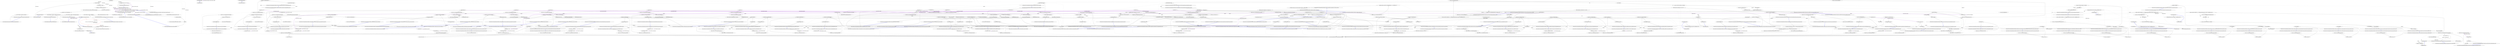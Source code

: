 digraph  {
n49 [label="Nancy.Response", span=""];
n50 [label=string, span=""];
n0 [cluster="lambda expression", label="Entry lambda expression", span="15-15"];
n1 [cluster="lambda expression", label="Exit lambda expression", span="15-15"];
n2 [cluster="Nancy.Response.Response()", label="Entry Nancy.Response.Response()", span="20-20"];
n3 [cluster="Nancy.Response.Response()", label="this.Contents = NoBody", span="22-22"];
n4 [cluster="Nancy.Response.Response()", label="this.ContentType = ''text/html''", span="23-23"];
n5 [cluster="Nancy.Response.Response()", label="this.Headers = new Dictionary<string, string>()", span="24-24"];
n6 [cluster="Nancy.Response.Response()", label="this.StatusCode = HttpStatusCode.OK", span="25-25"];
n9 [cluster="System.Collections.Generic.Dictionary<TKey, TValue>.Dictionary()", label="Entry System.Collections.Generic.Dictionary<TKey, TValue>.Dictionary()", span="0-0"];
n7 [cluster="Nancy.Response.Response()", label="this.Cookies = new List<INancyCookie>(2)", span="26-26"];
n8 [cluster="Nancy.Response.Response()", label="Exit Nancy.Response.Response()", span="20-20"];
n10 [cluster="System.Collections.Generic.List<T>.List(int)", label="Entry System.Collections.Generic.List<T>.List(int)", span="0-0"];
n11 [cluster="Nancy.Response.AddCookie(string, string)", label="Entry Nancy.Response.AddCookie(string, string)", span="63-63"];
n12 [cluster="Nancy.Response.AddCookie(string, string)", label="return AddCookie(name, value, null, null, null);", span="65-65"];
n13 [cluster="Nancy.Response.AddCookie(string, string)", label="Exit Nancy.Response.AddCookie(string, string)", span="63-63"];
n14 [cluster="Nancy.Response.AddCookie(string, string, System.DateTime?, string, string)", label="Entry Nancy.Response.AddCookie(string, string, System.DateTime?, string, string)", span="73-73"];
n15 [cluster="Nancy.Response.AddCookie(string, string, System.DateTime?)", label="Entry Nancy.Response.AddCookie(string, string, System.DateTime?)", span="68-68"];
n16 [cluster="Nancy.Response.AddCookie(string, string, System.DateTime?)", label="return AddCookie(name, value, expires, null, null);", span="70-70"];
n17 [cluster="Nancy.Response.AddCookie(string, string, System.DateTime?)", label="Exit Nancy.Response.AddCookie(string, string, System.DateTime?)", span="68-68"];
n18 [cluster="Nancy.Response.AddCookie(string, string, System.DateTime?, string, string)", label="return AddCookie(new NancyCookie(name, value){ Expires = expires, Domain = domain, Path = path });", span="75-75"];
n19 [cluster="Nancy.Response.AddCookie(string, string, System.DateTime?, string, string)", label="Exit Nancy.Response.AddCookie(string, string, System.DateTime?, string, string)", span="73-73"];
n20 [cluster="Nancy.Cookies.NancyCookie.NancyCookie(string, string)", label="Entry Nancy.Cookies.NancyCookie.NancyCookie(string, string)", span="10-10"];
n21 [cluster="Nancy.Response.AddCookie(Nancy.Cookies.INancyCookie)", label="Entry Nancy.Response.AddCookie(Nancy.Cookies.INancyCookie)", span="78-78"];
n22 [cluster="Nancy.Response.AddCookie(Nancy.Cookies.INancyCookie)", label="Cookies.Add(nancyCookie)", span="80-80"];
n23 [cluster="Nancy.Response.AddCookie(Nancy.Cookies.INancyCookie)", label="return this;", span="81-81"];
n25 [cluster="System.Collections.Generic.ICollection<T>.Add(T)", label="Entry System.Collections.Generic.ICollection<T>.Add(T)", span="0-0"];
n24 [cluster="Nancy.Response.AddCookie(Nancy.Cookies.INancyCookie)", label="Exit Nancy.Response.AddCookie(Nancy.Cookies.INancyCookie)", span="78-78"];
n26 [cluster="Nancy.Response.implicit operator Nancy.Response(Nancy.HttpStatusCode)", label="Entry Nancy.Response.implicit operator Nancy.Response(Nancy.HttpStatusCode)", span="84-84"];
n27 [cluster="Nancy.Response.implicit operator Nancy.Response(Nancy.HttpStatusCode)", label="return new Response { StatusCode = statusCode };", span="86-86"];
n28 [cluster="Nancy.Response.implicit operator Nancy.Response(Nancy.HttpStatusCode)", label="Exit Nancy.Response.implicit operator Nancy.Response(Nancy.HttpStatusCode)", span="84-84"];
n29 [cluster="Nancy.Response.implicit operator Nancy.Response(int)", label="Entry Nancy.Response.implicit operator Nancy.Response(int)", span="89-89"];
n30 [cluster="Nancy.Response.implicit operator Nancy.Response(int)", label="return new Response { StatusCode = (HttpStatusCode)statusCode };", span="91-91"];
n31 [cluster="Nancy.Response.implicit operator Nancy.Response(int)", label="Exit Nancy.Response.implicit operator Nancy.Response(int)", span="89-89"];
n32 [cluster="Nancy.Response.implicit operator Nancy.Response(string)", label="Entry Nancy.Response.implicit operator Nancy.Response(string)", span="94-94"];
n33 [cluster="Nancy.Response.implicit operator Nancy.Response(string)", label="return new Response { Contents = GetStringContents(contents) };", span="96-96"];
n34 [cluster="Nancy.Response.implicit operator Nancy.Response(string)", label="Exit Nancy.Response.implicit operator Nancy.Response(string)", span="94-94"];
n35 [cluster="Nancy.Response.GetStringContents(string)", label="Entry Nancy.Response.GetStringContents(string)", span="104-104"];
n36 [cluster="Nancy.Response.implicit operator Nancy.Response(System.Action<System.IO.Stream>)", label="Entry Nancy.Response.implicit operator Nancy.Response(System.Action<System.IO.Stream>)", span="99-99"];
n37 [cluster="Nancy.Response.implicit operator Nancy.Response(System.Action<System.IO.Stream>)", label="return new Response { Contents = streamFactory };", span="101-101"];
n38 [cluster="Nancy.Response.implicit operator Nancy.Response(System.Action<System.IO.Stream>)", label="Exit Nancy.Response.implicit operator Nancy.Response(System.Action<System.IO.Stream>)", span="99-99"];
n39 [cluster="Nancy.Response.GetStringContents(string)", color=red, community=0, label="-1: return stream =>\r\n            {\r\n                var writer = new StreamWriter(stream) { AutoFlush = true };\r\n                writer.Write(contents);\r\n            };", span="106-110"];
n43 [cluster="lambda expression", label="writer.Write(contents)", span="109-109"];
n40 [cluster="Nancy.Response.GetStringContents(string)", label="Exit Nancy.Response.GetStringContents(string)", span="104-104"];
n42 [cluster="lambda expression", label="var writer = new StreamWriter(stream) { AutoFlush = true }", span="108-108"];
n41 [cluster="lambda expression", label="Entry lambda expression", span="106-110"];
n45 [cluster="System.IO.StreamWriter.StreamWriter(System.IO.Stream)", label="Entry System.IO.StreamWriter.StreamWriter(System.IO.Stream)", span="0-0"];
n44 [cluster="lambda expression", label="Exit lambda expression", span="106-110"];
n46 [cluster="System.IO.StreamWriter.Write(string)", label="Entry System.IO.StreamWriter.Write(string)", span="0-0"];
n47 [cluster="Nancy.Response.Dispose()", label="Entry Nancy.Response.Dispose()", span="117-117"];
n48 [cluster="Nancy.Response.Dispose()", label="Exit Nancy.Response.Dispose()", span="117-117"];
m0_413 [cluster="Nancy.Tests.Unit.DynamicDictionaryValueFixture.Should_return_default_value_if_implicit_convert_fails_on_datetime()", file="DynamicDictionaryValueFixture.cs", label="Entry Nancy.Tests.Unit.DynamicDictionaryValueFixture.Should_return_default_value_if_implicit_convert_fails_on_datetime()", span="900-900"];
m0_414 [cluster="Nancy.Tests.Unit.DynamicDictionaryValueFixture.Should_return_default_value_if_implicit_convert_fails_on_datetime()", file="DynamicDictionaryValueFixture.cs", label="DateTime expected = DateTime.Parse(''13 December 2012'')", span="903-903"];
m0_415 [cluster="Nancy.Tests.Unit.DynamicDictionaryValueFixture.Should_return_default_value_if_implicit_convert_fails_on_datetime()", file="DynamicDictionaryValueFixture.cs", label="dynamic value = new DynamicDictionaryValue(''Rawrrrr'')", span="904-904"];
m0_416 [cluster="Nancy.Tests.Unit.DynamicDictionaryValueFixture.Should_return_default_value_if_implicit_convert_fails_on_datetime()", file="DynamicDictionaryValueFixture.cs", label="DateTime actual = value.TryParse(expected)", span="907-907"];
m0_417 [cluster="Nancy.Tests.Unit.DynamicDictionaryValueFixture.Should_return_default_value_if_implicit_convert_fails_on_datetime()", file="DynamicDictionaryValueFixture.cs", label="Assert.Equal(expected, actual)", span="910-910"];
m0_418 [cluster="Nancy.Tests.Unit.DynamicDictionaryValueFixture.Should_return_default_value_if_implicit_convert_fails_on_datetime()", file="DynamicDictionaryValueFixture.cs", label="Exit Nancy.Tests.Unit.DynamicDictionaryValueFixture.Should_return_default_value_if_implicit_convert_fails_on_datetime()", span="900-900"];
m0_494 [cluster="Nancy.Tests.Unit.DynamicDictionaryValueFixture.Should_return_true_when_converting_enum_base_type_to_enum()", file="DynamicDictionaryValueFixture.cs", label="Entry Nancy.Tests.Unit.DynamicDictionaryValueFixture.Should_return_true_when_converting_enum_base_type_to_enum()", span="1038-1038"];
m0_495 [cluster="Nancy.Tests.Unit.DynamicDictionaryValueFixture.Should_return_true_when_converting_enum_base_type_to_enum()", file="DynamicDictionaryValueFixture.cs", label="var binder = A.Fake<ConvertBinder>(o => o.WithArgumentsForConstructor(new object[] { typeof(IntEnum), false }))", span="1041-1041"];
m0_496 [cluster="Nancy.Tests.Unit.DynamicDictionaryValueFixture.Should_return_true_when_converting_enum_base_type_to_enum()", file="DynamicDictionaryValueFixture.cs", label="var value = new DynamicDictionaryValue(1)", span="1042-1042"];
m0_498 [cluster="Nancy.Tests.Unit.DynamicDictionaryValueFixture.Should_return_true_when_converting_enum_base_type_to_enum()", file="DynamicDictionaryValueFixture.cs", label="var result = value.TryConvert(binder, out valueResult)", span="1046-1046"];
m0_497 [cluster="Nancy.Tests.Unit.DynamicDictionaryValueFixture.Should_return_true_when_converting_enum_base_type_to_enum()", file="DynamicDictionaryValueFixture.cs", label="object valueResult", span="1045-1045"];
m0_499 [cluster="Nancy.Tests.Unit.DynamicDictionaryValueFixture.Should_return_true_when_converting_enum_base_type_to_enum()", file="DynamicDictionaryValueFixture.cs", label="result.ShouldBeTrue()", span="1049-1049"];
m0_500 [cluster="Nancy.Tests.Unit.DynamicDictionaryValueFixture.Should_return_true_when_converting_enum_base_type_to_enum()", file="DynamicDictionaryValueFixture.cs", label="valueResult.ShouldEqual(IntEnum.Value1)", span="1050-1050"];
m0_501 [cluster="Nancy.Tests.Unit.DynamicDictionaryValueFixture.Should_return_true_when_converting_enum_base_type_to_enum()", file="DynamicDictionaryValueFixture.cs", label="Exit Nancy.Tests.Unit.DynamicDictionaryValueFixture.Should_return_true_when_converting_enum_base_type_to_enum()", span="1038-1038"];
m0_124 [cluster="Nancy.Tests.Unit.DynamicDictionaryValueFixture.Should_be_able_to_call_ConvertToByte()", file="DynamicDictionaryValueFixture.cs", label="Entry Nancy.Tests.Unit.DynamicDictionaryValueFixture.Should_be_able_to_call_ConvertToByte()", span="283-283"];
m0_125 [cluster="Nancy.Tests.Unit.DynamicDictionaryValueFixture.Should_be_able_to_call_ConvertToByte()", file="DynamicDictionaryValueFixture.cs", label="byte expected = 42", span="286-286"];
m0_126 [cluster="Nancy.Tests.Unit.DynamicDictionaryValueFixture.Should_be_able_to_call_ConvertToByte()", file="DynamicDictionaryValueFixture.cs", label="object value = new DynamicDictionaryValue(expected)", span="287-287"];
m0_128 [cluster="Nancy.Tests.Unit.DynamicDictionaryValueFixture.Should_be_able_to_call_ConvertToByte()", file="DynamicDictionaryValueFixture.cs", label="Assert.Equal(expected, actual)", span="293-293"];
m0_127 [cluster="Nancy.Tests.Unit.DynamicDictionaryValueFixture.Should_be_able_to_call_ConvertToByte()", file="DynamicDictionaryValueFixture.cs", label="var actual = Convert.ToByte(value)", span="290-290"];
m0_129 [cluster="Nancy.Tests.Unit.DynamicDictionaryValueFixture.Should_be_able_to_call_ConvertToByte()", file="DynamicDictionaryValueFixture.cs", label="Exit Nancy.Tests.Unit.DynamicDictionaryValueFixture.Should_be_able_to_call_ConvertToByte()", span="283-283"];
m0_285 [cluster="Nancy.Tests.Unit.DynamicDictionaryValueFixture.Should_still_return_default_string_type_when_no_default_value_given()", file="DynamicDictionaryValueFixture.cs", label="Entry Nancy.Tests.Unit.DynamicDictionaryValueFixture.Should_still_return_default_string_type_when_no_default_value_given()", span="616-616"];
m0_286 [cluster="Nancy.Tests.Unit.DynamicDictionaryValueFixture.Should_still_return_default_string_type_when_no_default_value_given()", file="DynamicDictionaryValueFixture.cs", label="string expected = null", span="619-619"];
m0_287 [cluster="Nancy.Tests.Unit.DynamicDictionaryValueFixture.Should_still_return_default_string_type_when_no_default_value_given()", file="DynamicDictionaryValueFixture.cs", label="dynamic value = new DynamicDictionaryValue(null)", span="620-620"];
m0_289 [cluster="Nancy.Tests.Unit.DynamicDictionaryValueFixture.Should_still_return_default_string_type_when_no_default_value_given()", file="DynamicDictionaryValueFixture.cs", label="Assert.Equal(expected, actual)", span="626-626"];
m0_288 [cluster="Nancy.Tests.Unit.DynamicDictionaryValueFixture.Should_still_return_default_string_type_when_no_default_value_given()", file="DynamicDictionaryValueFixture.cs", label="string actual = value.Default<string>()", span="623-623"];
m0_290 [cluster="Nancy.Tests.Unit.DynamicDictionaryValueFixture.Should_still_return_default_string_type_when_no_default_value_given()", file="DynamicDictionaryValueFixture.cs", label="Exit Nancy.Tests.Unit.DynamicDictionaryValueFixture.Should_still_return_default_string_type_when_no_default_value_given()", span="616-616"];
m0_348 [cluster="Unk.TryParse", file="DynamicDictionaryValueFixture.cs", label="Entry Unk.TryParse", span=""];
m0_33 [cluster="Nancy.Tests.Unit.DynamicDictionaryValueFixture.Should_return_false_when_value_is_null_and_compared_with_non_null_value_using_equality_operator()", file="DynamicDictionaryValueFixture.cs", label="Entry Nancy.Tests.Unit.DynamicDictionaryValueFixture.Should_return_false_when_value_is_null_and_compared_with_non_null_value_using_equality_operator()", span="91-91"];
m0_34 [cluster="Nancy.Tests.Unit.DynamicDictionaryValueFixture.Should_return_false_when_value_is_null_and_compared_with_non_null_value_using_equality_operator()", file="DynamicDictionaryValueFixture.cs", label="var value = new DynamicDictionaryValue(null)", span="94-94"];
m0_35 [cluster="Nancy.Tests.Unit.DynamicDictionaryValueFixture.Should_return_false_when_value_is_null_and_compared_with_non_null_value_using_equality_operator()", file="DynamicDictionaryValueFixture.cs", label="var result = (value == 10)", span="97-97"];
m0_36 [cluster="Nancy.Tests.Unit.DynamicDictionaryValueFixture.Should_return_false_when_value_is_null_and_compared_with_non_null_value_using_equality_operator()", file="DynamicDictionaryValueFixture.cs", label="result.ShouldBeFalse()", span="100-100"];
m0_37 [cluster="Nancy.Tests.Unit.DynamicDictionaryValueFixture.Should_return_false_when_value_is_null_and_compared_with_non_null_value_using_equality_operator()", file="DynamicDictionaryValueFixture.cs", label="Exit Nancy.Tests.Unit.DynamicDictionaryValueFixture.Should_return_false_when_value_is_null_and_compared_with_non_null_value_using_equality_operator()", span="91-91"];
m0_471 [cluster="Nancy.Tests.Unit.DynamicDictionaryValueFixture.Should_return_true_when_converting_enums_of_same_type()", file="DynamicDictionaryValueFixture.cs", label="Entry Nancy.Tests.Unit.DynamicDictionaryValueFixture.Should_return_true_when_converting_enums_of_same_type()", span="1006-1006"];
m0_472 [cluster="Nancy.Tests.Unit.DynamicDictionaryValueFixture.Should_return_true_when_converting_enums_of_same_type()", file="DynamicDictionaryValueFixture.cs", label="var binder = A.Fake<ConvertBinder>(o => o.WithArgumentsForConstructor(new object[] { typeof(IntEnum), false }))", span="1009-1009"];
m0_473 [cluster="Nancy.Tests.Unit.DynamicDictionaryValueFixture.Should_return_true_when_converting_enums_of_same_type()", file="DynamicDictionaryValueFixture.cs", label="var value = new DynamicDictionaryValue(IntEnum.Value1)", span="1010-1010"];
m0_475 [cluster="Nancy.Tests.Unit.DynamicDictionaryValueFixture.Should_return_true_when_converting_enums_of_same_type()", file="DynamicDictionaryValueFixture.cs", label="var result = value.TryConvert(binder, out valueResult)", span="1014-1014"];
m0_474 [cluster="Nancy.Tests.Unit.DynamicDictionaryValueFixture.Should_return_true_when_converting_enums_of_same_type()", file="DynamicDictionaryValueFixture.cs", label="object valueResult", span="1013-1013"];
m0_476 [cluster="Nancy.Tests.Unit.DynamicDictionaryValueFixture.Should_return_true_when_converting_enums_of_same_type()", file="DynamicDictionaryValueFixture.cs", label="result.ShouldBeTrue()", span="1017-1017"];
m0_477 [cluster="Nancy.Tests.Unit.DynamicDictionaryValueFixture.Should_return_true_when_converting_enums_of_same_type()", file="DynamicDictionaryValueFixture.cs", label="valueResult.ShouldEqual(IntEnum.Value1)", span="1018-1018"];
m0_478 [cluster="Nancy.Tests.Unit.DynamicDictionaryValueFixture.Should_return_true_when_converting_enums_of_same_type()", file="DynamicDictionaryValueFixture.cs", label="Exit Nancy.Tests.Unit.DynamicDictionaryValueFixture.Should_return_true_when_converting_enums_of_same_type()", span="1006-1006"];
m0_67 [cluster="Unk.False", file="DynamicDictionaryValueFixture.cs", label="Entry Unk.False", span=""];
m0_448 [cluster="Nancy.Tests.Unit.DynamicDictionaryValueFixture.Should_be_able_to_cast_to_arbitrary_object()", file="DynamicDictionaryValueFixture.cs", label="Entry Nancy.Tests.Unit.DynamicDictionaryValueFixture.Should_be_able_to_cast_to_arbitrary_object()", span="976-976"];
m0_449 [cluster="Nancy.Tests.Unit.DynamicDictionaryValueFixture.Should_be_able_to_cast_to_arbitrary_object()", file="DynamicDictionaryValueFixture.cs", label="dynamic value = new DynamicDictionaryValue(new EventArgs())", span="979-979"];
m0_450 [cluster="Nancy.Tests.Unit.DynamicDictionaryValueFixture.Should_be_able_to_cast_to_arbitrary_object()", file="DynamicDictionaryValueFixture.cs", label="Assert.DoesNotThrow(() =>\r\n            {\r\n                EventArgs e = (EventArgs)value;\r\n            })", span="983-986"];
m0_451 [cluster="Nancy.Tests.Unit.DynamicDictionaryValueFixture.Should_be_able_to_cast_to_arbitrary_object()", file="DynamicDictionaryValueFixture.cs", label="Exit Nancy.Tests.Unit.DynamicDictionaryValueFixture.Should_be_able_to_cast_to_arbitrary_object()", span="976-976"];
m0_265 [cluster="Nancy.Tests.Unit.DynamicDictionaryValueFixture.Should_return_default_value_of_bool_when_calling_default_given_null()", file="DynamicDictionaryValueFixture.cs", label="Entry Nancy.Tests.Unit.DynamicDictionaryValueFixture.Should_return_default_value_of_bool_when_calling_default_given_null()", span="574-574"];
m0_266 [cluster="Nancy.Tests.Unit.DynamicDictionaryValueFixture.Should_return_default_value_of_bool_when_calling_default_given_null()", file="DynamicDictionaryValueFixture.cs", label="bool expected = true", span="577-577"];
m0_267 [cluster="Nancy.Tests.Unit.DynamicDictionaryValueFixture.Should_return_default_value_of_bool_when_calling_default_given_null()", file="DynamicDictionaryValueFixture.cs", label="dynamic value = new DynamicDictionaryValue(null)", span="578-578"];
m0_268 [cluster="Nancy.Tests.Unit.DynamicDictionaryValueFixture.Should_return_default_value_of_bool_when_calling_default_given_null()", file="DynamicDictionaryValueFixture.cs", label="bool actual = value.Default(expected)", span="581-581"];
m0_269 [cluster="Nancy.Tests.Unit.DynamicDictionaryValueFixture.Should_return_default_value_of_bool_when_calling_default_given_null()", file="DynamicDictionaryValueFixture.cs", label="Assert.Equal(expected, actual)", span="584-584"];
m0_270 [cluster="Nancy.Tests.Unit.DynamicDictionaryValueFixture.Should_return_default_value_of_bool_when_calling_default_given_null()", file="DynamicDictionaryValueFixture.cs", label="Exit Nancy.Tests.Unit.DynamicDictionaryValueFixture.Should_return_default_value_of_bool_when_calling_default_given_null()", span="574-574"];
m0_159 [cluster="Nancy.Tests.Unit.DynamicDictionaryValueFixture.Should_be_able_to_call_ConvertToInt64()", file="DynamicDictionaryValueFixture.cs", label="Entry Nancy.Tests.Unit.DynamicDictionaryValueFixture.Should_be_able_to_call_ConvertToInt64()", span="353-353"];
m0_160 [cluster="Nancy.Tests.Unit.DynamicDictionaryValueFixture.Should_be_able_to_call_ConvertToInt64()", file="DynamicDictionaryValueFixture.cs", label="long expected = 42", span="356-356"];
m0_161 [cluster="Nancy.Tests.Unit.DynamicDictionaryValueFixture.Should_be_able_to_call_ConvertToInt64()", file="DynamicDictionaryValueFixture.cs", label="object value = new DynamicDictionaryValue(expected)", span="357-357"];
m0_163 [cluster="Nancy.Tests.Unit.DynamicDictionaryValueFixture.Should_be_able_to_call_ConvertToInt64()", file="DynamicDictionaryValueFixture.cs", label="Assert.Equal(expected, actual)", span="363-363"];
m0_162 [cluster="Nancy.Tests.Unit.DynamicDictionaryValueFixture.Should_be_able_to_call_ConvertToInt64()", file="DynamicDictionaryValueFixture.cs", label="var actual = Convert.ToInt64(value)", span="360-360"];
m0_164 [cluster="Nancy.Tests.Unit.DynamicDictionaryValueFixture.Should_be_able_to_call_ConvertToInt64()", file="DynamicDictionaryValueFixture.cs", label="Exit Nancy.Tests.Unit.DynamicDictionaryValueFixture.Should_be_able_to_call_ConvertToInt64()", span="353-353"];
m0_138 [cluster="Nancy.Tests.Unit.DynamicDictionaryValueFixture.Should_be_able_to_call_ConvertToUInt16()", file="DynamicDictionaryValueFixture.cs", label="Entry Nancy.Tests.Unit.DynamicDictionaryValueFixture.Should_be_able_to_call_ConvertToUInt16()", span="311-311"];
m0_139 [cluster="Nancy.Tests.Unit.DynamicDictionaryValueFixture.Should_be_able_to_call_ConvertToUInt16()", file="DynamicDictionaryValueFixture.cs", label="ushort expected = 42", span="314-314"];
m0_140 [cluster="Nancy.Tests.Unit.DynamicDictionaryValueFixture.Should_be_able_to_call_ConvertToUInt16()", file="DynamicDictionaryValueFixture.cs", label="object value = new DynamicDictionaryValue(expected)", span="315-315"];
m0_142 [cluster="Nancy.Tests.Unit.DynamicDictionaryValueFixture.Should_be_able_to_call_ConvertToUInt16()", file="DynamicDictionaryValueFixture.cs", label="Assert.Equal(expected, actual)", span="321-321"];
m0_141 [cluster="Nancy.Tests.Unit.DynamicDictionaryValueFixture.Should_be_able_to_call_ConvertToUInt16()", file="DynamicDictionaryValueFixture.cs", label="var actual = Convert.ToUInt16(value)", span="318-318"];
m0_143 [cluster="Nancy.Tests.Unit.DynamicDictionaryValueFixture.Should_be_able_to_call_ConvertToUInt16()", file="DynamicDictionaryValueFixture.cs", label="Exit Nancy.Tests.Unit.DynamicDictionaryValueFixture.Should_be_able_to_call_ConvertToUInt16()", span="311-311"];
m0_89 [cluster="object.Object()", file="DynamicDictionaryValueFixture.cs", label="Entry object.Object()", span="0-0"];
m0_43 [cluster="Nancy.Tests.Unit.DynamicDictionaryValueFixture.Should_return_true_when_value_is_not_null_and_compared_with_null_using_non_equality_operator()", file="DynamicDictionaryValueFixture.cs", label="Entry Nancy.Tests.Unit.DynamicDictionaryValueFixture.Should_return_true_when_value_is_not_null_and_compared_with_null_using_non_equality_operator()", span="117-117"];
m0_44 [cluster="Nancy.Tests.Unit.DynamicDictionaryValueFixture.Should_return_true_when_value_is_not_null_and_compared_with_null_using_non_equality_operator()", file="DynamicDictionaryValueFixture.cs", label="var value = new DynamicDictionaryValue(string.Empty)", span="120-120"];
m0_45 [cluster="Nancy.Tests.Unit.DynamicDictionaryValueFixture.Should_return_true_when_value_is_not_null_and_compared_with_null_using_non_equality_operator()", file="DynamicDictionaryValueFixture.cs", label="var result = (value != null)", span="123-123"];
m0_46 [cluster="Nancy.Tests.Unit.DynamicDictionaryValueFixture.Should_return_true_when_value_is_not_null_and_compared_with_null_using_non_equality_operator()", file="DynamicDictionaryValueFixture.cs", label="result.ShouldBeTrue()", span="126-126"];
m0_47 [cluster="Nancy.Tests.Unit.DynamicDictionaryValueFixture.Should_return_true_when_value_is_not_null_and_compared_with_null_using_non_equality_operator()", file="DynamicDictionaryValueFixture.cs", label="Exit Nancy.Tests.Unit.DynamicDictionaryValueFixture.Should_return_true_when_value_is_not_null_and_compared_with_null_using_non_equality_operator()", span="117-117"];
m0_426 [cluster="Nancy.Tests.Unit.DynamicDictionaryValueFixture.Should_implicitly_convert_from_double_based_on_given_type_of_string()", file="DynamicDictionaryValueFixture.cs", label="Entry Nancy.Tests.Unit.DynamicDictionaryValueFixture.Should_implicitly_convert_from_double_based_on_given_type_of_string()", span="929-929"];
m0_427 [cluster="Nancy.Tests.Unit.DynamicDictionaryValueFixture.Should_implicitly_convert_from_double_based_on_given_type_of_string()", file="DynamicDictionaryValueFixture.cs", label="string expected = ''134.22''", span="932-932"];
m0_428 [cluster="Nancy.Tests.Unit.DynamicDictionaryValueFixture.Should_implicitly_convert_from_double_based_on_given_type_of_string()", file="DynamicDictionaryValueFixture.cs", label="string notExpected = ''187.34''", span="933-933"];
m0_431 [cluster="Nancy.Tests.Unit.DynamicDictionaryValueFixture.Should_implicitly_convert_from_double_based_on_given_type_of_string()", file="DynamicDictionaryValueFixture.cs", label="Assert.Equal(expected, actual)", span="940-940"];
m0_429 [cluster="Nancy.Tests.Unit.DynamicDictionaryValueFixture.Should_implicitly_convert_from_double_based_on_given_type_of_string()", file="DynamicDictionaryValueFixture.cs", label="dynamic value = new DynamicDictionaryValue(134.22d)", span="934-934"];
m0_430 [cluster="Nancy.Tests.Unit.DynamicDictionaryValueFixture.Should_implicitly_convert_from_double_based_on_given_type_of_string()", file="DynamicDictionaryValueFixture.cs", label="string actual = value.TryParse(notExpected)", span="937-937"];
m0_432 [cluster="Nancy.Tests.Unit.DynamicDictionaryValueFixture.Should_implicitly_convert_from_double_based_on_given_type_of_string()", file="DynamicDictionaryValueFixture.cs", label="Exit Nancy.Tests.Unit.DynamicDictionaryValueFixture.Should_implicitly_convert_from_double_based_on_given_type_of_string()", span="929-929"];
m0_407 [cluster="Nancy.Tests.Unit.DynamicDictionaryValueFixture.Should_implicitly_convert_from_string_based_on_given_generic_type_of_datetime()", file="DynamicDictionaryValueFixture.cs", label="Entry Nancy.Tests.Unit.DynamicDictionaryValueFixture.Should_implicitly_convert_from_string_based_on_given_generic_type_of_datetime()", span="886-886"];
m0_408 [cluster="Nancy.Tests.Unit.DynamicDictionaryValueFixture.Should_implicitly_convert_from_string_based_on_given_generic_type_of_datetime()", file="DynamicDictionaryValueFixture.cs", label="DateTime expected = DateTime.Parse(''13 Dec, 2012'')", span="889-889"];
m0_409 [cluster="Nancy.Tests.Unit.DynamicDictionaryValueFixture.Should_implicitly_convert_from_string_based_on_given_generic_type_of_datetime()", file="DynamicDictionaryValueFixture.cs", label="dynamic value = new DynamicDictionaryValue(''13 December 2012'')", span="890-890"];
m0_411 [cluster="Nancy.Tests.Unit.DynamicDictionaryValueFixture.Should_implicitly_convert_from_string_based_on_given_generic_type_of_datetime()", file="DynamicDictionaryValueFixture.cs", label="Assert.Equal(expected, actual)", span="896-896"];
m0_410 [cluster="Nancy.Tests.Unit.DynamicDictionaryValueFixture.Should_implicitly_convert_from_string_based_on_given_generic_type_of_datetime()", file="DynamicDictionaryValueFixture.cs", label="DateTime actual = value.TryParse<DateTime>()", span="893-893"];
m0_412 [cluster="Nancy.Tests.Unit.DynamicDictionaryValueFixture.Should_implicitly_convert_from_string_based_on_given_generic_type_of_datetime()", file="DynamicDictionaryValueFixture.cs", label="Exit Nancy.Tests.Unit.DynamicDictionaryValueFixture.Should_implicitly_convert_from_string_based_on_given_generic_type_of_datetime()", span="886-886"];
m0_96 [cluster="Nancy.Tests.Unit.DynamicDictionaryValueFixture.Should_be_able_to_implictly_cast_long_to_other_value_types()", file="DynamicDictionaryValueFixture.cs", label="Entry Nancy.Tests.Unit.DynamicDictionaryValueFixture.Should_be_able_to_implictly_cast_long_to_other_value_types()", span="229-229"];
m0_97 [cluster="Nancy.Tests.Unit.DynamicDictionaryValueFixture.Should_be_able_to_implictly_cast_long_to_other_value_types()", file="DynamicDictionaryValueFixture.cs", label="dynamic valueLong = new DynamicDictionaryValue((long)10)", span="232-232"];
m0_98 [cluster="Nancy.Tests.Unit.DynamicDictionaryValueFixture.Should_be_able_to_implictly_cast_long_to_other_value_types()", file="DynamicDictionaryValueFixture.cs", label="Assert.Equal(10, valueLong)", span="235-235"];
m0_99 [cluster="Nancy.Tests.Unit.DynamicDictionaryValueFixture.Should_be_able_to_implictly_cast_long_to_other_value_types()", file="DynamicDictionaryValueFixture.cs", label="Assert.Equal(10.0, valueLong)", span="236-236"];
m0_100 [cluster="Nancy.Tests.Unit.DynamicDictionaryValueFixture.Should_be_able_to_implictly_cast_long_to_other_value_types()", file="DynamicDictionaryValueFixture.cs", label="Assert.Equal(10M, valueLong)", span="237-237"];
m0_101 [cluster="Nancy.Tests.Unit.DynamicDictionaryValueFixture.Should_be_able_to_implictly_cast_long_to_other_value_types()", file="DynamicDictionaryValueFixture.cs", label="Exit Nancy.Tests.Unit.DynamicDictionaryValueFixture.Should_be_able_to_implictly_cast_long_to_other_value_types()", span="229-229"];
m0_241 [cluster="Nancy.Tests.Unit.DynamicDictionaryValueFixture.Should_return_default_value_of_double_when_calling_default_given_null()", file="DynamicDictionaryValueFixture.cs", label="Entry Nancy.Tests.Unit.DynamicDictionaryValueFixture.Should_return_default_value_of_double_when_calling_default_given_null()", span="518-518"];
m0_242 [cluster="Nancy.Tests.Unit.DynamicDictionaryValueFixture.Should_return_default_value_of_double_when_calling_default_given_null()", file="DynamicDictionaryValueFixture.cs", label="double expected = 44.23d", span="521-521"];
m0_243 [cluster="Nancy.Tests.Unit.DynamicDictionaryValueFixture.Should_return_default_value_of_double_when_calling_default_given_null()", file="DynamicDictionaryValueFixture.cs", label="dynamic value = new DynamicDictionaryValue(null)", span="522-522"];
m0_244 [cluster="Nancy.Tests.Unit.DynamicDictionaryValueFixture.Should_return_default_value_of_double_when_calling_default_given_null()", file="DynamicDictionaryValueFixture.cs", label="double actual = value.Default(expected)", span="525-525"];
m0_245 [cluster="Nancy.Tests.Unit.DynamicDictionaryValueFixture.Should_return_default_value_of_double_when_calling_default_given_null()", file="DynamicDictionaryValueFixture.cs", label="Assert.Equal(expected, actual)", span="528-528"];
m0_246 [cluster="Nancy.Tests.Unit.DynamicDictionaryValueFixture.Should_return_default_value_of_double_when_calling_default_given_null()", file="DynamicDictionaryValueFixture.cs", label="Exit Nancy.Tests.Unit.DynamicDictionaryValueFixture.Should_return_default_value_of_double_when_calling_default_given_null()", span="518-518"];
m0_315 [cluster="Nancy.Tests.Unit.DynamicDictionaryValueFixture.Should_still_return_default_long_type_when_no_default_value_given()", file="DynamicDictionaryValueFixture.cs", label="Entry Nancy.Tests.Unit.DynamicDictionaryValueFixture.Should_still_return_default_long_type_when_no_default_value_given()", span="686-686"];
m0_316 [cluster="Nancy.Tests.Unit.DynamicDictionaryValueFixture.Should_still_return_default_long_type_when_no_default_value_given()", file="DynamicDictionaryValueFixture.cs", label="long expected = 0L", span="689-689"];
m0_317 [cluster="Nancy.Tests.Unit.DynamicDictionaryValueFixture.Should_still_return_default_long_type_when_no_default_value_given()", file="DynamicDictionaryValueFixture.cs", label="dynamic value = new DynamicDictionaryValue(null)", span="690-690"];
m0_319 [cluster="Nancy.Tests.Unit.DynamicDictionaryValueFixture.Should_still_return_default_long_type_when_no_default_value_given()", file="DynamicDictionaryValueFixture.cs", label="Assert.Equal(expected, actual)", span="696-696"];
m0_318 [cluster="Nancy.Tests.Unit.DynamicDictionaryValueFixture.Should_still_return_default_long_type_when_no_default_value_given()", file="DynamicDictionaryValueFixture.cs", label="long actual = value.Default<long>()", span="693-693"];
m0_320 [cluster="Nancy.Tests.Unit.DynamicDictionaryValueFixture.Should_still_return_default_long_type_when_no_default_value_given()", file="DynamicDictionaryValueFixture.cs", label="Exit Nancy.Tests.Unit.DynamicDictionaryValueFixture.Should_still_return_default_long_type_when_no_default_value_given()", span="686-686"];
m0_137 [cluster="System.Convert.ToInt16(object)", file="DynamicDictionaryValueFixture.cs", label="Entry System.Convert.ToInt16(object)", span="0-0"];
m0_333 [cluster="Nancy.Tests.Unit.DynamicDictionaryValueFixture.Should_throw_if_unable_to_explicitly_cast()", file="DynamicDictionaryValueFixture.cs", label="Entry Nancy.Tests.Unit.DynamicDictionaryValueFixture.Should_throw_if_unable_to_explicitly_cast()", span="728-728"];
m0_334 [cluster="Nancy.Tests.Unit.DynamicDictionaryValueFixture.Should_throw_if_unable_to_explicitly_cast()", file="DynamicDictionaryValueFixture.cs", label="dynamic value = new DynamicDictionaryValue(12.25)", span="731-731"];
m0_335 [cluster="Nancy.Tests.Unit.DynamicDictionaryValueFixture.Should_throw_if_unable_to_explicitly_cast()", file="DynamicDictionaryValueFixture.cs", label="Exception exception = Assert.Throws<InvalidCastException>(() => value.Default<int>())", span="734-734"];
m0_336 [cluster="Nancy.Tests.Unit.DynamicDictionaryValueFixture.Should_throw_if_unable_to_explicitly_cast()", file="DynamicDictionaryValueFixture.cs", label="Assert.Equal(''Cannot convert value of type 'Double' to type 'Int32''', exception.Message)", span="737-737"];
m0_337 [cluster="Nancy.Tests.Unit.DynamicDictionaryValueFixture.Should_throw_if_unable_to_explicitly_cast()", file="DynamicDictionaryValueFixture.cs", label="Exit Nancy.Tests.Unit.DynamicDictionaryValueFixture.Should_throw_if_unable_to_explicitly_cast()", span="728-728"];
m0_401 [cluster="Nancy.Tests.Unit.DynamicDictionaryValueFixture.Should_implicitly_convert_from_string_based_on_given_generic_type_of_short()", file="DynamicDictionaryValueFixture.cs", label="Entry Nancy.Tests.Unit.DynamicDictionaryValueFixture.Should_implicitly_convert_from_string_based_on_given_generic_type_of_short()", span="872-872"];
m0_402 [cluster="Nancy.Tests.Unit.DynamicDictionaryValueFixture.Should_implicitly_convert_from_string_based_on_given_generic_type_of_short()", file="DynamicDictionaryValueFixture.cs", label="short expected = (short)13", span="875-875"];
m0_403 [cluster="Nancy.Tests.Unit.DynamicDictionaryValueFixture.Should_implicitly_convert_from_string_based_on_given_generic_type_of_short()", file="DynamicDictionaryValueFixture.cs", label="dynamic value = new DynamicDictionaryValue(''13'')", span="876-876"];
m0_405 [cluster="Nancy.Tests.Unit.DynamicDictionaryValueFixture.Should_implicitly_convert_from_string_based_on_given_generic_type_of_short()", file="DynamicDictionaryValueFixture.cs", label="Assert.Equal(expected, actual)", span="882-882"];
m0_404 [cluster="Nancy.Tests.Unit.DynamicDictionaryValueFixture.Should_implicitly_convert_from_string_based_on_given_generic_type_of_short()", file="DynamicDictionaryValueFixture.cs", label="short actual = value.TryParse<short>()", span="879-879"];
m0_406 [cluster="Nancy.Tests.Unit.DynamicDictionaryValueFixture.Should_implicitly_convert_from_string_based_on_given_generic_type_of_short()", file="DynamicDictionaryValueFixture.cs", label="Exit Nancy.Tests.Unit.DynamicDictionaryValueFixture.Should_implicitly_convert_from_string_based_on_given_generic_type_of_short()", span="872-872"];
m0_187 [cluster="Nancy.Tests.Unit.DynamicDictionaryValueFixture.Should_be_able_to_call_ConvertToDecimal()", file="DynamicDictionaryValueFixture.cs", label="Entry Nancy.Tests.Unit.DynamicDictionaryValueFixture.Should_be_able_to_call_ConvertToDecimal()", span="409-409"];
m0_188 [cluster="Nancy.Tests.Unit.DynamicDictionaryValueFixture.Should_be_able_to_call_ConvertToDecimal()", file="DynamicDictionaryValueFixture.cs", label="decimal expected = 42", span="412-412"];
m0_189 [cluster="Nancy.Tests.Unit.DynamicDictionaryValueFixture.Should_be_able_to_call_ConvertToDecimal()", file="DynamicDictionaryValueFixture.cs", label="object value = new DynamicDictionaryValue(expected)", span="413-413"];
m0_191 [cluster="Nancy.Tests.Unit.DynamicDictionaryValueFixture.Should_be_able_to_call_ConvertToDecimal()", file="DynamicDictionaryValueFixture.cs", label="Assert.Equal(expected, actual)", span="419-419"];
m0_190 [cluster="Nancy.Tests.Unit.DynamicDictionaryValueFixture.Should_be_able_to_call_ConvertToDecimal()", file="DynamicDictionaryValueFixture.cs", label="var actual = Convert.ToDecimal(value)", span="416-416"];
m0_192 [cluster="Nancy.Tests.Unit.DynamicDictionaryValueFixture.Should_be_able_to_call_ConvertToDecimal()", file="DynamicDictionaryValueFixture.cs", label="Exit Nancy.Tests.Unit.DynamicDictionaryValueFixture.Should_be_able_to_call_ConvertToDecimal()", span="409-409"];
m0_117 [cluster="Nancy.Tests.Unit.DynamicDictionaryValueFixture.Should_be_able_to_call_ConvertToSByte()", file="DynamicDictionaryValueFixture.cs", label="Entry Nancy.Tests.Unit.DynamicDictionaryValueFixture.Should_be_able_to_call_ConvertToSByte()", span="269-269"];
m0_118 [cluster="Nancy.Tests.Unit.DynamicDictionaryValueFixture.Should_be_able_to_call_ConvertToSByte()", file="DynamicDictionaryValueFixture.cs", label="sbyte expected = 42", span="272-272"];
m0_119 [cluster="Nancy.Tests.Unit.DynamicDictionaryValueFixture.Should_be_able_to_call_ConvertToSByte()", file="DynamicDictionaryValueFixture.cs", label="object value = new DynamicDictionaryValue(expected)", span="273-273"];
m0_121 [cluster="Nancy.Tests.Unit.DynamicDictionaryValueFixture.Should_be_able_to_call_ConvertToSByte()", file="DynamicDictionaryValueFixture.cs", label="Assert.Equal(expected, actual)", span="279-279"];
m0_120 [cluster="Nancy.Tests.Unit.DynamicDictionaryValueFixture.Should_be_able_to_call_ConvertToSByte()", file="DynamicDictionaryValueFixture.cs", label="var actual = Convert.ToSByte(value)", span="276-276"];
m0_122 [cluster="Nancy.Tests.Unit.DynamicDictionaryValueFixture.Should_be_able_to_call_ConvertToSByte()", file="DynamicDictionaryValueFixture.cs", label="Exit Nancy.Tests.Unit.DynamicDictionaryValueFixture.Should_be_able_to_call_ConvertToSByte()", span="269-269"];
m0_247 [cluster="Nancy.Tests.Unit.DynamicDictionaryValueFixture.Should_return_default_value_of_short_when_calling_default_given_null()", file="DynamicDictionaryValueFixture.cs", label="Entry Nancy.Tests.Unit.DynamicDictionaryValueFixture.Should_return_default_value_of_short_when_calling_default_given_null()", span="532-532"];
m0_248 [cluster="Nancy.Tests.Unit.DynamicDictionaryValueFixture.Should_return_default_value_of_short_when_calling_default_given_null()", file="DynamicDictionaryValueFixture.cs", label="short expected = (short)4", span="535-535"];
m0_249 [cluster="Nancy.Tests.Unit.DynamicDictionaryValueFixture.Should_return_default_value_of_short_when_calling_default_given_null()", file="DynamicDictionaryValueFixture.cs", label="dynamic value = new DynamicDictionaryValue(null)", span="536-536"];
m0_250 [cluster="Nancy.Tests.Unit.DynamicDictionaryValueFixture.Should_return_default_value_of_short_when_calling_default_given_null()", file="DynamicDictionaryValueFixture.cs", label="short actual = value.Default(expected)", span="539-539"];
m0_251 [cluster="Nancy.Tests.Unit.DynamicDictionaryValueFixture.Should_return_default_value_of_short_when_calling_default_given_null()", file="DynamicDictionaryValueFixture.cs", label="Assert.Equal(expected, actual)", span="542-542"];
m0_252 [cluster="Nancy.Tests.Unit.DynamicDictionaryValueFixture.Should_return_default_value_of_short_when_calling_default_given_null()", file="DynamicDictionaryValueFixture.cs", label="Exit Nancy.Tests.Unit.DynamicDictionaryValueFixture.Should_return_default_value_of_short_when_calling_default_given_null()", span="532-532"];
m0_131 [cluster="Nancy.Tests.Unit.DynamicDictionaryValueFixture.Should_be_able_to_call_ConvertToInt16()", file="DynamicDictionaryValueFixture.cs", label="Entry Nancy.Tests.Unit.DynamicDictionaryValueFixture.Should_be_able_to_call_ConvertToInt16()", span="297-297"];
m0_132 [cluster="Nancy.Tests.Unit.DynamicDictionaryValueFixture.Should_be_able_to_call_ConvertToInt16()", file="DynamicDictionaryValueFixture.cs", label="short expected = 42", span="300-300"];
m0_133 [cluster="Nancy.Tests.Unit.DynamicDictionaryValueFixture.Should_be_able_to_call_ConvertToInt16()", file="DynamicDictionaryValueFixture.cs", label="object value = new DynamicDictionaryValue(expected)", span="301-301"];
m0_135 [cluster="Nancy.Tests.Unit.DynamicDictionaryValueFixture.Should_be_able_to_call_ConvertToInt16()", file="DynamicDictionaryValueFixture.cs", label="Assert.Equal(expected, actual)", span="307-307"];
m0_134 [cluster="Nancy.Tests.Unit.DynamicDictionaryValueFixture.Should_be_able_to_call_ConvertToInt16()", file="DynamicDictionaryValueFixture.cs", label="var actual = Convert.ToInt16(value)", span="304-304"];
m0_136 [cluster="Nancy.Tests.Unit.DynamicDictionaryValueFixture.Should_be_able_to_call_ConvertToInt16()", file="DynamicDictionaryValueFixture.cs", label="Exit Nancy.Tests.Unit.DynamicDictionaryValueFixture.Should_be_able_to_call_ConvertToInt16()", span="297-297"];
m0_13 [cluster="Nancy.Tests.Unit.DynamicDictionaryValueFixture.Should_return_true_when_value_is_null_and_compared_with_null_using_equality_operator()", file="DynamicDictionaryValueFixture.cs", label="Entry Nancy.Tests.Unit.DynamicDictionaryValueFixture.Should_return_true_when_value_is_null_and_compared_with_null_using_equality_operator()", span="39-39"];
m0_14 [cluster="Nancy.Tests.Unit.DynamicDictionaryValueFixture.Should_return_true_when_value_is_null_and_compared_with_null_using_equality_operator()", file="DynamicDictionaryValueFixture.cs", label="var value = new DynamicDictionaryValue(null)", span="42-42"];
m0_15 [cluster="Nancy.Tests.Unit.DynamicDictionaryValueFixture.Should_return_true_when_value_is_null_and_compared_with_null_using_equality_operator()", file="DynamicDictionaryValueFixture.cs", label="var result = (value == null)", span="45-45"];
m0_16 [cluster="Nancy.Tests.Unit.DynamicDictionaryValueFixture.Should_return_true_when_value_is_null_and_compared_with_null_using_equality_operator()", file="DynamicDictionaryValueFixture.cs", label="result.ShouldBeTrue()", span="48-48"];
m0_17 [cluster="Nancy.Tests.Unit.DynamicDictionaryValueFixture.Should_return_true_when_value_is_null_and_compared_with_null_using_equality_operator()", file="DynamicDictionaryValueFixture.cs", label="Exit Nancy.Tests.Unit.DynamicDictionaryValueFixture.Should_return_true_when_value_is_null_and_compared_with_null_using_equality_operator()", span="39-39"];
m0_18 [cluster="Nancy.Tests.Unit.DynamicDictionaryValueFixture.Should_return_false_when_value_is_not_null_and_compared_with_null_using_equality_operator()", file="DynamicDictionaryValueFixture.cs", label="Entry Nancy.Tests.Unit.DynamicDictionaryValueFixture.Should_return_false_when_value_is_not_null_and_compared_with_null_using_equality_operator()", span="52-52"];
m0_19 [cluster="Nancy.Tests.Unit.DynamicDictionaryValueFixture.Should_return_false_when_value_is_not_null_and_compared_with_null_using_equality_operator()", file="DynamicDictionaryValueFixture.cs", label="var value = new DynamicDictionaryValue(string.Empty)", span="55-55"];
m0_20 [cluster="Nancy.Tests.Unit.DynamicDictionaryValueFixture.Should_return_false_when_value_is_not_null_and_compared_with_null_using_equality_operator()", file="DynamicDictionaryValueFixture.cs", label="var result = (value == null)", span="58-58"];
m0_21 [cluster="Nancy.Tests.Unit.DynamicDictionaryValueFixture.Should_return_false_when_value_is_not_null_and_compared_with_null_using_equality_operator()", file="DynamicDictionaryValueFixture.cs", label="result.ShouldBeFalse()", span="61-61"];
m0_22 [cluster="Nancy.Tests.Unit.DynamicDictionaryValueFixture.Should_return_false_when_value_is_not_null_and_compared_with_null_using_equality_operator()", file="DynamicDictionaryValueFixture.cs", label="Exit Nancy.Tests.Unit.DynamicDictionaryValueFixture.Should_return_false_when_value_is_not_null_and_compared_with_null_using_equality_operator()", span="52-52"];
m0_457 [cluster="Nancy.Tests.Unit.DynamicDictionaryValueFixture.Should_return_false_when_converting_enums_of_different_types()", file="DynamicDictionaryValueFixture.cs", label="Entry Nancy.Tests.Unit.DynamicDictionaryValueFixture.Should_return_false_when_converting_enums_of_different_types()", span="990-990"];
m0_458 [cluster="Nancy.Tests.Unit.DynamicDictionaryValueFixture.Should_return_false_when_converting_enums_of_different_types()", file="DynamicDictionaryValueFixture.cs", label="var binder = A.Fake<ConvertBinder>(o => o.WithArgumentsForConstructor(new object[] { typeof(IntEnum), false }))", span="993-993"];
m0_459 [cluster="Nancy.Tests.Unit.DynamicDictionaryValueFixture.Should_return_false_when_converting_enums_of_different_types()", file="DynamicDictionaryValueFixture.cs", label="var value = new DynamicDictionaryValue(ByteEnum.Value1)", span="994-994"];
m0_461 [cluster="Nancy.Tests.Unit.DynamicDictionaryValueFixture.Should_return_false_when_converting_enums_of_different_types()", file="DynamicDictionaryValueFixture.cs", label="var result = value.TryConvert(binder, out valueResult)", span="998-998"];
m0_460 [cluster="Nancy.Tests.Unit.DynamicDictionaryValueFixture.Should_return_false_when_converting_enums_of_different_types()", file="DynamicDictionaryValueFixture.cs", label="object valueResult", span="997-997"];
m0_462 [cluster="Nancy.Tests.Unit.DynamicDictionaryValueFixture.Should_return_false_when_converting_enums_of_different_types()", file="DynamicDictionaryValueFixture.cs", label="result.ShouldBeFalse()", span="1001-1001"];
m0_463 [cluster="Nancy.Tests.Unit.DynamicDictionaryValueFixture.Should_return_false_when_converting_enums_of_different_types()", file="DynamicDictionaryValueFixture.cs", label="valueResult.ShouldBeNull()", span="1002-1002"];
m0_464 [cluster="Nancy.Tests.Unit.DynamicDictionaryValueFixture.Should_return_false_when_converting_enums_of_different_types()", file="DynamicDictionaryValueFixture.cs", label="Exit Nancy.Tests.Unit.DynamicDictionaryValueFixture.Should_return_false_when_converting_enums_of_different_types()", span="990-990"];
m0_349 [cluster="Nancy.Tests.Unit.DynamicDictionaryValueFixture.Should_implicitly_convert_from_string_based_on_given_parameter_type_of_decimal()", file="DynamicDictionaryValueFixture.cs", label="Entry Nancy.Tests.Unit.DynamicDictionaryValueFixture.Should_implicitly_convert_from_string_based_on_given_parameter_type_of_decimal()", span="756-756"];
m0_350 [cluster="Nancy.Tests.Unit.DynamicDictionaryValueFixture.Should_implicitly_convert_from_string_based_on_given_parameter_type_of_decimal()", file="DynamicDictionaryValueFixture.cs", label="decimal expected = 55.23m", span="759-759"];
m0_351 [cluster="Nancy.Tests.Unit.DynamicDictionaryValueFixture.Should_implicitly_convert_from_string_based_on_given_parameter_type_of_decimal()", file="DynamicDictionaryValueFixture.cs", label="decimal notExpected = 99.99m", span="760-760"];
m0_354 [cluster="Nancy.Tests.Unit.DynamicDictionaryValueFixture.Should_implicitly_convert_from_string_based_on_given_parameter_type_of_decimal()", file="DynamicDictionaryValueFixture.cs", label="Assert.Equal(expected, actual)", span="767-767"];
m0_352 [cluster="Nancy.Tests.Unit.DynamicDictionaryValueFixture.Should_implicitly_convert_from_string_based_on_given_parameter_type_of_decimal()", file="DynamicDictionaryValueFixture.cs", label="dynamic value = new DynamicDictionaryValue(''55.23'')", span="761-761"];
m0_353 [cluster="Nancy.Tests.Unit.DynamicDictionaryValueFixture.Should_implicitly_convert_from_string_based_on_given_parameter_type_of_decimal()", file="DynamicDictionaryValueFixture.cs", label="decimal actual = value.TryParse(notExpected)", span="764-764"];
m0_355 [cluster="Nancy.Tests.Unit.DynamicDictionaryValueFixture.Should_implicitly_convert_from_string_based_on_given_parameter_type_of_decimal()", file="DynamicDictionaryValueFixture.cs", label="Exit Nancy.Tests.Unit.DynamicDictionaryValueFixture.Should_implicitly_convert_from_string_based_on_given_parameter_type_of_decimal()", span="756-756"];
m0_144 [cluster="System.Convert.ToUInt16(object)", file="DynamicDictionaryValueFixture.cs", label="Entry System.Convert.ToUInt16(object)", span="0-0"];
m0_208 [cluster="System.Convert.ToString(object)", file="DynamicDictionaryValueFixture.cs", label="Entry System.Convert.ToString(object)", span="0-0"];
m0_173 [cluster="Nancy.Tests.Unit.DynamicDictionaryValueFixture.Should_be_able_to_call_ConvertToSingle()", file="DynamicDictionaryValueFixture.cs", label="Entry Nancy.Tests.Unit.DynamicDictionaryValueFixture.Should_be_able_to_call_ConvertToSingle()", span="381-381"];
m0_174 [cluster="Nancy.Tests.Unit.DynamicDictionaryValueFixture.Should_be_able_to_call_ConvertToSingle()", file="DynamicDictionaryValueFixture.cs", label="float expected = 42", span="384-384"];
m0_175 [cluster="Nancy.Tests.Unit.DynamicDictionaryValueFixture.Should_be_able_to_call_ConvertToSingle()", file="DynamicDictionaryValueFixture.cs", label="object value = new DynamicDictionaryValue(expected)", span="385-385"];
m0_177 [cluster="Nancy.Tests.Unit.DynamicDictionaryValueFixture.Should_be_able_to_call_ConvertToSingle()", file="DynamicDictionaryValueFixture.cs", label="Assert.Equal(expected, actual)", span="391-391"];
m0_176 [cluster="Nancy.Tests.Unit.DynamicDictionaryValueFixture.Should_be_able_to_call_ConvertToSingle()", file="DynamicDictionaryValueFixture.cs", label="var actual = Convert.ToSingle(value)", span="388-388"];
m0_178 [cluster="Nancy.Tests.Unit.DynamicDictionaryValueFixture.Should_be_able_to_call_ConvertToSingle()", file="DynamicDictionaryValueFixture.cs", label="Exit Nancy.Tests.Unit.DynamicDictionaryValueFixture.Should_be_able_to_call_ConvertToSingle()", span="381-381"];
m0_389 [cluster="Nancy.Tests.Unit.DynamicDictionaryValueFixture.Should_implicitly_convert_from_string_based_on_given_generic_type_of_decimal()", file="DynamicDictionaryValueFixture.cs", label="Entry Nancy.Tests.Unit.DynamicDictionaryValueFixture.Should_implicitly_convert_from_string_based_on_given_generic_type_of_decimal()", span="844-844"];
m0_390 [cluster="Nancy.Tests.Unit.DynamicDictionaryValueFixture.Should_implicitly_convert_from_string_based_on_given_generic_type_of_decimal()", file="DynamicDictionaryValueFixture.cs", label="decimal expected = 55.23m", span="847-847"];
m0_391 [cluster="Nancy.Tests.Unit.DynamicDictionaryValueFixture.Should_implicitly_convert_from_string_based_on_given_generic_type_of_decimal()", file="DynamicDictionaryValueFixture.cs", label="dynamic value = new DynamicDictionaryValue(''55.23'')", span="848-848"];
m0_393 [cluster="Nancy.Tests.Unit.DynamicDictionaryValueFixture.Should_implicitly_convert_from_string_based_on_given_generic_type_of_decimal()", file="DynamicDictionaryValueFixture.cs", label="Assert.Equal(expected, actual)", span="854-854"];
m0_392 [cluster="Nancy.Tests.Unit.DynamicDictionaryValueFixture.Should_implicitly_convert_from_string_based_on_given_generic_type_of_decimal()", file="DynamicDictionaryValueFixture.cs", label="decimal actual = value.TryParse<decimal>()", span="851-851"];
m0_394 [cluster="Nancy.Tests.Unit.DynamicDictionaryValueFixture.Should_implicitly_convert_from_string_based_on_given_generic_type_of_decimal()", file="DynamicDictionaryValueFixture.cs", label="Exit Nancy.Tests.Unit.DynamicDictionaryValueFixture.Should_implicitly_convert_from_string_based_on_given_generic_type_of_decimal()", span="844-844"];
m0_152 [cluster="Nancy.Tests.Unit.DynamicDictionaryValueFixture.Should_be_able_to_call_ConvertToUInt32()", file="DynamicDictionaryValueFixture.cs", label="Entry Nancy.Tests.Unit.DynamicDictionaryValueFixture.Should_be_able_to_call_ConvertToUInt32()", span="339-339"];
m0_153 [cluster="Nancy.Tests.Unit.DynamicDictionaryValueFixture.Should_be_able_to_call_ConvertToUInt32()", file="DynamicDictionaryValueFixture.cs", label="uint expected = 42", span="342-342"];
m0_154 [cluster="Nancy.Tests.Unit.DynamicDictionaryValueFixture.Should_be_able_to_call_ConvertToUInt32()", file="DynamicDictionaryValueFixture.cs", label="object value = new DynamicDictionaryValue(expected)", span="343-343"];
m0_156 [cluster="Nancy.Tests.Unit.DynamicDictionaryValueFixture.Should_be_able_to_call_ConvertToUInt32()", file="DynamicDictionaryValueFixture.cs", label="Assert.Equal(expected, actual)", span="349-349"];
m0_155 [cluster="Nancy.Tests.Unit.DynamicDictionaryValueFixture.Should_be_able_to_call_ConvertToUInt32()", file="DynamicDictionaryValueFixture.cs", label="var actual = Convert.ToUInt32(value)", span="346-346"];
m0_157 [cluster="Nancy.Tests.Unit.DynamicDictionaryValueFixture.Should_be_able_to_call_ConvertToUInt32()", file="DynamicDictionaryValueFixture.cs", label="Exit Nancy.Tests.Unit.DynamicDictionaryValueFixture.Should_be_able_to_call_ConvertToUInt32()", span="339-339"];
m0_297 [cluster="Nancy.Tests.Unit.DynamicDictionaryValueFixture.Should_still_return_default_double_type_when_no_default_value_given()", file="DynamicDictionaryValueFixture.cs", label="Entry Nancy.Tests.Unit.DynamicDictionaryValueFixture.Should_still_return_default_double_type_when_no_default_value_given()", span="644-644"];
m0_298 [cluster="Nancy.Tests.Unit.DynamicDictionaryValueFixture.Should_still_return_default_double_type_when_no_default_value_given()", file="DynamicDictionaryValueFixture.cs", label="double expected = 0d", span="647-647"];
m0_299 [cluster="Nancy.Tests.Unit.DynamicDictionaryValueFixture.Should_still_return_default_double_type_when_no_default_value_given()", file="DynamicDictionaryValueFixture.cs", label="dynamic value = new DynamicDictionaryValue(null)", span="648-648"];
m0_301 [cluster="Nancy.Tests.Unit.DynamicDictionaryValueFixture.Should_still_return_default_double_type_when_no_default_value_given()", file="DynamicDictionaryValueFixture.cs", label="Assert.Equal(expected, actual)", span="654-654"];
m0_300 [cluster="Nancy.Tests.Unit.DynamicDictionaryValueFixture.Should_still_return_default_double_type_when_no_default_value_given()", file="DynamicDictionaryValueFixture.cs", label="double actual = value.Default<double>()", span="651-651"];
m0_302 [cluster="Nancy.Tests.Unit.DynamicDictionaryValueFixture.Should_still_return_default_double_type_when_no_default_value_given()", file="DynamicDictionaryValueFixture.cs", label="Exit Nancy.Tests.Unit.DynamicDictionaryValueFixture.Should_still_return_default_double_type_when_no_default_value_given()", span="644-644"];
m0_53 [cluster="Nancy.Tests.Unit.DynamicDictionaryValueFixture.Should_return_true_when_value_is_not_null_and_compared_with_non_equal_value_using_non_equality_operator()", file="DynamicDictionaryValueFixture.cs", label="Entry Nancy.Tests.Unit.DynamicDictionaryValueFixture.Should_return_true_when_value_is_not_null_and_compared_with_non_equal_value_using_non_equality_operator()", span="143-143"];
m0_54 [cluster="Nancy.Tests.Unit.DynamicDictionaryValueFixture.Should_return_true_when_value_is_not_null_and_compared_with_non_equal_value_using_non_equality_operator()", file="DynamicDictionaryValueFixture.cs", label="var value = new DynamicDictionaryValue(10)", span="146-146"];
m0_55 [cluster="Nancy.Tests.Unit.DynamicDictionaryValueFixture.Should_return_true_when_value_is_not_null_and_compared_with_non_equal_value_using_non_equality_operator()", file="DynamicDictionaryValueFixture.cs", label="var result = (value != 11)", span="149-149"];
m0_56 [cluster="Nancy.Tests.Unit.DynamicDictionaryValueFixture.Should_return_true_when_value_is_not_null_and_compared_with_non_equal_value_using_non_equality_operator()", file="DynamicDictionaryValueFixture.cs", label="result.ShouldBeTrue()", span="152-152"];
m0_57 [cluster="Nancy.Tests.Unit.DynamicDictionaryValueFixture.Should_return_true_when_value_is_not_null_and_compared_with_non_equal_value_using_non_equality_operator()", file="DynamicDictionaryValueFixture.cs", label="Exit Nancy.Tests.Unit.DynamicDictionaryValueFixture.Should_return_true_when_value_is_not_null_and_compared_with_non_equal_value_using_non_equality_operator()", span="143-143"];
m0_85 [cluster="Nancy.Tests.Unit.DynamicDictionaryValueFixture.Should_return_true_when_value_is_a_not_null_reference_type()", file="DynamicDictionaryValueFixture.cs", label="Entry Nancy.Tests.Unit.DynamicDictionaryValueFixture.Should_return_true_when_value_is_a_not_null_reference_type()", span="207-207"];
m0_86 [cluster="Nancy.Tests.Unit.DynamicDictionaryValueFixture.Should_return_true_when_value_is_a_not_null_reference_type()", file="DynamicDictionaryValueFixture.cs", label="dynamic value = new DynamicDictionaryValue(new object())", span="210-210"];
m0_87 [cluster="Nancy.Tests.Unit.DynamicDictionaryValueFixture.Should_return_true_when_value_is_a_not_null_reference_type()", file="DynamicDictionaryValueFixture.cs", label="Assert.True(value)", span="213-213"];
m0_88 [cluster="Nancy.Tests.Unit.DynamicDictionaryValueFixture.Should_return_true_when_value_is_a_not_null_reference_type()", file="DynamicDictionaryValueFixture.cs", label="Exit Nancy.Tests.Unit.DynamicDictionaryValueFixture.Should_return_true_when_value_is_a_not_null_reference_type()", span="207-207"];
m0_48 [cluster="Nancy.Tests.Unit.DynamicDictionaryValueFixture.Should_return_false_when_value_is_not_null_and_compared_with_equal_value_using_non_equality_operator()", file="DynamicDictionaryValueFixture.cs", label="Entry Nancy.Tests.Unit.DynamicDictionaryValueFixture.Should_return_false_when_value_is_not_null_and_compared_with_equal_value_using_non_equality_operator()", span="130-130"];
m0_49 [cluster="Nancy.Tests.Unit.DynamicDictionaryValueFixture.Should_return_false_when_value_is_not_null_and_compared_with_equal_value_using_non_equality_operator()", file="DynamicDictionaryValueFixture.cs", label="var value = new DynamicDictionaryValue(10)", span="133-133"];
m0_50 [cluster="Nancy.Tests.Unit.DynamicDictionaryValueFixture.Should_return_false_when_value_is_not_null_and_compared_with_equal_value_using_non_equality_operator()", file="DynamicDictionaryValueFixture.cs", label="var result = (value != 10)", span="136-136"];
m0_51 [cluster="Nancy.Tests.Unit.DynamicDictionaryValueFixture.Should_return_false_when_value_is_not_null_and_compared_with_equal_value_using_non_equality_operator()", file="DynamicDictionaryValueFixture.cs", label="result.ShouldBeFalse()", span="139-139"];
m0_52 [cluster="Nancy.Tests.Unit.DynamicDictionaryValueFixture.Should_return_false_when_value_is_not_null_and_compared_with_equal_value_using_non_equality_operator()", file="DynamicDictionaryValueFixture.cs", label="Exit Nancy.Tests.Unit.DynamicDictionaryValueFixture.Should_return_false_when_value_is_not_null_and_compared_with_equal_value_using_non_equality_operator()", span="130-130"];
m0_145 [cluster="Nancy.Tests.Unit.DynamicDictionaryValueFixture.Should_be_able_to_call_ConvertToInt32()", file="DynamicDictionaryValueFixture.cs", label="Entry Nancy.Tests.Unit.DynamicDictionaryValueFixture.Should_be_able_to_call_ConvertToInt32()", span="325-325"];
m0_146 [cluster="Nancy.Tests.Unit.DynamicDictionaryValueFixture.Should_be_able_to_call_ConvertToInt32()", file="DynamicDictionaryValueFixture.cs", label="int expected = 42", span="328-328"];
m0_147 [cluster="Nancy.Tests.Unit.DynamicDictionaryValueFixture.Should_be_able_to_call_ConvertToInt32()", file="DynamicDictionaryValueFixture.cs", label="object value = new DynamicDictionaryValue(expected)", span="329-329"];
m0_149 [cluster="Nancy.Tests.Unit.DynamicDictionaryValueFixture.Should_be_able_to_call_ConvertToInt32()", file="DynamicDictionaryValueFixture.cs", label="Assert.Equal(expected, actual)", span="335-335"];
m0_148 [cluster="Nancy.Tests.Unit.DynamicDictionaryValueFixture.Should_be_able_to_call_ConvertToInt32()", file="DynamicDictionaryValueFixture.cs", label="var actual = Convert.ToInt32(value)", span="332-332"];
m0_150 [cluster="Nancy.Tests.Unit.DynamicDictionaryValueFixture.Should_be_able_to_call_ConvertToInt32()", file="DynamicDictionaryValueFixture.cs", label="Exit Nancy.Tests.Unit.DynamicDictionaryValueFixture.Should_be_able_to_call_ConvertToInt32()", span="325-325"];
m0_90 [cluster="Nancy.Tests.Unit.DynamicDictionaryValueFixture.Should_return_true_and_false_for_true_false_strings()", file="DynamicDictionaryValueFixture.cs", label="Entry Nancy.Tests.Unit.DynamicDictionaryValueFixture.Should_return_true_and_false_for_true_false_strings()", span="217-217"];
m0_91 [cluster="Nancy.Tests.Unit.DynamicDictionaryValueFixture.Should_return_true_and_false_for_true_false_strings()", file="DynamicDictionaryValueFixture.cs", label="dynamic valueTrue = new DynamicDictionaryValue(''true'')", span="220-220"];
m0_92 [cluster="Nancy.Tests.Unit.DynamicDictionaryValueFixture.Should_return_true_and_false_for_true_false_strings()", file="DynamicDictionaryValueFixture.cs", label="dynamic valueFalse = new DynamicDictionaryValue(''false'')", span="221-221"];
m0_93 [cluster="Nancy.Tests.Unit.DynamicDictionaryValueFixture.Should_return_true_and_false_for_true_false_strings()", file="DynamicDictionaryValueFixture.cs", label="Assert.True(valueTrue)", span="224-224"];
m0_94 [cluster="Nancy.Tests.Unit.DynamicDictionaryValueFixture.Should_return_true_and_false_for_true_false_strings()", file="DynamicDictionaryValueFixture.cs", label="Assert.False(valueFalse)", span="225-225"];
m0_95 [cluster="Nancy.Tests.Unit.DynamicDictionaryValueFixture.Should_return_true_and_false_for_true_false_strings()", file="DynamicDictionaryValueFixture.cs", label="Exit Nancy.Tests.Unit.DynamicDictionaryValueFixture.Should_return_true_and_false_for_true_false_strings()", span="217-217"];
m0_5 [cluster="Nancy.DynamicDictionaryValue.DynamicDictionaryValue(object)", file="DynamicDictionaryValueFixture.cs", label="Entry Nancy.DynamicDictionaryValue.DynamicDictionaryValue(object)", span="17-17"];
m0_433 [cluster="Nancy.Tests.Unit.DynamicDictionaryValueFixture.Should_implicitly_convert_from_decimal_based_on_given_type_of_string()", file="DynamicDictionaryValueFixture.cs", label="Entry Nancy.Tests.Unit.DynamicDictionaryValueFixture.Should_implicitly_convert_from_decimal_based_on_given_type_of_string()", span="944-944"];
m0_434 [cluster="Nancy.Tests.Unit.DynamicDictionaryValueFixture.Should_implicitly_convert_from_decimal_based_on_given_type_of_string()", file="DynamicDictionaryValueFixture.cs", label="string expected = ''88.53234423''", span="947-947"];
m0_435 [cluster="Nancy.Tests.Unit.DynamicDictionaryValueFixture.Should_implicitly_convert_from_decimal_based_on_given_type_of_string()", file="DynamicDictionaryValueFixture.cs", label="string notExpected = ''76.3422''", span="948-948"];
m0_438 [cluster="Nancy.Tests.Unit.DynamicDictionaryValueFixture.Should_implicitly_convert_from_decimal_based_on_given_type_of_string()", file="DynamicDictionaryValueFixture.cs", label="Assert.Equal(expected, actual)", span="955-955"];
m0_436 [cluster="Nancy.Tests.Unit.DynamicDictionaryValueFixture.Should_implicitly_convert_from_decimal_based_on_given_type_of_string()", file="DynamicDictionaryValueFixture.cs", label="dynamic value = new DynamicDictionaryValue(88.53234423m)", span="949-949"];
m0_437 [cluster="Nancy.Tests.Unit.DynamicDictionaryValueFixture.Should_implicitly_convert_from_decimal_based_on_given_type_of_string()", file="DynamicDictionaryValueFixture.cs", label="string actual = value.TryParse(notExpected)", span="952-952"];
m0_439 [cluster="Nancy.Tests.Unit.DynamicDictionaryValueFixture.Should_implicitly_convert_from_decimal_based_on_given_type_of_string()", file="DynamicDictionaryValueFixture.cs", label="Exit Nancy.Tests.Unit.DynamicDictionaryValueFixture.Should_implicitly_convert_from_decimal_based_on_given_type_of_string()", span="944-944"];
m0_7 [cluster="Nancy.Tests.Unit.DynamicDictionaryValueFixture.Should_return_true_when_hasvalue_is_checked_when_value_is_null()", file="DynamicDictionaryValueFixture.cs", label="Entry Nancy.Tests.Unit.DynamicDictionaryValueFixture.Should_return_true_when_hasvalue_is_checked_when_value_is_null()", span="26-26"];
m0_8 [cluster="Nancy.Tests.Unit.DynamicDictionaryValueFixture.Should_return_true_when_hasvalue_is_checked_when_value_is_null()", file="DynamicDictionaryValueFixture.cs", label="var value = new DynamicDictionaryValue(string.Empty)", span="29-29"];
m0_9 [cluster="Nancy.Tests.Unit.DynamicDictionaryValueFixture.Should_return_true_when_hasvalue_is_checked_when_value_is_null()", file="DynamicDictionaryValueFixture.cs", label="var result = value.HasValue", span="32-32"];
m0_10 [cluster="Nancy.Tests.Unit.DynamicDictionaryValueFixture.Should_return_true_when_hasvalue_is_checked_when_value_is_null()", file="DynamicDictionaryValueFixture.cs", label="result.ShouldBeTrue()", span="35-35"];
m0_11 [cluster="Nancy.Tests.Unit.DynamicDictionaryValueFixture.Should_return_true_when_hasvalue_is_checked_when_value_is_null()", file="DynamicDictionaryValueFixture.cs", label="Exit Nancy.Tests.Unit.DynamicDictionaryValueFixture.Should_return_true_when_hasvalue_is_checked_when_value_is_null()", span="26-26"];
m0_470 [cluster="Unk.WithArgumentsForConstructor", file="DynamicDictionaryValueFixture.cs", label="Entry Unk.WithArgumentsForConstructor", span=""];
m0_502 [cluster="lambda expression", file="DynamicDictionaryValueFixture.cs", label="Entry lambda expression", span="1041-1041"];
m0_339 [cluster="lambda expression", file="DynamicDictionaryValueFixture.cs", label="value.Default<int>()", span="734-734"];
m0_338 [cluster="lambda expression", file="DynamicDictionaryValueFixture.cs", label="Entry lambda expression", span="734-734"];
m0_340 [cluster="lambda expression", file="DynamicDictionaryValueFixture.cs", label="Exit lambda expression", span="734-734"];
m0_455 [cluster="lambda expression", file="DynamicDictionaryValueFixture.cs", label="EventArgs e = (EventArgs)value", span="985-985"];
m0_454 [cluster="lambda expression", file="DynamicDictionaryValueFixture.cs", label="Entry lambda expression", span="983-986"];
m0_456 [cluster="lambda expression", file="DynamicDictionaryValueFixture.cs", label="Exit lambda expression", span="983-986"];
m0_467 [cluster="lambda expression", file="DynamicDictionaryValueFixture.cs", label="Entry lambda expression", span="993-993"];
m0_468 [cluster="lambda expression", file="DynamicDictionaryValueFixture.cs", label="o.WithArgumentsForConstructor(new object[] { typeof(IntEnum), false })", span="993-993"];
m0_469 [cluster="lambda expression", file="DynamicDictionaryValueFixture.cs", label="Exit lambda expression", span="993-993"];
m0_480 [cluster="lambda expression", file="DynamicDictionaryValueFixture.cs", label="Entry lambda expression", span="1009-1009"];
m0_481 [cluster="lambda expression", file="DynamicDictionaryValueFixture.cs", label="o.WithArgumentsForConstructor(new object[] { typeof(IntEnum), false })", span="1009-1009"];
m0_482 [cluster="lambda expression", file="DynamicDictionaryValueFixture.cs", label="Exit lambda expression", span="1009-1009"];
m0_491 [cluster="lambda expression", file="DynamicDictionaryValueFixture.cs", label="Entry lambda expression", span="1025-1025"];
m0_492 [cluster="lambda expression", file="DynamicDictionaryValueFixture.cs", label="o.WithArgumentsForConstructor(new object[] { typeof(IntEnum), false })", span="1025-1025"];
m0_493 [cluster="lambda expression", file="DynamicDictionaryValueFixture.cs", label="Exit lambda expression", span="1025-1025"];
m0_503 [cluster="lambda expression", file="DynamicDictionaryValueFixture.cs", label="o.WithArgumentsForConstructor(new object[] { typeof(IntEnum), false })", span="1041-1041"];
m0_504 [cluster="lambda expression", file="DynamicDictionaryValueFixture.cs", label="Exit lambda expression", span="1041-1041"];
m0_158 [cluster="System.Convert.ToUInt32(object)", file="DynamicDictionaryValueFixture.cs", label="Entry System.Convert.ToUInt32(object)", span="0-0"];
m0_202 [cluster="Nancy.Tests.Unit.DynamicDictionaryValueFixture.Should_be_able_to_call_ConvertToString()", file="DynamicDictionaryValueFixture.cs", label="Entry Nancy.Tests.Unit.DynamicDictionaryValueFixture.Should_be_able_to_call_ConvertToString()", span="437-437"];
m0_203 [cluster="Nancy.Tests.Unit.DynamicDictionaryValueFixture.Should_be_able_to_call_ConvertToString()", file="DynamicDictionaryValueFixture.cs", label="string expected = ''Forty two''", span="440-440"];
m0_204 [cluster="Nancy.Tests.Unit.DynamicDictionaryValueFixture.Should_be_able_to_call_ConvertToString()", file="DynamicDictionaryValueFixture.cs", label="object value = new DynamicDictionaryValue(expected)", span="441-441"];
m0_206 [cluster="Nancy.Tests.Unit.DynamicDictionaryValueFixture.Should_be_able_to_call_ConvertToString()", file="DynamicDictionaryValueFixture.cs", label="Assert.Equal(expected, actual)", span="447-447"];
m0_205 [cluster="Nancy.Tests.Unit.DynamicDictionaryValueFixture.Should_be_able_to_call_ConvertToString()", file="DynamicDictionaryValueFixture.cs", label="var actual = Convert.ToString(value)", span="444-444"];
m0_207 [cluster="Nancy.Tests.Unit.DynamicDictionaryValueFixture.Should_be_able_to_call_ConvertToString()", file="DynamicDictionaryValueFixture.cs", label="Exit Nancy.Tests.Unit.DynamicDictionaryValueFixture.Should_be_able_to_call_ConvertToString()", span="437-437"];
m0_58 [cluster="Nancy.Tests.Unit.DynamicDictionaryValueFixture.Should_return_true_when_value_is_null_and_compared_with_non_null_value_using_non_equality_operator()", file="DynamicDictionaryValueFixture.cs", label="Entry Nancy.Tests.Unit.DynamicDictionaryValueFixture.Should_return_true_when_value_is_null_and_compared_with_non_null_value_using_non_equality_operator()", span="156-156"];
m0_59 [cluster="Nancy.Tests.Unit.DynamicDictionaryValueFixture.Should_return_true_when_value_is_null_and_compared_with_non_null_value_using_non_equality_operator()", file="DynamicDictionaryValueFixture.cs", label="var value = new DynamicDictionaryValue(null)", span="159-159"];
m0_60 [cluster="Nancy.Tests.Unit.DynamicDictionaryValueFixture.Should_return_true_when_value_is_null_and_compared_with_non_null_value_using_non_equality_operator()", file="DynamicDictionaryValueFixture.cs", label="var result = (value != 10)", span="162-162"];
m0_61 [cluster="Nancy.Tests.Unit.DynamicDictionaryValueFixture.Should_return_true_when_value_is_null_and_compared_with_non_null_value_using_non_equality_operator()", file="DynamicDictionaryValueFixture.cs", label="result.ShouldBeTrue()", span="165-165"];
m0_62 [cluster="Nancy.Tests.Unit.DynamicDictionaryValueFixture.Should_return_true_when_value_is_null_and_compared_with_non_null_value_using_non_equality_operator()", file="DynamicDictionaryValueFixture.cs", label="Exit Nancy.Tests.Unit.DynamicDictionaryValueFixture.Should_return_true_when_value_is_null_and_compared_with_non_null_value_using_non_equality_operator()", span="156-156"];
m0_483 [cluster="Nancy.Tests.Unit.DynamicDictionaryValueFixture.Should_return_false_when_converting_incorrect_enum_base_type_to_enum()", file="DynamicDictionaryValueFixture.cs", label="Entry Nancy.Tests.Unit.DynamicDictionaryValueFixture.Should_return_false_when_converting_incorrect_enum_base_type_to_enum()", span="1022-1022"];
m0_484 [cluster="Nancy.Tests.Unit.DynamicDictionaryValueFixture.Should_return_false_when_converting_incorrect_enum_base_type_to_enum()", file="DynamicDictionaryValueFixture.cs", label="var binder = A.Fake<ConvertBinder>(o => o.WithArgumentsForConstructor(new object[] { typeof(IntEnum), false }))", span="1025-1025"];
m0_485 [cluster="Nancy.Tests.Unit.DynamicDictionaryValueFixture.Should_return_false_when_converting_incorrect_enum_base_type_to_enum()", file="DynamicDictionaryValueFixture.cs", label="var value = new DynamicDictionaryValue((byte)1)", span="1026-1026"];
m0_487 [cluster="Nancy.Tests.Unit.DynamicDictionaryValueFixture.Should_return_false_when_converting_incorrect_enum_base_type_to_enum()", file="DynamicDictionaryValueFixture.cs", label="var result = value.TryConvert(binder, out valueResult)", span="1030-1030"];
m0_486 [cluster="Nancy.Tests.Unit.DynamicDictionaryValueFixture.Should_return_false_when_converting_incorrect_enum_base_type_to_enum()", file="DynamicDictionaryValueFixture.cs", label="object valueResult", span="1029-1029"];
m0_488 [cluster="Nancy.Tests.Unit.DynamicDictionaryValueFixture.Should_return_false_when_converting_incorrect_enum_base_type_to_enum()", file="DynamicDictionaryValueFixture.cs", label="result.ShouldBeFalse()", span="1033-1033"];
m0_489 [cluster="Nancy.Tests.Unit.DynamicDictionaryValueFixture.Should_return_false_when_converting_incorrect_enum_base_type_to_enum()", file="DynamicDictionaryValueFixture.cs", label="valueResult.ShouldBeNull()", span="1034-1034"];
m0_490 [cluster="Nancy.Tests.Unit.DynamicDictionaryValueFixture.Should_return_false_when_converting_incorrect_enum_base_type_to_enum()", file="DynamicDictionaryValueFixture.cs", label="Exit Nancy.Tests.Unit.DynamicDictionaryValueFixture.Should_return_false_when_converting_incorrect_enum_base_type_to_enum()", span="1022-1022"];
m0_452 [cluster="System.EventArgs.EventArgs()", file="DynamicDictionaryValueFixture.cs", label="Entry System.EventArgs.EventArgs()", span="0-0"];
m0_180 [cluster="Nancy.Tests.Unit.DynamicDictionaryValueFixture.Should_be_able_to_call_ConvertToDouble()", file="DynamicDictionaryValueFixture.cs", label="Entry Nancy.Tests.Unit.DynamicDictionaryValueFixture.Should_be_able_to_call_ConvertToDouble()", span="395-395"];
m0_181 [cluster="Nancy.Tests.Unit.DynamicDictionaryValueFixture.Should_be_able_to_call_ConvertToDouble()", file="DynamicDictionaryValueFixture.cs", label="double expected = 42", span="398-398"];
m0_182 [cluster="Nancy.Tests.Unit.DynamicDictionaryValueFixture.Should_be_able_to_call_ConvertToDouble()", file="DynamicDictionaryValueFixture.cs", label="object value = new DynamicDictionaryValue(expected)", span="399-399"];
m0_184 [cluster="Nancy.Tests.Unit.DynamicDictionaryValueFixture.Should_be_able_to_call_ConvertToDouble()", file="DynamicDictionaryValueFixture.cs", label="Assert.Equal(expected, actual)", span="405-405"];
m0_183 [cluster="Nancy.Tests.Unit.DynamicDictionaryValueFixture.Should_be_able_to_call_ConvertToDouble()", file="DynamicDictionaryValueFixture.cs", label="var actual = Convert.ToDouble(value)", span="402-402"];
m0_185 [cluster="Nancy.Tests.Unit.DynamicDictionaryValueFixture.Should_be_able_to_call_ConvertToDouble()", file="DynamicDictionaryValueFixture.cs", label="Exit Nancy.Tests.Unit.DynamicDictionaryValueFixture.Should_be_able_to_call_ConvertToDouble()", span="395-395"];
m0_103 [cluster="Nancy.Tests.Unit.DynamicDictionaryValueFixture.Should_be_able_to_call_ConvertToBoolean()", file="DynamicDictionaryValueFixture.cs", label="Entry Nancy.Tests.Unit.DynamicDictionaryValueFixture.Should_be_able_to_call_ConvertToBoolean()", span="241-241"];
m0_104 [cluster="Nancy.Tests.Unit.DynamicDictionaryValueFixture.Should_be_able_to_call_ConvertToBoolean()", file="DynamicDictionaryValueFixture.cs", label="bool expected = true", span="244-244"];
m0_105 [cluster="Nancy.Tests.Unit.DynamicDictionaryValueFixture.Should_be_able_to_call_ConvertToBoolean()", file="DynamicDictionaryValueFixture.cs", label="object value = new DynamicDictionaryValue(expected)", span="245-245"];
m0_107 [cluster="Nancy.Tests.Unit.DynamicDictionaryValueFixture.Should_be_able_to_call_ConvertToBoolean()", file="DynamicDictionaryValueFixture.cs", label="Assert.Equal(expected, actual)", span="251-251"];
m0_106 [cluster="Nancy.Tests.Unit.DynamicDictionaryValueFixture.Should_be_able_to_call_ConvertToBoolean()", file="DynamicDictionaryValueFixture.cs", label="var actual = Convert.ToBoolean(value)", span="248-248"];
m0_108 [cluster="Nancy.Tests.Unit.DynamicDictionaryValueFixture.Should_be_able_to_call_ConvertToBoolean()", file="DynamicDictionaryValueFixture.cs", label="Exit Nancy.Tests.Unit.DynamicDictionaryValueFixture.Should_be_able_to_call_ConvertToBoolean()", span="241-241"];
m0_253 [cluster="Nancy.Tests.Unit.DynamicDictionaryValueFixture.Should_return_default_value_of_float_when_calling_default_given_null()", file="DynamicDictionaryValueFixture.cs", label="Entry Nancy.Tests.Unit.DynamicDictionaryValueFixture.Should_return_default_value_of_float_when_calling_default_given_null()", span="546-546"];
m0_254 [cluster="Nancy.Tests.Unit.DynamicDictionaryValueFixture.Should_return_default_value_of_float_when_calling_default_given_null()", file="DynamicDictionaryValueFixture.cs", label="float expected = 9.343f", span="549-549"];
m0_255 [cluster="Nancy.Tests.Unit.DynamicDictionaryValueFixture.Should_return_default_value_of_float_when_calling_default_given_null()", file="DynamicDictionaryValueFixture.cs", label="dynamic value = new DynamicDictionaryValue(null)", span="550-550"];
m0_256 [cluster="Nancy.Tests.Unit.DynamicDictionaryValueFixture.Should_return_default_value_of_float_when_calling_default_given_null()", file="DynamicDictionaryValueFixture.cs", label="float actual = value.Default(expected)", span="553-553"];
m0_257 [cluster="Nancy.Tests.Unit.DynamicDictionaryValueFixture.Should_return_default_value_of_float_when_calling_default_given_null()", file="DynamicDictionaryValueFixture.cs", label="Assert.Equal(expected, actual)", span="556-556"];
m0_258 [cluster="Nancy.Tests.Unit.DynamicDictionaryValueFixture.Should_return_default_value_of_float_when_calling_default_given_null()", file="DynamicDictionaryValueFixture.cs", label="Exit Nancy.Tests.Unit.DynamicDictionaryValueFixture.Should_return_default_value_of_float_when_calling_default_given_null()", span="546-546"];
m0_0 [cluster="Nancy.Tests.Unit.DynamicDictionaryValueFixture.Should_return_false_when_hasvalue_is_checked_when_value_is_not_null()", file="DynamicDictionaryValueFixture.cs", label="Entry Nancy.Tests.Unit.DynamicDictionaryValueFixture.Should_return_false_when_hasvalue_is_checked_when_value_is_not_null()", span="13-13"];
m0_1 [cluster="Nancy.Tests.Unit.DynamicDictionaryValueFixture.Should_return_false_when_hasvalue_is_checked_when_value_is_not_null()", file="DynamicDictionaryValueFixture.cs", label="var value = new DynamicDictionaryValue(null)", span="16-16"];
m0_2 [cluster="Nancy.Tests.Unit.DynamicDictionaryValueFixture.Should_return_false_when_hasvalue_is_checked_when_value_is_not_null()", file="DynamicDictionaryValueFixture.cs", label="var result = value.HasValue", span="19-19"];
m0_3 [cluster="Nancy.Tests.Unit.DynamicDictionaryValueFixture.Should_return_false_when_hasvalue_is_checked_when_value_is_not_null()", file="DynamicDictionaryValueFixture.cs", label="result.ShouldBeFalse()", span="22-22"];
m0_4 [cluster="Nancy.Tests.Unit.DynamicDictionaryValueFixture.Should_return_false_when_hasvalue_is_checked_when_value_is_not_null()", file="DynamicDictionaryValueFixture.cs", label="Exit Nancy.Tests.Unit.DynamicDictionaryValueFixture.Should_return_false_when_hasvalue_is_checked_when_value_is_not_null()", span="13-13"];
m0_172 [cluster="System.Convert.ToUInt64(object)", file="DynamicDictionaryValueFixture.cs", label="Entry System.Convert.ToUInt64(object)", span="0-0"];
m0_110 [cluster="Nancy.Tests.Unit.DynamicDictionaryValueFixture.Should_be_able_to_call_ConvertToChar()", file="DynamicDictionaryValueFixture.cs", label="Entry Nancy.Tests.Unit.DynamicDictionaryValueFixture.Should_be_able_to_call_ConvertToChar()", span="255-255"];
m0_111 [cluster="Nancy.Tests.Unit.DynamicDictionaryValueFixture.Should_be_able_to_call_ConvertToChar()", file="DynamicDictionaryValueFixture.cs", label="char expected = 'a'", span="258-258"];
m0_112 [cluster="Nancy.Tests.Unit.DynamicDictionaryValueFixture.Should_be_able_to_call_ConvertToChar()", file="DynamicDictionaryValueFixture.cs", label="object value = new DynamicDictionaryValue(expected)", span="259-259"];
m0_114 [cluster="Nancy.Tests.Unit.DynamicDictionaryValueFixture.Should_be_able_to_call_ConvertToChar()", file="DynamicDictionaryValueFixture.cs", label="Assert.Equal(expected, actual)", span="265-265"];
m0_113 [cluster="Nancy.Tests.Unit.DynamicDictionaryValueFixture.Should_be_able_to_call_ConvertToChar()", file="DynamicDictionaryValueFixture.cs", label="var actual = Convert.ToChar(value)", span="262-262"];
m0_115 [cluster="Nancy.Tests.Unit.DynamicDictionaryValueFixture.Should_be_able_to_call_ConvertToChar()", file="DynamicDictionaryValueFixture.cs", label="Exit Nancy.Tests.Unit.DynamicDictionaryValueFixture.Should_be_able_to_call_ConvertToChar()", span="255-255"];
m0_102 [cluster="Unk.Equal", file="DynamicDictionaryValueFixture.cs", label="Entry Unk.Equal", span=""];
m0_165 [cluster="System.Convert.ToInt64(object)", file="DynamicDictionaryValueFixture.cs", label="Entry System.Convert.ToInt64(object)", span="0-0"];
m0_194 [cluster="Nancy.Tests.Unit.DynamicDictionaryValueFixture.Should_be_able_to_call_ConvertToDateTime()", file="DynamicDictionaryValueFixture.cs", label="Entry Nancy.Tests.Unit.DynamicDictionaryValueFixture.Should_be_able_to_call_ConvertToDateTime()", span="423-423"];
m0_195 [cluster="Nancy.Tests.Unit.DynamicDictionaryValueFixture.Should_be_able_to_call_ConvertToDateTime()", file="DynamicDictionaryValueFixture.cs", label="DateTime expected = new DateTime(1952, 3, 11)", span="426-426"];
m0_196 [cluster="Nancy.Tests.Unit.DynamicDictionaryValueFixture.Should_be_able_to_call_ConvertToDateTime()", file="DynamicDictionaryValueFixture.cs", label="object value = new DynamicDictionaryValue(expected)", span="427-427"];
m0_198 [cluster="Nancy.Tests.Unit.DynamicDictionaryValueFixture.Should_be_able_to_call_ConvertToDateTime()", file="DynamicDictionaryValueFixture.cs", label="Assert.Equal(expected, actual)", span="433-433"];
m0_197 [cluster="Nancy.Tests.Unit.DynamicDictionaryValueFixture.Should_be_able_to_call_ConvertToDateTime()", file="DynamicDictionaryValueFixture.cs", label="var actual = Convert.ToDateTime(value)", span="430-430"];
m0_199 [cluster="Nancy.Tests.Unit.DynamicDictionaryValueFixture.Should_be_able_to_call_ConvertToDateTime()", file="DynamicDictionaryValueFixture.cs", label="Exit Nancy.Tests.Unit.DynamicDictionaryValueFixture.Should_be_able_to_call_ConvertToDateTime()", span="423-423"];
m0_201 [cluster="System.Convert.ToDateTime(object)", file="DynamicDictionaryValueFixture.cs", label="Entry System.Convert.ToDateTime(object)", span="0-0"];
m0_271 [cluster="Nancy.Tests.Unit.DynamicDictionaryValueFixture.Should_return_default_value_of_datetime_when_calling_default_given_null()", file="DynamicDictionaryValueFixture.cs", label="Entry Nancy.Tests.Unit.DynamicDictionaryValueFixture.Should_return_default_value_of_datetime_when_calling_default_given_null()", span="588-588"];
m0_272 [cluster="Nancy.Tests.Unit.DynamicDictionaryValueFixture.Should_return_default_value_of_datetime_when_calling_default_given_null()", file="DynamicDictionaryValueFixture.cs", label="DateTime expected = DateTime.Parse(''10 Dec, 2012'')", span="591-591"];
m0_273 [cluster="Nancy.Tests.Unit.DynamicDictionaryValueFixture.Should_return_default_value_of_datetime_when_calling_default_given_null()", file="DynamicDictionaryValueFixture.cs", label="dynamic value = new DynamicDictionaryValue(null)", span="592-592"];
m0_274 [cluster="Nancy.Tests.Unit.DynamicDictionaryValueFixture.Should_return_default_value_of_datetime_when_calling_default_given_null()", file="DynamicDictionaryValueFixture.cs", label="DateTime actual = value.Default(expected)", span="595-595"];
m0_275 [cluster="Nancy.Tests.Unit.DynamicDictionaryValueFixture.Should_return_default_value_of_datetime_when_calling_default_given_null()", file="DynamicDictionaryValueFixture.cs", label="Assert.Equal(expected, actual)", span="598-598"];
m0_276 [cluster="Nancy.Tests.Unit.DynamicDictionaryValueFixture.Should_return_default_value_of_datetime_when_calling_default_given_null()", file="DynamicDictionaryValueFixture.cs", label="Exit Nancy.Tests.Unit.DynamicDictionaryValueFixture.Should_return_default_value_of_datetime_when_calling_default_given_null()", span="588-588"];
m0_479 [cluster="object.ShouldEqual(object)", file="DynamicDictionaryValueFixture.cs", label="Entry object.ShouldEqual(object)", span="105-105"];
m0_278 [cluster="Nancy.Tests.Unit.DynamicDictionaryValueFixture.Should_still_return_default_int_type_when_no_default_value_given()", file="DynamicDictionaryValueFixture.cs", label="Entry Nancy.Tests.Unit.DynamicDictionaryValueFixture.Should_still_return_default_int_type_when_no_default_value_given()", span="602-602"];
m0_279 [cluster="Nancy.Tests.Unit.DynamicDictionaryValueFixture.Should_still_return_default_int_type_when_no_default_value_given()", file="DynamicDictionaryValueFixture.cs", label="int expected = 0", span="605-605"];
m0_280 [cluster="Nancy.Tests.Unit.DynamicDictionaryValueFixture.Should_still_return_default_int_type_when_no_default_value_given()", file="DynamicDictionaryValueFixture.cs", label="dynamic value = new DynamicDictionaryValue(null)", span="606-606"];
m0_282 [cluster="Nancy.Tests.Unit.DynamicDictionaryValueFixture.Should_still_return_default_int_type_when_no_default_value_given()", file="DynamicDictionaryValueFixture.cs", label="Assert.Equal(expected, actual)", span="612-612"];
m0_281 [cluster="Nancy.Tests.Unit.DynamicDictionaryValueFixture.Should_still_return_default_int_type_when_no_default_value_given()", file="DynamicDictionaryValueFixture.cs", label="int actual = value.Default<int>()", span="609-609"];
m0_283 [cluster="Nancy.Tests.Unit.DynamicDictionaryValueFixture.Should_still_return_default_int_type_when_no_default_value_given()", file="DynamicDictionaryValueFixture.cs", label="Exit Nancy.Tests.Unit.DynamicDictionaryValueFixture.Should_still_return_default_int_type_when_no_default_value_given()", span="602-602"];
m0_291 [cluster="Nancy.Tests.Unit.DynamicDictionaryValueFixture.Should_still_return_default_decimal_type_when_no_default_value_given()", file="DynamicDictionaryValueFixture.cs", label="Entry Nancy.Tests.Unit.DynamicDictionaryValueFixture.Should_still_return_default_decimal_type_when_no_default_value_given()", span="630-630"];
m0_292 [cluster="Nancy.Tests.Unit.DynamicDictionaryValueFixture.Should_still_return_default_decimal_type_when_no_default_value_given()", file="DynamicDictionaryValueFixture.cs", label="decimal expected = 0m", span="633-633"];
m0_293 [cluster="Nancy.Tests.Unit.DynamicDictionaryValueFixture.Should_still_return_default_decimal_type_when_no_default_value_given()", file="DynamicDictionaryValueFixture.cs", label="dynamic value = new DynamicDictionaryValue(null)", span="634-634"];
m0_295 [cluster="Nancy.Tests.Unit.DynamicDictionaryValueFixture.Should_still_return_default_decimal_type_when_no_default_value_given()", file="DynamicDictionaryValueFixture.cs", label="Assert.Equal(expected, actual)", span="640-640"];
m0_294 [cluster="Nancy.Tests.Unit.DynamicDictionaryValueFixture.Should_still_return_default_decimal_type_when_no_default_value_given()", file="DynamicDictionaryValueFixture.cs", label="decimal actual = value.Default<decimal>()", span="637-637"];
m0_296 [cluster="Nancy.Tests.Unit.DynamicDictionaryValueFixture.Should_still_return_default_decimal_type_when_no_default_value_given()", file="DynamicDictionaryValueFixture.cs", label="Exit Nancy.Tests.Unit.DynamicDictionaryValueFixture.Should_still_return_default_decimal_type_when_no_default_value_given()", span="630-630"];
m0_166 [cluster="Nancy.Tests.Unit.DynamicDictionaryValueFixture.Should_be_able_to_call_ConvertToUInt64()", file="DynamicDictionaryValueFixture.cs", label="Entry Nancy.Tests.Unit.DynamicDictionaryValueFixture.Should_be_able_to_call_ConvertToUInt64()", span="367-367"];
m0_167 [cluster="Nancy.Tests.Unit.DynamicDictionaryValueFixture.Should_be_able_to_call_ConvertToUInt64()", file="DynamicDictionaryValueFixture.cs", label="ulong expected = 42", span="370-370"];
m0_168 [cluster="Nancy.Tests.Unit.DynamicDictionaryValueFixture.Should_be_able_to_call_ConvertToUInt64()", file="DynamicDictionaryValueFixture.cs", label="object value = new DynamicDictionaryValue(expected)", span="371-371"];
m0_170 [cluster="Nancy.Tests.Unit.DynamicDictionaryValueFixture.Should_be_able_to_call_ConvertToUInt64()", file="DynamicDictionaryValueFixture.cs", label="Assert.Equal(expected, actual)", span="377-377"];
m0_169 [cluster="Nancy.Tests.Unit.DynamicDictionaryValueFixture.Should_be_able_to_call_ConvertToUInt64()", file="DynamicDictionaryValueFixture.cs", label="var actual = Convert.ToUInt64(value)", span="374-374"];
m0_171 [cluster="Nancy.Tests.Unit.DynamicDictionaryValueFixture.Should_be_able_to_call_ConvertToUInt64()", file="DynamicDictionaryValueFixture.cs", label="Exit Nancy.Tests.Unit.DynamicDictionaryValueFixture.Should_be_able_to_call_ConvertToUInt64()", span="367-367"];
m0_259 [cluster="Nancy.Tests.Unit.DynamicDictionaryValueFixture.Should_return_default_value_of_long_when_calling_default_given_null()", file="DynamicDictionaryValueFixture.cs", label="Entry Nancy.Tests.Unit.DynamicDictionaryValueFixture.Should_return_default_value_of_long_when_calling_default_given_null()", span="560-560"];
m0_260 [cluster="Nancy.Tests.Unit.DynamicDictionaryValueFixture.Should_return_default_value_of_long_when_calling_default_given_null()", file="DynamicDictionaryValueFixture.cs", label="long expected = 1000333000222000333L", span="563-563"];
m0_261 [cluster="Nancy.Tests.Unit.DynamicDictionaryValueFixture.Should_return_default_value_of_long_when_calling_default_given_null()", file="DynamicDictionaryValueFixture.cs", label="dynamic value = new DynamicDictionaryValue(null)", span="564-564"];
m0_262 [cluster="Nancy.Tests.Unit.DynamicDictionaryValueFixture.Should_return_default_value_of_long_when_calling_default_given_null()", file="DynamicDictionaryValueFixture.cs", label="long actual = value.Default(expected)", span="567-567"];
m0_263 [cluster="Nancy.Tests.Unit.DynamicDictionaryValueFixture.Should_return_default_value_of_long_when_calling_default_given_null()", file="DynamicDictionaryValueFixture.cs", label="Assert.Equal(expected, actual)", span="570-570"];
m0_264 [cluster="Nancy.Tests.Unit.DynamicDictionaryValueFixture.Should_return_default_value_of_long_when_calling_default_given_null()", file="DynamicDictionaryValueFixture.cs", label="Exit Nancy.Tests.Unit.DynamicDictionaryValueFixture.Should_return_default_value_of_long_when_calling_default_given_null()", span="560-560"];
m0_6 [cluster="bool.ShouldBeFalse()", file="DynamicDictionaryValueFixture.cs", label="Entry bool.ShouldBeFalse()", span="100-100"];
m0_63 [cluster="Nancy.Tests.Unit.DynamicDictionaryValueFixture.Should_return_false_when_value_is_null_and_implicitly_cast_to_bool()", file="DynamicDictionaryValueFixture.cs", label="Entry Nancy.Tests.Unit.DynamicDictionaryValueFixture.Should_return_false_when_value_is_null_and_implicitly_cast_to_bool()", span="169-169"];
m0_64 [cluster="Nancy.Tests.Unit.DynamicDictionaryValueFixture.Should_return_false_when_value_is_null_and_implicitly_cast_to_bool()", file="DynamicDictionaryValueFixture.cs", label="dynamic value = new DynamicDictionaryValue(null)", span="172-172"];
m0_65 [cluster="Nancy.Tests.Unit.DynamicDictionaryValueFixture.Should_return_false_when_value_is_null_and_implicitly_cast_to_bool()", file="DynamicDictionaryValueFixture.cs", label="Assert.False(value)", span="175-175"];
m0_66 [cluster="Nancy.Tests.Unit.DynamicDictionaryValueFixture.Should_return_false_when_value_is_null_and_implicitly_cast_to_bool()", file="DynamicDictionaryValueFixture.cs", label="Exit Nancy.Tests.Unit.DynamicDictionaryValueFixture.Should_return_false_when_value_is_null_and_implicitly_cast_to_bool()", span="169-169"];
m0_130 [cluster="System.Convert.ToByte(object)", file="DynamicDictionaryValueFixture.cs", label="Entry System.Convert.ToByte(object)", span="0-0"];
m0_68 [cluster="Nancy.Tests.Unit.DynamicDictionaryValueFixture.Should_return_false_when_value_is_0_and_implicitly_cast_to_bool()", file="DynamicDictionaryValueFixture.cs", label="Entry Nancy.Tests.Unit.DynamicDictionaryValueFixture.Should_return_false_when_value_is_0_and_implicitly_cast_to_bool()", span="179-179"];
m0_69 [cluster="Nancy.Tests.Unit.DynamicDictionaryValueFixture.Should_return_false_when_value_is_0_and_implicitly_cast_to_bool()", file="DynamicDictionaryValueFixture.cs", label="dynamic valueInt = new DynamicDictionaryValue(0)", span="182-182"];
m0_70 [cluster="Nancy.Tests.Unit.DynamicDictionaryValueFixture.Should_return_false_when_value_is_0_and_implicitly_cast_to_bool()", file="DynamicDictionaryValueFixture.cs", label="dynamic valueFloat = new DynamicDictionaryValue(0.0)", span="183-183"];
m0_72 [cluster="Nancy.Tests.Unit.DynamicDictionaryValueFixture.Should_return_false_when_value_is_0_and_implicitly_cast_to_bool()", file="DynamicDictionaryValueFixture.cs", label="Assert.False(valueInt)", span="187-187"];
m0_71 [cluster="Nancy.Tests.Unit.DynamicDictionaryValueFixture.Should_return_false_when_value_is_0_and_implicitly_cast_to_bool()", file="DynamicDictionaryValueFixture.cs", label="dynamic valueDec = new DynamicDictionaryValue(0.0M)", span="184-184"];
m0_73 [cluster="Nancy.Tests.Unit.DynamicDictionaryValueFixture.Should_return_false_when_value_is_0_and_implicitly_cast_to_bool()", file="DynamicDictionaryValueFixture.cs", label="Assert.False(valueFloat)", span="188-188"];
m0_74 [cluster="Nancy.Tests.Unit.DynamicDictionaryValueFixture.Should_return_false_when_value_is_0_and_implicitly_cast_to_bool()", file="DynamicDictionaryValueFixture.cs", label="Assert.False(valueDec)", span="189-189"];
m0_75 [cluster="Nancy.Tests.Unit.DynamicDictionaryValueFixture.Should_return_false_when_value_is_0_and_implicitly_cast_to_bool()", file="DynamicDictionaryValueFixture.cs", label="Exit Nancy.Tests.Unit.DynamicDictionaryValueFixture.Should_return_false_when_value_is_0_and_implicitly_cast_to_bool()", span="179-179"];
m0_229 [cluster="Nancy.Tests.Unit.DynamicDictionaryValueFixture.Should_return_default_value_of_string_when_calling_default_given_null()", file="DynamicDictionaryValueFixture.cs", label="Entry Nancy.Tests.Unit.DynamicDictionaryValueFixture.Should_return_default_value_of_string_when_calling_default_given_null()", span="490-490"];
m0_230 [cluster="Nancy.Tests.Unit.DynamicDictionaryValueFixture.Should_return_default_value_of_string_when_calling_default_given_null()", file="DynamicDictionaryValueFixture.cs", label="string expected = ''default value''", span="493-493"];
m0_231 [cluster="Nancy.Tests.Unit.DynamicDictionaryValueFixture.Should_return_default_value_of_string_when_calling_default_given_null()", file="DynamicDictionaryValueFixture.cs", label="dynamic value = new DynamicDictionaryValue(null)", span="494-494"];
m0_232 [cluster="Nancy.Tests.Unit.DynamicDictionaryValueFixture.Should_return_default_value_of_string_when_calling_default_given_null()", file="DynamicDictionaryValueFixture.cs", label="string actual = value.Default(expected)", span="497-497"];
m0_233 [cluster="Nancy.Tests.Unit.DynamicDictionaryValueFixture.Should_return_default_value_of_string_when_calling_default_given_null()", file="DynamicDictionaryValueFixture.cs", label="Assert.Equal(expected, actual)", span="500-500"];
m0_234 [cluster="Nancy.Tests.Unit.DynamicDictionaryValueFixture.Should_return_default_value_of_string_when_calling_default_given_null()", file="DynamicDictionaryValueFixture.cs", label="Exit Nancy.Tests.Unit.DynamicDictionaryValueFixture.Should_return_default_value_of_string_when_calling_default_given_null()", span="490-490"];
m0_28 [cluster="Nancy.Tests.Unit.DynamicDictionaryValueFixture.Should_return_false_when_value_is_not_null_and_compared_with_non_equal_value_using_equality_operator()", file="DynamicDictionaryValueFixture.cs", label="Entry Nancy.Tests.Unit.DynamicDictionaryValueFixture.Should_return_false_when_value_is_not_null_and_compared_with_non_equal_value_using_equality_operator()", span="78-78"];
m0_29 [cluster="Nancy.Tests.Unit.DynamicDictionaryValueFixture.Should_return_false_when_value_is_not_null_and_compared_with_non_equal_value_using_equality_operator()", file="DynamicDictionaryValueFixture.cs", label="var value = new DynamicDictionaryValue(10)", span="81-81"];
m0_30 [cluster="Nancy.Tests.Unit.DynamicDictionaryValueFixture.Should_return_false_when_value_is_not_null_and_compared_with_non_equal_value_using_equality_operator()", file="DynamicDictionaryValueFixture.cs", label="var result = (value == 11)", span="84-84"];
m0_31 [cluster="Nancy.Tests.Unit.DynamicDictionaryValueFixture.Should_return_false_when_value_is_not_null_and_compared_with_non_equal_value_using_equality_operator()", file="DynamicDictionaryValueFixture.cs", label="result.ShouldBeFalse()", span="87-87"];
m0_32 [cluster="Nancy.Tests.Unit.DynamicDictionaryValueFixture.Should_return_false_when_value_is_not_null_and_compared_with_non_equal_value_using_equality_operator()", file="DynamicDictionaryValueFixture.cs", label="Exit Nancy.Tests.Unit.DynamicDictionaryValueFixture.Should_return_false_when_value_is_not_null_and_compared_with_non_equal_value_using_equality_operator()", span="78-78"];
m0_327 [cluster="Nancy.Tests.Unit.DynamicDictionaryValueFixture.Should_still_return_default_int_datetime_when_no_default_value_given()", file="DynamicDictionaryValueFixture.cs", label="Entry Nancy.Tests.Unit.DynamicDictionaryValueFixture.Should_still_return_default_int_datetime_when_no_default_value_given()", span="714-714"];
m0_328 [cluster="Nancy.Tests.Unit.DynamicDictionaryValueFixture.Should_still_return_default_int_datetime_when_no_default_value_given()", file="DynamicDictionaryValueFixture.cs", label="DateTime expected = DateTime.MinValue", span="717-717"];
m0_329 [cluster="Nancy.Tests.Unit.DynamicDictionaryValueFixture.Should_still_return_default_int_datetime_when_no_default_value_given()", file="DynamicDictionaryValueFixture.cs", label="dynamic value = new DynamicDictionaryValue(null)", span="718-718"];
m0_331 [cluster="Nancy.Tests.Unit.DynamicDictionaryValueFixture.Should_still_return_default_int_datetime_when_no_default_value_given()", file="DynamicDictionaryValueFixture.cs", label="Assert.Equal(expected, actual)", span="724-724"];
m0_330 [cluster="Nancy.Tests.Unit.DynamicDictionaryValueFixture.Should_still_return_default_int_datetime_when_no_default_value_given()", file="DynamicDictionaryValueFixture.cs", label="DateTime actual = value.Default<DateTime>()", span="721-721"];
m0_332 [cluster="Nancy.Tests.Unit.DynamicDictionaryValueFixture.Should_still_return_default_int_datetime_when_no_default_value_given()", file="DynamicDictionaryValueFixture.cs", label="Exit Nancy.Tests.Unit.DynamicDictionaryValueFixture.Should_still_return_default_int_datetime_when_no_default_value_given()", span="714-714"];
m0_221 [cluster="Unk.Null", file="DynamicDictionaryValueFixture.cs", label="Entry Unk.Null", span=""];
m0_76 [cluster="Nancy.Tests.Unit.DynamicDictionaryValueFixture.Should_return_true_when_value_is_non_zero_and_implicitly_cast_to_bool()", file="DynamicDictionaryValueFixture.cs", label="Entry Nancy.Tests.Unit.DynamicDictionaryValueFixture.Should_return_true_when_value_is_non_zero_and_implicitly_cast_to_bool()", span="193-193"];
m0_77 [cluster="Nancy.Tests.Unit.DynamicDictionaryValueFixture.Should_return_true_when_value_is_non_zero_and_implicitly_cast_to_bool()", file="DynamicDictionaryValueFixture.cs", label="dynamic valueInt = new DynamicDictionaryValue(8)", span="196-196"];
m0_78 [cluster="Nancy.Tests.Unit.DynamicDictionaryValueFixture.Should_return_true_when_value_is_non_zero_and_implicitly_cast_to_bool()", file="DynamicDictionaryValueFixture.cs", label="dynamic valueFloat = new DynamicDictionaryValue(0.1)", span="197-197"];
m0_80 [cluster="Nancy.Tests.Unit.DynamicDictionaryValueFixture.Should_return_true_when_value_is_non_zero_and_implicitly_cast_to_bool()", file="DynamicDictionaryValueFixture.cs", label="Assert.True(valueInt)", span="201-201"];
m0_79 [cluster="Nancy.Tests.Unit.DynamicDictionaryValueFixture.Should_return_true_when_value_is_non_zero_and_implicitly_cast_to_bool()", file="DynamicDictionaryValueFixture.cs", label="dynamic valueDec = new DynamicDictionaryValue(0.1M)", span="198-198"];
m0_81 [cluster="Nancy.Tests.Unit.DynamicDictionaryValueFixture.Should_return_true_when_value_is_non_zero_and_implicitly_cast_to_bool()", file="DynamicDictionaryValueFixture.cs", label="Assert.True(valueFloat)", span="202-202"];
m0_82 [cluster="Nancy.Tests.Unit.DynamicDictionaryValueFixture.Should_return_true_when_value_is_non_zero_and_implicitly_cast_to_bool()", file="DynamicDictionaryValueFixture.cs", label="Assert.True(valueDec)", span="203-203"];
m0_83 [cluster="Nancy.Tests.Unit.DynamicDictionaryValueFixture.Should_return_true_when_value_is_non_zero_and_implicitly_cast_to_bool()", file="DynamicDictionaryValueFixture.cs", label="Exit Nancy.Tests.Unit.DynamicDictionaryValueFixture.Should_return_true_when_value_is_non_zero_and_implicitly_cast_to_bool()", span="193-193"];
m0_23 [cluster="Nancy.Tests.Unit.DynamicDictionaryValueFixture.Should_return_true_when_value_is_not_null_and_compared_with_equal_value_using_equality_operator()", file="DynamicDictionaryValueFixture.cs", label="Entry Nancy.Tests.Unit.DynamicDictionaryValueFixture.Should_return_true_when_value_is_not_null_and_compared_with_equal_value_using_equality_operator()", span="65-65"];
m0_24 [cluster="Nancy.Tests.Unit.DynamicDictionaryValueFixture.Should_return_true_when_value_is_not_null_and_compared_with_equal_value_using_equality_operator()", file="DynamicDictionaryValueFixture.cs", label="var value = new DynamicDictionaryValue(10)", span="68-68"];
m0_25 [cluster="Nancy.Tests.Unit.DynamicDictionaryValueFixture.Should_return_true_when_value_is_not_null_and_compared_with_equal_value_using_equality_operator()", file="DynamicDictionaryValueFixture.cs", label="var result = (value == 10)", span="71-71"];
m0_26 [cluster="Nancy.Tests.Unit.DynamicDictionaryValueFixture.Should_return_true_when_value_is_not_null_and_compared_with_equal_value_using_equality_operator()", file="DynamicDictionaryValueFixture.cs", label="result.ShouldBeTrue()", span="74-74"];
m0_27 [cluster="Nancy.Tests.Unit.DynamicDictionaryValueFixture.Should_return_true_when_value_is_not_null_and_compared_with_equal_value_using_equality_operator()", file="DynamicDictionaryValueFixture.cs", label="Exit Nancy.Tests.Unit.DynamicDictionaryValueFixture.Should_return_true_when_value_is_not_null_and_compared_with_equal_value_using_equality_operator()", span="65-65"];
m0_383 [cluster="Nancy.Tests.Unit.DynamicDictionaryValueFixture.Should_return_default_when_given_string_that_is_not_a_number()", file="DynamicDictionaryValueFixture.cs", label="Entry Nancy.Tests.Unit.DynamicDictionaryValueFixture.Should_return_default_when_given_string_that_is_not_a_number()", span="830-830"];
m0_384 [cluster="Nancy.Tests.Unit.DynamicDictionaryValueFixture.Should_return_default_when_given_string_that_is_not_a_number()", file="DynamicDictionaryValueFixture.cs", label="int expected = 100", span="833-833"];
m0_385 [cluster="Nancy.Tests.Unit.DynamicDictionaryValueFixture.Should_return_default_when_given_string_that_is_not_a_number()", file="DynamicDictionaryValueFixture.cs", label="dynamic value = new DynamicDictionaryValue(''4abc2'')", span="834-834"];
m0_386 [cluster="Nancy.Tests.Unit.DynamicDictionaryValueFixture.Should_return_default_when_given_string_that_is_not_a_number()", file="DynamicDictionaryValueFixture.cs", label="int actual = value.TryParse<int>(expected)", span="837-837"];
m0_387 [cluster="Nancy.Tests.Unit.DynamicDictionaryValueFixture.Should_return_default_when_given_string_that_is_not_a_number()", file="DynamicDictionaryValueFixture.cs", label="Assert.Equal(expected, actual)", span="840-840"];
m0_388 [cluster="Nancy.Tests.Unit.DynamicDictionaryValueFixture.Should_return_default_when_given_string_that_is_not_a_number()", file="DynamicDictionaryValueFixture.cs", label="Exit Nancy.Tests.Unit.DynamicDictionaryValueFixture.Should_return_default_when_given_string_that_is_not_a_number()", span="830-830"];
m0_321 [cluster="Nancy.Tests.Unit.DynamicDictionaryValueFixture.Should_still_return_default_bool_type_when_no_default_value_given()", file="DynamicDictionaryValueFixture.cs", label="Entry Nancy.Tests.Unit.DynamicDictionaryValueFixture.Should_still_return_default_bool_type_when_no_default_value_given()", span="700-700"];
m0_322 [cluster="Nancy.Tests.Unit.DynamicDictionaryValueFixture.Should_still_return_default_bool_type_when_no_default_value_given()", file="DynamicDictionaryValueFixture.cs", label="bool expected = false", span="703-703"];
m0_323 [cluster="Nancy.Tests.Unit.DynamicDictionaryValueFixture.Should_still_return_default_bool_type_when_no_default_value_given()", file="DynamicDictionaryValueFixture.cs", label="dynamic value = new DynamicDictionaryValue(null)", span="704-704"];
m0_325 [cluster="Nancy.Tests.Unit.DynamicDictionaryValueFixture.Should_still_return_default_bool_type_when_no_default_value_given()", file="DynamicDictionaryValueFixture.cs", label="Assert.Equal(expected, actual)", span="710-710"];
m0_324 [cluster="Nancy.Tests.Unit.DynamicDictionaryValueFixture.Should_still_return_default_bool_type_when_no_default_value_given()", file="DynamicDictionaryValueFixture.cs", label="bool actual = value.Default<bool>()", span="707-707"];
m0_326 [cluster="Nancy.Tests.Unit.DynamicDictionaryValueFixture.Should_still_return_default_bool_type_when_no_default_value_given()", file="DynamicDictionaryValueFixture.cs", label="Exit Nancy.Tests.Unit.DynamicDictionaryValueFixture.Should_still_return_default_bool_type_when_no_default_value_given()", span="700-700"];
m0_179 [cluster="System.Convert.ToSingle(object)", file="DynamicDictionaryValueFixture.cs", label="Entry System.Convert.ToSingle(object)", span="0-0"];
m0_363 [cluster="Nancy.Tests.Unit.DynamicDictionaryValueFixture.Should_implicitly_convert_from_string_based_on_given_parameter_type_of_short()", file="DynamicDictionaryValueFixture.cs", label="Entry Nancy.Tests.Unit.DynamicDictionaryValueFixture.Should_implicitly_convert_from_string_based_on_given_parameter_type_of_short()", span="786-786"];
m0_364 [cluster="Nancy.Tests.Unit.DynamicDictionaryValueFixture.Should_implicitly_convert_from_string_based_on_given_parameter_type_of_short()", file="DynamicDictionaryValueFixture.cs", label="short expected = (short)13", span="789-789"];
m0_365 [cluster="Nancy.Tests.Unit.DynamicDictionaryValueFixture.Should_implicitly_convert_from_string_based_on_given_parameter_type_of_short()", file="DynamicDictionaryValueFixture.cs", label="short notExpected = (short)31", span="790-790"];
m0_368 [cluster="Nancy.Tests.Unit.DynamicDictionaryValueFixture.Should_implicitly_convert_from_string_based_on_given_parameter_type_of_short()", file="DynamicDictionaryValueFixture.cs", label="Assert.Equal(expected, actual)", span="797-797"];
m0_366 [cluster="Nancy.Tests.Unit.DynamicDictionaryValueFixture.Should_implicitly_convert_from_string_based_on_given_parameter_type_of_short()", file="DynamicDictionaryValueFixture.cs", label="dynamic value = new DynamicDictionaryValue(''13'')", span="791-791"];
m0_367 [cluster="Nancy.Tests.Unit.DynamicDictionaryValueFixture.Should_implicitly_convert_from_string_based_on_given_parameter_type_of_short()", file="DynamicDictionaryValueFixture.cs", label="short actual = value.TryParse(notExpected)", span="794-794"];
m0_369 [cluster="Nancy.Tests.Unit.DynamicDictionaryValueFixture.Should_implicitly_convert_from_string_based_on_given_parameter_type_of_short()", file="DynamicDictionaryValueFixture.cs", label="Exit Nancy.Tests.Unit.DynamicDictionaryValueFixture.Should_implicitly_convert_from_string_based_on_given_parameter_type_of_short()", span="786-786"];
m0_395 [cluster="Nancy.Tests.Unit.DynamicDictionaryValueFixture.Should_implicitly_convert_from_string_based_on_given_generic_type_of_double()", file="DynamicDictionaryValueFixture.cs", label="Entry Nancy.Tests.Unit.DynamicDictionaryValueFixture.Should_implicitly_convert_from_string_based_on_given_generic_type_of_double()", span="858-858"];
m0_396 [cluster="Nancy.Tests.Unit.DynamicDictionaryValueFixture.Should_implicitly_convert_from_string_based_on_given_generic_type_of_double()", file="DynamicDictionaryValueFixture.cs", label="double expected = 37.48d", span="861-861"];
m0_397 [cluster="Nancy.Tests.Unit.DynamicDictionaryValueFixture.Should_implicitly_convert_from_string_based_on_given_generic_type_of_double()", file="DynamicDictionaryValueFixture.cs", label="dynamic value = new DynamicDictionaryValue(''37.48'')", span="862-862"];
m0_399 [cluster="Nancy.Tests.Unit.DynamicDictionaryValueFixture.Should_implicitly_convert_from_string_based_on_given_generic_type_of_double()", file="DynamicDictionaryValueFixture.cs", label="Assert.Equal(expected, actual)", span="868-868"];
m0_398 [cluster="Nancy.Tests.Unit.DynamicDictionaryValueFixture.Should_implicitly_convert_from_string_based_on_given_generic_type_of_double()", file="DynamicDictionaryValueFixture.cs", label="double actual = value.TryParse<double>()", span="865-865"];
m0_400 [cluster="Nancy.Tests.Unit.DynamicDictionaryValueFixture.Should_implicitly_convert_from_string_based_on_given_generic_type_of_double()", file="DynamicDictionaryValueFixture.cs", label="Exit Nancy.Tests.Unit.DynamicDictionaryValueFixture.Should_implicitly_convert_from_string_based_on_given_generic_type_of_double()", span="858-858"];
m0_116 [cluster="System.Convert.ToChar(object)", file="DynamicDictionaryValueFixture.cs", label="Entry System.Convert.ToChar(object)", span="0-0"];
m0_38 [cluster="Nancy.Tests.Unit.DynamicDictionaryValueFixture.Should_return_false_when_value_is_null_and_compared_with_null_using_non_equality_operator()", file="DynamicDictionaryValueFixture.cs", label="Entry Nancy.Tests.Unit.DynamicDictionaryValueFixture.Should_return_false_when_value_is_null_and_compared_with_null_using_non_equality_operator()", span="104-104"];
m0_39 [cluster="Nancy.Tests.Unit.DynamicDictionaryValueFixture.Should_return_false_when_value_is_null_and_compared_with_null_using_non_equality_operator()", file="DynamicDictionaryValueFixture.cs", label="var value = new DynamicDictionaryValue(null)", span="107-107"];
m0_40 [cluster="Nancy.Tests.Unit.DynamicDictionaryValueFixture.Should_return_false_when_value_is_null_and_compared_with_null_using_non_equality_operator()", file="DynamicDictionaryValueFixture.cs", label="var result = (value != null)", span="110-110"];
m0_41 [cluster="Nancy.Tests.Unit.DynamicDictionaryValueFixture.Should_return_false_when_value_is_null_and_compared_with_null_using_non_equality_operator()", file="DynamicDictionaryValueFixture.cs", label="result.ShouldBeFalse()", span="113-113"];
m0_42 [cluster="Nancy.Tests.Unit.DynamicDictionaryValueFixture.Should_return_false_when_value_is_null_and_compared_with_null_using_non_equality_operator()", file="DynamicDictionaryValueFixture.cs", label="Exit Nancy.Tests.Unit.DynamicDictionaryValueFixture.Should_return_false_when_value_is_null_and_compared_with_null_using_non_equality_operator()", span="104-104"];
m0_370 [cluster="Nancy.Tests.Unit.DynamicDictionaryValueFixture.Should_implicitly_convert_from_string_based_on_given_parameter_type_of_datetime()", file="DynamicDictionaryValueFixture.cs", label="Entry Nancy.Tests.Unit.DynamicDictionaryValueFixture.Should_implicitly_convert_from_string_based_on_given_parameter_type_of_datetime()", span="801-801"];
m0_371 [cluster="Nancy.Tests.Unit.DynamicDictionaryValueFixture.Should_implicitly_convert_from_string_based_on_given_parameter_type_of_datetime()", file="DynamicDictionaryValueFixture.cs", label="DateTime expected = DateTime.Parse(''13 Dec, 2012'')", span="804-804"];
m0_372 [cluster="Nancy.Tests.Unit.DynamicDictionaryValueFixture.Should_implicitly_convert_from_string_based_on_given_parameter_type_of_datetime()", file="DynamicDictionaryValueFixture.cs", label="DateTime notExpected = DateTime.Parse(''15 Mar, 1986'')", span="805-805"];
m0_375 [cluster="Nancy.Tests.Unit.DynamicDictionaryValueFixture.Should_implicitly_convert_from_string_based_on_given_parameter_type_of_datetime()", file="DynamicDictionaryValueFixture.cs", label="Assert.Equal(expected, actual)", span="812-812"];
m0_373 [cluster="Nancy.Tests.Unit.DynamicDictionaryValueFixture.Should_implicitly_convert_from_string_based_on_given_parameter_type_of_datetime()", file="DynamicDictionaryValueFixture.cs", label="dynamic value = new DynamicDictionaryValue(''13 December 2012'')", span="806-806"];
m0_374 [cluster="Nancy.Tests.Unit.DynamicDictionaryValueFixture.Should_implicitly_convert_from_string_based_on_given_parameter_type_of_datetime()", file="DynamicDictionaryValueFixture.cs", label="DateTime actual = value.TryParse(notExpected)", span="809-809"];
m0_376 [cluster="Nancy.Tests.Unit.DynamicDictionaryValueFixture.Should_implicitly_convert_from_string_based_on_given_parameter_type_of_datetime()", file="DynamicDictionaryValueFixture.cs", label="Exit Nancy.Tests.Unit.DynamicDictionaryValueFixture.Should_implicitly_convert_from_string_based_on_given_parameter_type_of_datetime()", span="801-801"];
m0_209 [cluster="Nancy.Tests.Unit.DynamicDictionaryValueFixture.Should_be_able_to_call_ConvertChangeType()", file="DynamicDictionaryValueFixture.cs", label="Entry Nancy.Tests.Unit.DynamicDictionaryValueFixture.Should_be_able_to_call_ConvertChangeType()", span="451-451"];
m0_210 [cluster="Nancy.Tests.Unit.DynamicDictionaryValueFixture.Should_be_able_to_call_ConvertChangeType()", file="DynamicDictionaryValueFixture.cs", label="int expected = 42", span="454-454"];
m0_211 [cluster="Nancy.Tests.Unit.DynamicDictionaryValueFixture.Should_be_able_to_call_ConvertChangeType()", file="DynamicDictionaryValueFixture.cs", label="object value = new DynamicDictionaryValue(expected)", span="455-455"];
m0_213 [cluster="Nancy.Tests.Unit.DynamicDictionaryValueFixture.Should_be_able_to_call_ConvertChangeType()", file="DynamicDictionaryValueFixture.cs", label="Assert.Equal(expected, actual)", span="461-461"];
m0_212 [cluster="Nancy.Tests.Unit.DynamicDictionaryValueFixture.Should_be_able_to_call_ConvertChangeType()", file="DynamicDictionaryValueFixture.cs", label="var actual = Convert.ChangeType(value, typeof(int))", span="458-458"];
m0_214 [cluster="Nancy.Tests.Unit.DynamicDictionaryValueFixture.Should_be_able_to_call_ConvertChangeType()", file="DynamicDictionaryValueFixture.cs", label="Exit Nancy.Tests.Unit.DynamicDictionaryValueFixture.Should_be_able_to_call_ConvertChangeType()", span="451-451"];
m0_151 [cluster="System.Convert.ToInt32(object)", file="DynamicDictionaryValueFixture.cs", label="Entry System.Convert.ToInt32(object)", span="0-0"];
m0_277 [cluster="System.DateTime.Parse(string)", file="DynamicDictionaryValueFixture.cs", label="Entry System.DateTime.Parse(string)", span="0-0"];
m0_193 [cluster="System.Convert.ToDecimal(object)", file="DynamicDictionaryValueFixture.cs", label="Entry System.Convert.ToDecimal(object)", span="0-0"];
m0_228 [cluster="Unk.Default", file="DynamicDictionaryValueFixture.cs", label="Entry Unk.Default", span=""];
m0_356 [cluster="Nancy.Tests.Unit.DynamicDictionaryValueFixture.Should_implicitly_convert_from_string_based_on_given_parameter_type_of_double()", file="DynamicDictionaryValueFixture.cs", label="Entry Nancy.Tests.Unit.DynamicDictionaryValueFixture.Should_implicitly_convert_from_string_based_on_given_parameter_type_of_double()", span="771-771"];
m0_357 [cluster="Nancy.Tests.Unit.DynamicDictionaryValueFixture.Should_implicitly_convert_from_string_based_on_given_parameter_type_of_double()", file="DynamicDictionaryValueFixture.cs", label="double expected = 37.48d", span="774-774"];
m0_358 [cluster="Nancy.Tests.Unit.DynamicDictionaryValueFixture.Should_implicitly_convert_from_string_based_on_given_parameter_type_of_double()", file="DynamicDictionaryValueFixture.cs", label="double notExpected = 99.99d", span="775-775"];
m0_361 [cluster="Nancy.Tests.Unit.DynamicDictionaryValueFixture.Should_implicitly_convert_from_string_based_on_given_parameter_type_of_double()", file="DynamicDictionaryValueFixture.cs", label="Assert.Equal(expected, actual)", span="782-782"];
m0_359 [cluster="Nancy.Tests.Unit.DynamicDictionaryValueFixture.Should_implicitly_convert_from_string_based_on_given_parameter_type_of_double()", file="DynamicDictionaryValueFixture.cs", label="dynamic value = new DynamicDictionaryValue(''37.48'')", span="776-776"];
m0_360 [cluster="Nancy.Tests.Unit.DynamicDictionaryValueFixture.Should_implicitly_convert_from_string_based_on_given_parameter_type_of_double()", file="DynamicDictionaryValueFixture.cs", label="double actual = value.TryParse(notExpected)", span="779-779"];
m0_362 [cluster="Nancy.Tests.Unit.DynamicDictionaryValueFixture.Should_implicitly_convert_from_string_based_on_given_parameter_type_of_double()", file="DynamicDictionaryValueFixture.cs", label="Exit Nancy.Tests.Unit.DynamicDictionaryValueFixture.Should_implicitly_convert_from_string_based_on_given_parameter_type_of_double()", span="771-771"];
m0_453 [cluster="Unk.DoesNotThrow", file="DynamicDictionaryValueFixture.cs", label="Entry Unk.DoesNotThrow", span=""];
m0_341 [cluster="Nancy.Tests.Unit.DynamicDictionaryValueFixture.Should_implicitly_convert_from_string_based_on_given_parameter_type_of_int()", file="DynamicDictionaryValueFixture.cs", label="Entry Nancy.Tests.Unit.DynamicDictionaryValueFixture.Should_implicitly_convert_from_string_based_on_given_parameter_type_of_int()", span="741-741"];
m0_342 [cluster="Nancy.Tests.Unit.DynamicDictionaryValueFixture.Should_implicitly_convert_from_string_based_on_given_parameter_type_of_int()", file="DynamicDictionaryValueFixture.cs", label="int expected = 42", span="744-744"];
m0_343 [cluster="Nancy.Tests.Unit.DynamicDictionaryValueFixture.Should_implicitly_convert_from_string_based_on_given_parameter_type_of_int()", file="DynamicDictionaryValueFixture.cs", label="int notExpected = 100", span="745-745"];
m0_346 [cluster="Nancy.Tests.Unit.DynamicDictionaryValueFixture.Should_implicitly_convert_from_string_based_on_given_parameter_type_of_int()", file="DynamicDictionaryValueFixture.cs", label="Assert.Equal(expected, actual)", span="752-752"];
m0_344 [cluster="Nancy.Tests.Unit.DynamicDictionaryValueFixture.Should_implicitly_convert_from_string_based_on_given_parameter_type_of_int()", file="DynamicDictionaryValueFixture.cs", label="dynamic value = new DynamicDictionaryValue(''42'')", span="746-746"];
m0_345 [cluster="Nancy.Tests.Unit.DynamicDictionaryValueFixture.Should_implicitly_convert_from_string_based_on_given_parameter_type_of_int()", file="DynamicDictionaryValueFixture.cs", label="int actual = value.TryParse(notExpected)", span="749-749"];
m0_347 [cluster="Nancy.Tests.Unit.DynamicDictionaryValueFixture.Should_implicitly_convert_from_string_based_on_given_parameter_type_of_int()", file="DynamicDictionaryValueFixture.cs", label="Exit Nancy.Tests.Unit.DynamicDictionaryValueFixture.Should_implicitly_convert_from_string_based_on_given_parameter_type_of_int()", span="741-741"];
m0_200 [cluster="System.DateTime.DateTime(int, int, int)", file="DynamicDictionaryValueFixture.cs", label="Entry System.DateTime.DateTime(int, int, int)", span="0-0"];
m0_216 [cluster="Nancy.Tests.Unit.DynamicDictionaryValueFixture.Should_return_null_when_value_is_null_and_casting_to_string()", file="DynamicDictionaryValueFixture.cs", label="Entry Nancy.Tests.Unit.DynamicDictionaryValueFixture.Should_return_null_when_value_is_null_and_casting_to_string()", span="465-465"];
m0_217 [cluster="Nancy.Tests.Unit.DynamicDictionaryValueFixture.Should_return_null_when_value_is_null_and_casting_to_string()", file="DynamicDictionaryValueFixture.cs", label="dynamic value = new DynamicDictionaryValue(null)", span="468-468"];
m0_218 [cluster="Nancy.Tests.Unit.DynamicDictionaryValueFixture.Should_return_null_when_value_is_null_and_casting_to_string()", file="DynamicDictionaryValueFixture.cs", label="String actual = value", span="469-469"];
m0_219 [cluster="Nancy.Tests.Unit.DynamicDictionaryValueFixture.Should_return_null_when_value_is_null_and_casting_to_string()", file="DynamicDictionaryValueFixture.cs", label="Assert.Null(actual)", span="472-472"];
m0_220 [cluster="Nancy.Tests.Unit.DynamicDictionaryValueFixture.Should_return_null_when_value_is_null_and_casting_to_string()", file="DynamicDictionaryValueFixture.cs", label="Exit Nancy.Tests.Unit.DynamicDictionaryValueFixture.Should_return_null_when_value_is_null_and_casting_to_string()", span="465-465"];
m0_284 [cluster="Unk.>", file="DynamicDictionaryValueFixture.cs", label="Entry Unk.>", span=""];
m0_123 [cluster="System.Convert.ToSByte(object)", file="DynamicDictionaryValueFixture.cs", label="Entry System.Convert.ToSByte(object)", span="0-0"];
m0_309 [cluster="Nancy.Tests.Unit.DynamicDictionaryValueFixture.Should_still_return_default_float_type_when_no_default_value_given()", file="DynamicDictionaryValueFixture.cs", label="Entry Nancy.Tests.Unit.DynamicDictionaryValueFixture.Should_still_return_default_float_type_when_no_default_value_given()", span="672-672"];
m0_310 [cluster="Nancy.Tests.Unit.DynamicDictionaryValueFixture.Should_still_return_default_float_type_when_no_default_value_given()", file="DynamicDictionaryValueFixture.cs", label="float expected = 0f", span="675-675"];
m0_311 [cluster="Nancy.Tests.Unit.DynamicDictionaryValueFixture.Should_still_return_default_float_type_when_no_default_value_given()", file="DynamicDictionaryValueFixture.cs", label="dynamic value = new DynamicDictionaryValue(null)", span="676-676"];
m0_313 [cluster="Nancy.Tests.Unit.DynamicDictionaryValueFixture.Should_still_return_default_float_type_when_no_default_value_given()", file="DynamicDictionaryValueFixture.cs", label="Assert.Equal(expected, actual)", span="682-682"];
m0_312 [cluster="Nancy.Tests.Unit.DynamicDictionaryValueFixture.Should_still_return_default_float_type_when_no_default_value_given()", file="DynamicDictionaryValueFixture.cs", label="float actual = value.Default<float>()", span="679-679"];
m0_314 [cluster="Nancy.Tests.Unit.DynamicDictionaryValueFixture.Should_still_return_default_float_type_when_no_default_value_given()", file="DynamicDictionaryValueFixture.cs", label="Exit Nancy.Tests.Unit.DynamicDictionaryValueFixture.Should_still_return_default_float_type_when_no_default_value_given()", span="672-672"];
m0_377 [cluster="Nancy.Tests.Unit.DynamicDictionaryValueFixture.Should_implicitly_convert_from_string_based_on_given_generic_type_of_int()", file="DynamicDictionaryValueFixture.cs", label="Entry Nancy.Tests.Unit.DynamicDictionaryValueFixture.Should_implicitly_convert_from_string_based_on_given_generic_type_of_int()", span="816-816"];
m0_378 [cluster="Nancy.Tests.Unit.DynamicDictionaryValueFixture.Should_implicitly_convert_from_string_based_on_given_generic_type_of_int()", file="DynamicDictionaryValueFixture.cs", label="int expected = 42", span="819-819"];
m0_379 [cluster="Nancy.Tests.Unit.DynamicDictionaryValueFixture.Should_implicitly_convert_from_string_based_on_given_generic_type_of_int()", file="DynamicDictionaryValueFixture.cs", label="dynamic value = new DynamicDictionaryValue(''42'')", span="820-820"];
m0_381 [cluster="Nancy.Tests.Unit.DynamicDictionaryValueFixture.Should_implicitly_convert_from_string_based_on_given_generic_type_of_int()", file="DynamicDictionaryValueFixture.cs", label="Assert.Equal(expected, actual)", span="826-826"];
m0_380 [cluster="Nancy.Tests.Unit.DynamicDictionaryValueFixture.Should_implicitly_convert_from_string_based_on_given_generic_type_of_int()", file="DynamicDictionaryValueFixture.cs", label="int actual = value.TryParse<int>()", span="823-823"];
m0_382 [cluster="Nancy.Tests.Unit.DynamicDictionaryValueFixture.Should_implicitly_convert_from_string_based_on_given_generic_type_of_int()", file="DynamicDictionaryValueFixture.cs", label="Exit Nancy.Tests.Unit.DynamicDictionaryValueFixture.Should_implicitly_convert_from_string_based_on_given_generic_type_of_int()", span="816-816"];
m0_465 [cluster="Unk.TryConvert", file="DynamicDictionaryValueFixture.cs", label="Entry Unk.TryConvert", span=""];
m0_186 [cluster="System.Convert.ToDouble(object)", file="DynamicDictionaryValueFixture.cs", label="Entry System.Convert.ToDouble(object)", span="0-0"];
m0_12 [cluster="bool.ShouldBeTrue()", file="DynamicDictionaryValueFixture.cs", label="Entry bool.ShouldBeTrue()", span="95-95"];
m0_466 [cluster="object.ShouldBeNull()", file="DynamicDictionaryValueFixture.cs", label="Entry object.ShouldBeNull()", span="145-145"];
m0_303 [cluster="Nancy.Tests.Unit.DynamicDictionaryValueFixture.Should_still_return_default_short_type_when_no_default_value_given()", file="DynamicDictionaryValueFixture.cs", label="Entry Nancy.Tests.Unit.DynamicDictionaryValueFixture.Should_still_return_default_short_type_when_no_default_value_given()", span="658-658"];
m0_304 [cluster="Nancy.Tests.Unit.DynamicDictionaryValueFixture.Should_still_return_default_short_type_when_no_default_value_given()", file="DynamicDictionaryValueFixture.cs", label="short expected = (short)0", span="661-661"];
m0_305 [cluster="Nancy.Tests.Unit.DynamicDictionaryValueFixture.Should_still_return_default_short_type_when_no_default_value_given()", file="DynamicDictionaryValueFixture.cs", label="dynamic value = new DynamicDictionaryValue(null)", span="662-662"];
m0_307 [cluster="Nancy.Tests.Unit.DynamicDictionaryValueFixture.Should_still_return_default_short_type_when_no_default_value_given()", file="DynamicDictionaryValueFixture.cs", label="Assert.Equal(expected, actual)", span="668-668"];
m0_306 [cluster="Nancy.Tests.Unit.DynamicDictionaryValueFixture.Should_still_return_default_short_type_when_no_default_value_given()", file="DynamicDictionaryValueFixture.cs", label="short actual = value.Default<short>()", span="665-665"];
m0_308 [cluster="Nancy.Tests.Unit.DynamicDictionaryValueFixture.Should_still_return_default_short_type_when_no_default_value_given()", file="DynamicDictionaryValueFixture.cs", label="Exit Nancy.Tests.Unit.DynamicDictionaryValueFixture.Should_still_return_default_short_type_when_no_default_value_given()", span="658-658"];
m0_222 [cluster="Nancy.Tests.Unit.DynamicDictionaryValueFixture.Should_return_default_value_of_int_when_calling_default_given_null()", file="DynamicDictionaryValueFixture.cs", label="Entry Nancy.Tests.Unit.DynamicDictionaryValueFixture.Should_return_default_value_of_int_when_calling_default_given_null()", span="476-476"];
m0_223 [cluster="Nancy.Tests.Unit.DynamicDictionaryValueFixture.Should_return_default_value_of_int_when_calling_default_given_null()", file="DynamicDictionaryValueFixture.cs", label="int expected = 123", span="479-479"];
m0_224 [cluster="Nancy.Tests.Unit.DynamicDictionaryValueFixture.Should_return_default_value_of_int_when_calling_default_given_null()", file="DynamicDictionaryValueFixture.cs", label="dynamic value = new DynamicDictionaryValue(null)", span="480-480"];
m0_225 [cluster="Nancy.Tests.Unit.DynamicDictionaryValueFixture.Should_return_default_value_of_int_when_calling_default_given_null()", file="DynamicDictionaryValueFixture.cs", label="int actual = value.Default(expected)", span="483-483"];
m0_226 [cluster="Nancy.Tests.Unit.DynamicDictionaryValueFixture.Should_return_default_value_of_int_when_calling_default_given_null()", file="DynamicDictionaryValueFixture.cs", label="Assert.Equal(expected, actual)", span="486-486"];
m0_227 [cluster="Nancy.Tests.Unit.DynamicDictionaryValueFixture.Should_return_default_value_of_int_when_calling_default_given_null()", file="DynamicDictionaryValueFixture.cs", label="Exit Nancy.Tests.Unit.DynamicDictionaryValueFixture.Should_return_default_value_of_int_when_calling_default_given_null()", span="476-476"];
m0_447 [cluster="System.DateTime.ToString(System.IFormatProvider)", file="DynamicDictionaryValueFixture.cs", label="Entry System.DateTime.ToString(System.IFormatProvider)", span="0-0"];
m0_109 [cluster="System.Convert.ToBoolean(object)", file="DynamicDictionaryValueFixture.cs", label="Entry System.Convert.ToBoolean(object)", span="0-0"];
m0_419 [cluster="Nancy.Tests.Unit.DynamicDictionaryValueFixture.Should_implicitly_convert_from_int_based_on_given_type_of_string()", file="DynamicDictionaryValueFixture.cs", label="Entry Nancy.Tests.Unit.DynamicDictionaryValueFixture.Should_implicitly_convert_from_int_based_on_given_type_of_string()", span="914-914"];
m0_420 [cluster="Nancy.Tests.Unit.DynamicDictionaryValueFixture.Should_implicitly_convert_from_int_based_on_given_type_of_string()", file="DynamicDictionaryValueFixture.cs", label="string expected = ''13''", span="917-917"];
m0_421 [cluster="Nancy.Tests.Unit.DynamicDictionaryValueFixture.Should_implicitly_convert_from_int_based_on_given_type_of_string()", file="DynamicDictionaryValueFixture.cs", label="string notExpected = ''11''", span="918-918"];
m0_424 [cluster="Nancy.Tests.Unit.DynamicDictionaryValueFixture.Should_implicitly_convert_from_int_based_on_given_type_of_string()", file="DynamicDictionaryValueFixture.cs", label="Assert.Equal(expected, actual)", span="925-925"];
m0_422 [cluster="Nancy.Tests.Unit.DynamicDictionaryValueFixture.Should_implicitly_convert_from_int_based_on_given_type_of_string()", file="DynamicDictionaryValueFixture.cs", label="dynamic value = new DynamicDictionaryValue(13)", span="919-919"];
m0_423 [cluster="Nancy.Tests.Unit.DynamicDictionaryValueFixture.Should_implicitly_convert_from_int_based_on_given_type_of_string()", file="DynamicDictionaryValueFixture.cs", label="string actual = value.TryParse(notExpected)", span="922-922"];
m0_425 [cluster="Nancy.Tests.Unit.DynamicDictionaryValueFixture.Should_implicitly_convert_from_int_based_on_given_type_of_string()", file="DynamicDictionaryValueFixture.cs", label="Exit Nancy.Tests.Unit.DynamicDictionaryValueFixture.Should_implicitly_convert_from_int_based_on_given_type_of_string()", span="914-914"];
m0_84 [cluster="Unk.True", file="DynamicDictionaryValueFixture.cs", label="Entry Unk.True", span=""];
m0_235 [cluster="Nancy.Tests.Unit.DynamicDictionaryValueFixture.Should_return_default_value_of_decimal_when_calling_default_given_null()", file="DynamicDictionaryValueFixture.cs", label="Entry Nancy.Tests.Unit.DynamicDictionaryValueFixture.Should_return_default_value_of_decimal_when_calling_default_given_null()", span="504-504"];
m0_236 [cluster="Nancy.Tests.Unit.DynamicDictionaryValueFixture.Should_return_default_value_of_decimal_when_calling_default_given_null()", file="DynamicDictionaryValueFixture.cs", label="decimal expected = 88.43m", span="507-507"];
m0_237 [cluster="Nancy.Tests.Unit.DynamicDictionaryValueFixture.Should_return_default_value_of_decimal_when_calling_default_given_null()", file="DynamicDictionaryValueFixture.cs", label="dynamic value = new DynamicDictionaryValue(null)", span="508-508"];
m0_238 [cluster="Nancy.Tests.Unit.DynamicDictionaryValueFixture.Should_return_default_value_of_decimal_when_calling_default_given_null()", file="DynamicDictionaryValueFixture.cs", label="decimal actual = value.Default(expected)", span="511-511"];
m0_239 [cluster="Nancy.Tests.Unit.DynamicDictionaryValueFixture.Should_return_default_value_of_decimal_when_calling_default_given_null()", file="DynamicDictionaryValueFixture.cs", label="Assert.Equal(expected, actual)", span="514-514"];
m0_240 [cluster="Nancy.Tests.Unit.DynamicDictionaryValueFixture.Should_return_default_value_of_decimal_when_calling_default_given_null()", file="DynamicDictionaryValueFixture.cs", label="Exit Nancy.Tests.Unit.DynamicDictionaryValueFixture.Should_return_default_value_of_decimal_when_calling_default_given_null()", span="504-504"];
m0_215 [cluster="System.Convert.ChangeType(object, System.Type)", file="DynamicDictionaryValueFixture.cs", label="Entry System.Convert.ChangeType(object, System.Type)", span="0-0"];
m0_440 [cluster="Nancy.Tests.Unit.DynamicDictionaryValueFixture.Should_implicitly_convert_from_datetime_based_on_given_type_of_string()", file="DynamicDictionaryValueFixture.cs", label="Entry Nancy.Tests.Unit.DynamicDictionaryValueFixture.Should_implicitly_convert_from_datetime_based_on_given_type_of_string()", span="959-959"];
m0_441 [cluster="Nancy.Tests.Unit.DynamicDictionaryValueFixture.Should_implicitly_convert_from_datetime_based_on_given_type_of_string()", file="DynamicDictionaryValueFixture.cs", label="string expected = DateTime.Parse(''22 Nov, 2012'').ToString(CultureInfo.InvariantCulture)", span="964-964"];
m0_442 [cluster="Nancy.Tests.Unit.DynamicDictionaryValueFixture.Should_implicitly_convert_from_datetime_based_on_given_type_of_string()", file="DynamicDictionaryValueFixture.cs", label="string notExpected = DateTime.Parse(''18 Jun, 2011'').ToString(CultureInfo.InvariantCulture)", span="965-965"];
m0_445 [cluster="Nancy.Tests.Unit.DynamicDictionaryValueFixture.Should_implicitly_convert_from_datetime_based_on_given_type_of_string()", file="DynamicDictionaryValueFixture.cs", label="Assert.Equal(expected, actual)", span="972-972"];
m0_443 [cluster="Nancy.Tests.Unit.DynamicDictionaryValueFixture.Should_implicitly_convert_from_datetime_based_on_given_type_of_string()", file="DynamicDictionaryValueFixture.cs", label="dynamic value = new DynamicDictionaryValue(DateTime.Parse(''22 Nov, 2012''))", span="966-966"];
m0_444 [cluster="Nancy.Tests.Unit.DynamicDictionaryValueFixture.Should_implicitly_convert_from_datetime_based_on_given_type_of_string()", file="DynamicDictionaryValueFixture.cs", label="string actual = value.TryParse(notExpected)", span="969-969"];
m0_446 [cluster="Nancy.Tests.Unit.DynamicDictionaryValueFixture.Should_implicitly_convert_from_datetime_based_on_given_type_of_string()", file="DynamicDictionaryValueFixture.cs", label="Exit Nancy.Tests.Unit.DynamicDictionaryValueFixture.Should_implicitly_convert_from_datetime_based_on_given_type_of_string()", span="959-959"];
m0_505 [file="DynamicDictionaryValueFixture.cs", label=value, span=""];
m0_506 [file="DynamicDictionaryValueFixture.cs", label=value, span=""];
n49 -> n3  [color=darkseagreen4, key=1, label="Nancy.Response", style=dashed];
n49 -> n4  [color=darkseagreen4, key=1, label="Nancy.Response", style=dashed];
n49 -> n5  [color=darkseagreen4, key=1, label="Nancy.Response", style=dashed];
n49 -> n6  [color=darkseagreen4, key=1, label="Nancy.Response", style=dashed];
n49 -> n7  [color=darkseagreen4, key=1, label="Nancy.Response", style=dashed];
n49 -> n12  [color=darkseagreen4, key=1, label="Nancy.Response", style=dashed];
n49 -> n16  [color=darkseagreen4, key=1, label="Nancy.Response", style=dashed];
n49 -> n18  [color=darkseagreen4, key=1, label="Nancy.Response", style=dashed];
n49 -> n22  [color=darkseagreen4, key=1, label="Nancy.Response", style=dashed];
n49 -> n23  [color=darkseagreen4, key=1, label="Nancy.Response", style=dashed];
n50 -> n43  [color=darkseagreen4, key=1, label=string, style=dashed];
n0 -> n1  [key=0, style=solid];
n0 -> n0  [color=darkorchid, key=3, label="Field variable System.Action<System.IO.Stream> NoBody", style=bold];
n1 -> n0  [color=blue, key=0, style=bold];
n2 -> n3  [key=0, style=solid];
n3 -> n4  [key=0, style=solid];
n4 -> n5  [key=0, style=solid];
n5 -> n6  [key=0, style=solid];
n5 -> n9  [key=2, style=dotted];
n6 -> n7  [key=0, style=solid];
n7 -> n8  [key=0, style=solid];
n7 -> n10  [key=2, style=dotted];
n8 -> n2  [color=blue, key=0, style=bold];
n11 -> n12  [key=0, style=solid];
n11 -> n14  [color=darkorchid, key=3, label="method methodReturn Nancy.Response AddCookie", style=bold];
n12 -> n13  [key=0, style=solid];
n12 -> n14  [key=2, style=dotted];
n13 -> n11  [color=blue, key=0, style=bold];
n14 -> n18  [key=0, style=solid];
n14 -> n11  [color=darkorchid, key=3, label="Parameter variable string value", style=bold];
n14 -> n15  [color=darkorchid, key=3, label="Parameter variable System.DateTime? expires", style=bold];
n14 -> n12  [color=darkorchid, key=3, label="Parameter variable string path", style=bold];
n14 -> n21  [color=darkorchid, key=3, label="method methodReturn Nancy.Response AddCookie", style=bold];
n14 -> n14  [color=darkorchid, key=3, label="method methodReturn T TryParse", style=bold];
n15 -> n16  [key=0, style=solid];
n15 -> n14  [color=darkorchid, key=3, label="method methodReturn Nancy.Response AddCookie", style=bold];
n16 -> n17  [key=0, style=solid];
n16 -> n14  [key=2, style=dotted];
n17 -> n15  [color=blue, key=0, style=bold];
n18 -> n19  [key=0, style=solid];
n18 -> n20  [key=2, style=dotted];
n18 -> n21  [key=2, style=dotted];
n19 -> n14  [color=blue, key=0, style=bold];
n21 -> n22  [key=0, style=solid];
n22 -> n23  [key=0, style=solid];
n22 -> n25  [key=2, style=dotted];
n23 -> n24  [key=0, style=solid];
n24 -> n21  [color=blue, key=0, style=bold];
n26 -> n27  [key=0, style=solid];
n27 -> n28  [key=0, style=solid];
n27 -> n2  [key=2, style=dotted];
n28 -> n26  [color=blue, key=0, style=bold];
n29 -> n30  [key=0, style=solid];
n30 -> n31  [key=0, style=solid];
n30 -> n2  [key=2, style=dotted];
n31 -> n29  [color=blue, key=0, style=bold];
n32 -> n33  [key=0, style=solid];
n33 -> n34  [key=0, style=solid];
n33 -> n2  [key=2, style=dotted];
n33 -> n35  [key=2, style=dotted];
n34 -> n32  [color=blue, key=0, style=bold];
n35 -> n39  [color=red, key=0, style=solid];
n35 -> n43  [color=darkseagreen4, key=1, label=string, style=dashed];
n35 -> n32  [color=darkorchid, key=3, label="Parameter variable string contents", style=bold];
n36 -> n37  [key=0, style=solid];
n37 -> n38  [key=0, style=solid];
n37 -> n2  [key=2, style=dotted];
n38 -> n36  [color=blue, key=0, style=bold];
n39 -> n40  [color=red, key=0, style=solid];
n39 -> n42  [color=red, key=1, label="System.IO.Stream", style=dashed];
n43 -> n44  [key=0, style=solid];
n43 -> n46  [key=2, style=dotted];
n40 -> n35  [color=blue, key=0, style=bold];
n42 -> n43  [key=0, style=solid];
n42 -> n45  [key=2, style=dotted];
n41 -> n42  [key=0, style=solid];
n44 -> n41  [color=blue, key=0, style=bold];
n47 -> n48  [key=0, style=solid];
n48 -> n47  [color=blue, key=0, style=bold];
m0_413 -> m0_414  [key=0, style=solid];
m0_414 -> m0_415  [key=0, style=solid];
m0_414 -> m0_277  [key=2, style=dotted];
m0_414 -> m0_416  [color=darkseagreen4, key=1, label=expected, style=dashed];
m0_414 -> m0_417  [color=darkseagreen4, key=1, label=expected, style=dashed];
m0_415 -> m0_416  [key=0, style=solid];
m0_415 -> m0_5  [key=2, style=dotted];
m0_416 -> m0_417  [key=0, style=solid];
m0_416 -> m0_348  [key=2, style=dotted];
m0_417 -> m0_418  [key=0, style=solid];
m0_417 -> m0_102  [key=2, style=dotted];
m0_418 -> m0_413  [color=blue, key=0, style=bold];
m0_494 -> m0_495  [key=0, style=solid];
m0_495 -> m0_496  [key=0, style=solid];
m0_495 -> m0_284  [key=2, style=dotted];
m0_495 -> m0_502  [color=darkseagreen4, key=1, label="lambda expression", style=dashed];
m0_495 -> m0_498  [color=darkseagreen4, key=1, label=binder, style=dashed];
m0_496 -> m0_497  [key=0, style=solid];
m0_496 -> m0_5  [key=2, style=dotted];
m0_496 -> m0_498  [color=darkseagreen4, key=1, label=value, style=dashed];
m0_498 -> m0_499  [key=0, style=solid];
m0_498 -> m0_465  [key=2, style=dotted];
m0_498 -> m0_500  [color=darkseagreen4, key=1, label=valueResult, style=dashed];
m0_497 -> m0_498  [key=0, style=solid];
m0_499 -> m0_500  [key=0, style=solid];
m0_499 -> m0_12  [key=2, style=dotted];
m0_500 -> m0_501  [key=0, style=solid];
m0_500 -> m0_479  [key=2, style=dotted];
m0_501 -> m0_494  [color=blue, key=0, style=bold];
m0_124 -> m0_125  [key=0, style=solid];
m0_125 -> m0_126  [key=0, style=solid];
m0_125 -> m0_128  [color=darkseagreen4, key=1, label=expected, style=dashed];
m0_125 -> m0_118  [color=darkorchid, key=3, label="Local variable byte expected", style=bold];
m0_126 -> m0_127  [key=0, style=solid];
m0_126 -> m0_5  [key=2, style=dotted];
m0_128 -> m0_129  [key=0, style=solid];
m0_128 -> m0_102  [key=2, style=dotted];
m0_127 -> m0_128  [key=0, style=solid];
m0_127 -> m0_130  [key=2, style=dotted];
m0_129 -> m0_124  [color=blue, key=0, style=bold];
m0_285 -> m0_286  [key=0, style=solid];
m0_286 -> m0_287  [key=0, style=solid];
m0_286 -> m0_289  [color=darkseagreen4, key=1, label=expected, style=dashed];
m0_286 -> m0_15  [color=darkorchid, key=3, label="Local variable string expected", style=bold];
m0_287 -> m0_288  [key=0, style=solid];
m0_287 -> m0_5  [key=2, style=dotted];
m0_289 -> m0_290  [key=0, style=solid];
m0_289 -> m0_102  [key=2, style=dotted];
m0_288 -> m0_289  [key=0, style=solid];
m0_288 -> m0_284  [key=2, style=dotted];
m0_290 -> m0_285  [color=blue, key=0, style=bold];
m0_33 -> m0_34  [key=0, style=solid];
m0_34 -> m0_35  [key=0, style=solid];
m0_34 -> m0_5  [key=2, style=dotted];
m0_35 -> m0_36  [key=0, style=solid];
m0_36 -> m0_37  [key=0, style=solid];
m0_36 -> m0_6  [key=2, style=dotted];
m0_37 -> m0_33  [color=blue, key=0, style=bold];
m0_471 -> m0_472  [key=0, style=solid];
m0_472 -> m0_473  [key=0, style=solid];
m0_472 -> m0_284  [key=2, style=dotted];
m0_472 -> m0_480  [color=darkseagreen4, key=1, label="lambda expression", style=dashed];
m0_472 -> m0_475  [color=darkseagreen4, key=1, label=binder, style=dashed];
m0_473 -> m0_474  [key=0, style=solid];
m0_473 -> m0_5  [key=2, style=dotted];
m0_473 -> m0_475  [color=darkseagreen4, key=1, label=value, style=dashed];
m0_475 -> m0_476  [key=0, style=solid];
m0_475 -> m0_465  [key=2, style=dotted];
m0_475 -> m0_477  [color=darkseagreen4, key=1, label=valueResult, style=dashed];
m0_474 -> m0_475  [key=0, style=solid];
m0_476 -> m0_477  [key=0, style=solid];
m0_476 -> m0_12  [key=2, style=dotted];
m0_477 -> m0_478  [key=0, style=solid];
m0_477 -> m0_479  [key=2, style=dotted];
m0_478 -> m0_471  [color=blue, key=0, style=bold];
m0_448 -> m0_449  [key=0, style=solid];
m0_449 -> m0_450  [key=0, style=solid];
m0_449 -> m0_5  [key=2, style=dotted];
m0_449 -> m0_452  [key=2, style=dotted];
m0_449 -> m0_455  [color=darkseagreen4, key=1, label=value, style=dashed];
m0_450 -> m0_451  [key=0, style=solid];
m0_450 -> m0_453  [key=2, style=dotted];
m0_450 -> m0_454  [color=darkseagreen4, key=1, label="lambda expression", style=dashed];
m0_451 -> m0_448  [color=blue, key=0, style=bold];
m0_265 -> m0_266  [key=0, style=solid];
m0_266 -> m0_267  [key=0, style=solid];
m0_266 -> m0_268  [color=darkseagreen4, key=1, label=expected, style=dashed];
m0_266 -> m0_269  [color=darkseagreen4, key=1, label=expected, style=dashed];
m0_266 -> m0_104  [color=darkorchid, key=3, label="Local variable bool expected", style=bold];
m0_267 -> m0_268  [key=0, style=solid];
m0_267 -> m0_5  [key=2, style=dotted];
m0_268 -> m0_269  [key=0, style=solid];
m0_268 -> m0_228  [key=2, style=dotted];
m0_269 -> m0_270  [key=0, style=solid];
m0_269 -> m0_102  [key=2, style=dotted];
m0_270 -> m0_265  [color=blue, key=0, style=bold];
m0_159 -> m0_160  [key=0, style=solid];
m0_160 -> m0_161  [key=0, style=solid];
m0_160 -> m0_163  [color=darkseagreen4, key=1, label=expected, style=dashed];
m0_160 -> m0_118  [color=darkorchid, key=3, label="Local variable long expected", style=bold];
m0_161 -> m0_162  [key=0, style=solid];
m0_161 -> m0_5  [key=2, style=dotted];
m0_163 -> m0_164  [key=0, style=solid];
m0_163 -> m0_102  [key=2, style=dotted];
m0_162 -> m0_163  [key=0, style=solid];
m0_162 -> m0_165  [key=2, style=dotted];
m0_164 -> m0_159  [color=blue, key=0, style=bold];
m0_138 -> m0_139  [key=0, style=solid];
m0_139 -> m0_140  [key=0, style=solid];
m0_139 -> m0_142  [color=darkseagreen4, key=1, label=expected, style=dashed];
m0_139 -> m0_118  [color=darkorchid, key=3, label="Local variable ushort expected", style=bold];
m0_140 -> m0_141  [key=0, style=solid];
m0_140 -> m0_5  [key=2, style=dotted];
m0_142 -> m0_143  [key=0, style=solid];
m0_142 -> m0_102  [key=2, style=dotted];
m0_141 -> m0_142  [key=0, style=solid];
m0_141 -> m0_144  [key=2, style=dotted];
m0_143 -> m0_138  [color=blue, key=0, style=bold];
m0_43 -> m0_44  [key=0, style=solid];
m0_44 -> m0_45  [key=0, style=solid];
m0_44 -> m0_5  [key=2, style=dotted];
m0_45 -> m0_46  [key=0, style=solid];
m0_46 -> m0_47  [key=0, style=solid];
m0_46 -> m0_12  [key=2, style=dotted];
m0_47 -> m0_43  [color=blue, key=0, style=bold];
m0_426 -> m0_427  [key=0, style=solid];
m0_427 -> m0_428  [key=0, style=solid];
m0_427 -> m0_431  [color=darkseagreen4, key=1, label=expected, style=dashed];
m0_427 -> m0_427  [color=darkorchid, key=3, label="Local variable string expected", style=bold];
m0_428 -> m0_429  [key=0, style=solid];
m0_428 -> m0_430  [color=darkseagreen4, key=1, label=notExpected, style=dashed];
m0_428 -> m0_428  [color=darkorchid, key=3, label="Local variable string notExpected", style=bold];
m0_431 -> m0_432  [key=0, style=solid];
m0_431 -> m0_102  [key=2, style=dotted];
m0_429 -> m0_430  [key=0, style=solid];
m0_429 -> m0_5  [key=2, style=dotted];
m0_430 -> m0_431  [key=0, style=solid];
m0_430 -> m0_348  [key=2, style=dotted];
m0_432 -> m0_426  [color=blue, key=0, style=bold];
m0_407 -> m0_408  [key=0, style=solid];
m0_408 -> m0_409  [key=0, style=solid];
m0_408 -> m0_277  [key=2, style=dotted];
m0_408 -> m0_411  [color=darkseagreen4, key=1, label=expected, style=dashed];
m0_409 -> m0_410  [key=0, style=solid];
m0_409 -> m0_5  [key=2, style=dotted];
m0_411 -> m0_412  [key=0, style=solid];
m0_411 -> m0_102  [key=2, style=dotted];
m0_410 -> m0_411  [key=0, style=solid];
m0_410 -> m0_284  [key=2, style=dotted];
m0_412 -> m0_407  [color=blue, key=0, style=bold];
m0_96 -> m0_97  [key=0, style=solid];
m0_97 -> m0_98  [key=0, style=solid];
m0_97 -> m0_5  [key=2, style=dotted];
m0_97 -> m0_99  [color=darkseagreen4, key=1, label=valueLong, style=dashed];
m0_97 -> m0_100  [color=darkseagreen4, key=1, label=valueLong, style=dashed];
m0_98 -> m0_99  [key=0, style=solid];
m0_98 -> m0_102  [key=2, style=dotted];
m0_99 -> m0_100  [key=0, style=solid];
m0_99 -> m0_102  [key=2, style=dotted];
m0_100 -> m0_101  [key=0, style=solid];
m0_100 -> m0_102  [key=2, style=dotted];
m0_101 -> m0_96  [color=blue, key=0, style=bold];
m0_241 -> m0_242  [key=0, style=solid];
m0_242 -> m0_243  [key=0, style=solid];
m0_242 -> m0_244  [color=darkseagreen4, key=1, label=expected, style=dashed];
m0_242 -> m0_245  [color=darkseagreen4, key=1, label=expected, style=dashed];
m0_242 -> m0_242  [color=darkorchid, key=3, label="Local variable double expected", style=bold];
m0_243 -> m0_244  [key=0, style=solid];
m0_243 -> m0_5  [key=2, style=dotted];
m0_244 -> m0_245  [key=0, style=solid];
m0_244 -> m0_228  [key=2, style=dotted];
m0_245 -> m0_246  [key=0, style=solid];
m0_245 -> m0_102  [key=2, style=dotted];
m0_246 -> m0_241  [color=blue, key=0, style=bold];
m0_315 -> m0_316  [key=0, style=solid];
m0_316 -> m0_317  [key=0, style=solid];
m0_316 -> m0_319  [color=darkseagreen4, key=1, label=expected, style=dashed];
m0_316 -> m0_316  [color=darkorchid, key=3, label="Local variable long expected", style=bold];
m0_317 -> m0_318  [key=0, style=solid];
m0_317 -> m0_5  [key=2, style=dotted];
m0_319 -> m0_320  [key=0, style=solid];
m0_319 -> m0_102  [key=2, style=dotted];
m0_318 -> m0_319  [key=0, style=solid];
m0_318 -> m0_284  [key=2, style=dotted];
m0_320 -> m0_315  [color=blue, key=0, style=bold];
m0_333 -> m0_334  [key=0, style=solid];
m0_334 -> m0_335  [key=0, style=solid];
m0_334 -> m0_5  [key=2, style=dotted];
m0_334 -> m0_339  [color=darkseagreen4, key=1, label=value, style=dashed];
m0_335 -> m0_336  [key=0, style=solid];
m0_335 -> m0_284  [key=2, style=dotted];
m0_335 -> m0_338  [color=darkseagreen4, key=1, label="lambda expression", style=dashed];
m0_336 -> m0_337  [key=0, style=solid];
m0_336 -> m0_102  [key=2, style=dotted];
m0_337 -> m0_333  [color=blue, key=0, style=bold];
m0_401 -> m0_402  [key=0, style=solid];
m0_402 -> m0_403  [key=0, style=solid];
m0_402 -> m0_405  [color=darkseagreen4, key=1, label=expected, style=dashed];
m0_402 -> m0_364  [color=darkorchid, key=3, label="Local variable short expected", style=bold];
m0_403 -> m0_404  [key=0, style=solid];
m0_403 -> m0_5  [key=2, style=dotted];
m0_405 -> m0_406  [key=0, style=solid];
m0_405 -> m0_102  [key=2, style=dotted];
m0_404 -> m0_405  [key=0, style=solid];
m0_404 -> m0_284  [key=2, style=dotted];
m0_406 -> m0_401  [color=blue, key=0, style=bold];
m0_187 -> m0_188  [key=0, style=solid];
m0_188 -> m0_189  [key=0, style=solid];
m0_188 -> m0_191  [color=darkseagreen4, key=1, label=expected, style=dashed];
m0_188 -> m0_118  [color=darkorchid, key=3, label="Local variable decimal expected", style=bold];
m0_189 -> m0_190  [key=0, style=solid];
m0_189 -> m0_5  [key=2, style=dotted];
m0_191 -> m0_192  [key=0, style=solid];
m0_191 -> m0_102  [key=2, style=dotted];
m0_190 -> m0_191  [key=0, style=solid];
m0_190 -> m0_193  [key=2, style=dotted];
m0_192 -> m0_187  [color=blue, key=0, style=bold];
m0_117 -> m0_118  [key=0, style=solid];
m0_118 -> m0_119  [key=0, style=solid];
m0_118 -> m0_121  [color=darkseagreen4, key=1, label=expected, style=dashed];
m0_118 -> m0_118  [color=darkorchid, key=3, label="Local variable sbyte expected", style=bold];
m0_119 -> m0_120  [key=0, style=solid];
m0_119 -> m0_5  [key=2, style=dotted];
m0_121 -> m0_122  [key=0, style=solid];
m0_121 -> m0_102  [key=2, style=dotted];
m0_120 -> m0_121  [key=0, style=solid];
m0_120 -> m0_123  [key=2, style=dotted];
m0_122 -> m0_117  [color=blue, key=0, style=bold];
m0_247 -> m0_248  [key=0, style=solid];
m0_248 -> m0_249  [key=0, style=solid];
m0_248 -> m0_250  [color=darkseagreen4, key=1, label=expected, style=dashed];
m0_248 -> m0_251  [color=darkseagreen4, key=1, label=expected, style=dashed];
m0_248 -> m0_248  [color=darkorchid, key=3, label="Local variable short expected", style=bold];
m0_249 -> m0_250  [key=0, style=solid];
m0_249 -> m0_5  [key=2, style=dotted];
m0_250 -> m0_251  [key=0, style=solid];
m0_250 -> m0_228  [key=2, style=dotted];
m0_251 -> m0_252  [key=0, style=solid];
m0_251 -> m0_102  [key=2, style=dotted];
m0_252 -> m0_247  [color=blue, key=0, style=bold];
m0_131 -> m0_132  [key=0, style=solid];
m0_132 -> m0_133  [key=0, style=solid];
m0_132 -> m0_135  [color=darkseagreen4, key=1, label=expected, style=dashed];
m0_132 -> m0_118  [color=darkorchid, key=3, label="Local variable short expected", style=bold];
m0_133 -> m0_134  [key=0, style=solid];
m0_133 -> m0_5  [key=2, style=dotted];
m0_135 -> m0_136  [key=0, style=solid];
m0_135 -> m0_102  [key=2, style=dotted];
m0_134 -> m0_135  [key=0, style=solid];
m0_134 -> m0_137  [key=2, style=dotted];
m0_136 -> m0_131  [color=blue, key=0, style=bold];
m0_13 -> m0_14  [key=0, style=solid];
m0_14 -> m0_15  [key=0, style=solid];
m0_14 -> m0_5  [key=2, style=dotted];
m0_15 -> m0_16  [key=0, style=solid];
m0_16 -> m0_17  [key=0, style=solid];
m0_16 -> m0_12  [key=2, style=dotted];
m0_17 -> m0_13  [color=blue, key=0, style=bold];
m0_18 -> m0_19  [key=0, style=solid];
m0_19 -> m0_20  [key=0, style=solid];
m0_19 -> m0_5  [key=2, style=dotted];
m0_20 -> m0_21  [key=0, style=solid];
m0_21 -> m0_22  [key=0, style=solid];
m0_21 -> m0_6  [key=2, style=dotted];
m0_22 -> m0_18  [color=blue, key=0, style=bold];
m0_457 -> m0_458  [key=0, style=solid];
m0_458 -> m0_459  [key=0, style=solid];
m0_458 -> m0_284  [key=2, style=dotted];
m0_458 -> m0_467  [color=darkseagreen4, key=1, label="lambda expression", style=dashed];
m0_458 -> m0_461  [color=darkseagreen4, key=1, label=binder, style=dashed];
m0_459 -> m0_460  [key=0, style=solid];
m0_459 -> m0_5  [key=2, style=dotted];
m0_459 -> m0_461  [color=darkseagreen4, key=1, label=value, style=dashed];
m0_461 -> m0_462  [key=0, style=solid];
m0_461 -> m0_465  [key=2, style=dotted];
m0_461 -> m0_463  [color=darkseagreen4, key=1, label=valueResult, style=dashed];
m0_460 -> m0_461  [key=0, style=solid];
m0_462 -> m0_463  [key=0, style=solid];
m0_462 -> m0_6  [key=2, style=dotted];
m0_463 -> m0_464  [key=0, style=solid];
m0_463 -> m0_466  [key=2, style=dotted];
m0_464 -> m0_457  [color=blue, key=0, style=bold];
m0_349 -> m0_350  [key=0, style=solid];
m0_350 -> m0_351  [key=0, style=solid];
m0_350 -> m0_354  [color=darkseagreen4, key=1, label=expected, style=dashed];
m0_350 -> m0_350  [color=darkorchid, key=3, label="Local variable decimal expected", style=bold];
m0_351 -> m0_352  [key=0, style=solid];
m0_351 -> m0_353  [color=darkseagreen4, key=1, label=notExpected, style=dashed];
m0_351 -> m0_351  [color=darkorchid, key=3, label="Local variable decimal notExpected", style=bold];
m0_354 -> m0_355  [key=0, style=solid];
m0_354 -> m0_102  [key=2, style=dotted];
m0_352 -> m0_353  [key=0, style=solid];
m0_352 -> m0_5  [key=2, style=dotted];
m0_353 -> m0_354  [key=0, style=solid];
m0_353 -> m0_348  [key=2, style=dotted];
m0_355 -> m0_349  [color=blue, key=0, style=bold];
m0_173 -> m0_174  [key=0, style=solid];
m0_174 -> m0_175  [key=0, style=solid];
m0_174 -> m0_177  [color=darkseagreen4, key=1, label=expected, style=dashed];
m0_174 -> m0_118  [color=darkorchid, key=3, label="Local variable float expected", style=bold];
m0_175 -> m0_176  [key=0, style=solid];
m0_175 -> m0_5  [key=2, style=dotted];
m0_177 -> m0_178  [key=0, style=solid];
m0_177 -> m0_102  [key=2, style=dotted];
m0_176 -> m0_177  [key=0, style=solid];
m0_176 -> m0_179  [key=2, style=dotted];
m0_178 -> m0_173  [color=blue, key=0, style=bold];
m0_389 -> m0_390  [key=0, style=solid];
m0_390 -> m0_391  [key=0, style=solid];
m0_390 -> m0_393  [color=darkseagreen4, key=1, label=expected, style=dashed];
m0_390 -> m0_350  [color=darkorchid, key=3, label="Local variable decimal expected", style=bold];
m0_391 -> m0_392  [key=0, style=solid];
m0_391 -> m0_5  [key=2, style=dotted];
m0_393 -> m0_394  [key=0, style=solid];
m0_393 -> m0_102  [key=2, style=dotted];
m0_392 -> m0_393  [key=0, style=solid];
m0_392 -> m0_284  [key=2, style=dotted];
m0_394 -> m0_389  [color=blue, key=0, style=bold];
m0_152 -> m0_153  [key=0, style=solid];
m0_153 -> m0_154  [key=0, style=solid];
m0_153 -> m0_156  [color=darkseagreen4, key=1, label=expected, style=dashed];
m0_153 -> m0_118  [color=darkorchid, key=3, label="Local variable uint expected", style=bold];
m0_154 -> m0_155  [key=0, style=solid];
m0_154 -> m0_5  [key=2, style=dotted];
m0_156 -> m0_157  [key=0, style=solid];
m0_156 -> m0_102  [key=2, style=dotted];
m0_155 -> m0_156  [key=0, style=solid];
m0_155 -> m0_158  [key=2, style=dotted];
m0_157 -> m0_152  [color=blue, key=0, style=bold];
m0_297 -> m0_298  [key=0, style=solid];
m0_298 -> m0_299  [key=0, style=solid];
m0_298 -> m0_301  [color=darkseagreen4, key=1, label=expected, style=dashed];
m0_298 -> m0_298  [color=darkorchid, key=3, label="Local variable double expected", style=bold];
m0_299 -> m0_300  [key=0, style=solid];
m0_299 -> m0_5  [key=2, style=dotted];
m0_301 -> m0_302  [key=0, style=solid];
m0_301 -> m0_102  [key=2, style=dotted];
m0_300 -> m0_301  [key=0, style=solid];
m0_300 -> m0_284  [key=2, style=dotted];
m0_302 -> m0_297  [color=blue, key=0, style=bold];
m0_53 -> m0_54  [key=0, style=solid];
m0_54 -> m0_55  [key=0, style=solid];
m0_54 -> m0_5  [key=2, style=dotted];
m0_55 -> m0_56  [key=0, style=solid];
m0_56 -> m0_57  [key=0, style=solid];
m0_56 -> m0_12  [key=2, style=dotted];
m0_57 -> m0_53  [color=blue, key=0, style=bold];
m0_85 -> m0_86  [key=0, style=solid];
m0_86 -> m0_87  [key=0, style=solid];
m0_86 -> m0_5  [key=2, style=dotted];
m0_86 -> m0_89  [key=2, style=dotted];
m0_87 -> m0_88  [key=0, style=solid];
m0_87 -> m0_84  [key=2, style=dotted];
m0_88 -> m0_85  [color=blue, key=0, style=bold];
m0_48 -> m0_49  [key=0, style=solid];
m0_49 -> m0_50  [key=0, style=solid];
m0_49 -> m0_5  [key=2, style=dotted];
m0_50 -> m0_51  [key=0, style=solid];
m0_51 -> m0_52  [key=0, style=solid];
m0_51 -> m0_6  [key=2, style=dotted];
m0_52 -> m0_48  [color=blue, key=0, style=bold];
m0_145 -> m0_146  [key=0, style=solid];
m0_146 -> m0_147  [key=0, style=solid];
m0_146 -> m0_149  [color=darkseagreen4, key=1, label=expected, style=dashed];
m0_146 -> m0_118  [color=darkorchid, key=3, label="Local variable int expected", style=bold];
m0_147 -> m0_148  [key=0, style=solid];
m0_147 -> m0_5  [key=2, style=dotted];
m0_149 -> m0_150  [key=0, style=solid];
m0_149 -> m0_102  [key=2, style=dotted];
m0_148 -> m0_149  [key=0, style=solid];
m0_148 -> m0_151  [key=2, style=dotted];
m0_150 -> m0_145  [color=blue, key=0, style=bold];
m0_90 -> m0_91  [key=0, style=solid];
m0_91 -> m0_92  [key=0, style=solid];
m0_91 -> m0_5  [key=2, style=dotted];
m0_91 -> m0_93  [color=darkseagreen4, key=1, label=valueTrue, style=dashed];
m0_92 -> m0_93  [key=0, style=solid];
m0_92 -> m0_5  [key=2, style=dotted];
m0_92 -> m0_94  [color=darkseagreen4, key=1, label=valueFalse, style=dashed];
m0_93 -> m0_94  [key=0, style=solid];
m0_93 -> m0_84  [key=2, style=dotted];
m0_94 -> m0_95  [key=0, style=solid];
m0_94 -> m0_67  [key=2, style=dotted];
m0_95 -> m0_90  [color=blue, key=0, style=bold];
m0_433 -> m0_434  [key=0, style=solid];
m0_434 -> m0_435  [key=0, style=solid];
m0_434 -> m0_438  [color=darkseagreen4, key=1, label=expected, style=dashed];
m0_434 -> m0_434  [color=darkorchid, key=3, label="Local variable string expected", style=bold];
m0_435 -> m0_436  [key=0, style=solid];
m0_435 -> m0_437  [color=darkseagreen4, key=1, label=notExpected, style=dashed];
m0_435 -> m0_435  [color=darkorchid, key=3, label="Local variable string notExpected", style=bold];
m0_438 -> m0_439  [key=0, style=solid];
m0_438 -> m0_102  [key=2, style=dotted];
m0_436 -> m0_437  [key=0, style=solid];
m0_436 -> m0_5  [key=2, style=dotted];
m0_437 -> m0_438  [key=0, style=solid];
m0_437 -> m0_348  [key=2, style=dotted];
m0_439 -> m0_433  [color=blue, key=0, style=bold];
m0_7 -> m0_8  [key=0, style=solid];
m0_8 -> m0_9  [key=0, style=solid];
m0_8 -> m0_5  [key=2, style=dotted];
m0_9 -> m0_10  [key=0, style=solid];
m0_10 -> m0_11  [key=0, style=solid];
m0_10 -> m0_12  [key=2, style=dotted];
m0_11 -> m0_7  [color=blue, key=0, style=bold];
m0_502 -> m0_503  [key=0, style=solid];
m0_339 -> m0_340  [key=0, style=solid];
m0_339 -> m0_284  [key=2, style=dotted];
m0_338 -> m0_339  [key=0, style=solid];
m0_340 -> m0_338  [color=blue, key=0, style=bold];
m0_455 -> m0_456  [key=0, style=solid];
m0_454 -> m0_455  [key=0, style=solid];
m0_456 -> m0_454  [color=blue, key=0, style=bold];
m0_467 -> m0_468  [key=0, style=solid];
m0_468 -> m0_469  [key=0, style=solid];
m0_468 -> m0_470  [key=2, style=dotted];
m0_469 -> m0_467  [color=blue, key=0, style=bold];
m0_480 -> m0_481  [key=0, style=solid];
m0_481 -> m0_482  [key=0, style=solid];
m0_481 -> m0_470  [key=2, style=dotted];
m0_482 -> m0_480  [color=blue, key=0, style=bold];
m0_491 -> m0_492  [key=0, style=solid];
m0_492 -> m0_493  [key=0, style=solid];
m0_492 -> m0_470  [key=2, style=dotted];
m0_493 -> m0_491  [color=blue, key=0, style=bold];
m0_503 -> m0_504  [key=0, style=solid];
m0_503 -> m0_470  [key=2, style=dotted];
m0_504 -> m0_502  [color=blue, key=0, style=bold];
m0_202 -> m0_203  [key=0, style=solid];
m0_203 -> m0_204  [key=0, style=solid];
m0_203 -> m0_206  [color=darkseagreen4, key=1, label=expected, style=dashed];
m0_203 -> m0_203  [color=darkorchid, key=3, label="Local variable string expected", style=bold];
m0_204 -> m0_205  [key=0, style=solid];
m0_204 -> m0_5  [key=2, style=dotted];
m0_206 -> m0_207  [key=0, style=solid];
m0_206 -> m0_102  [key=2, style=dotted];
m0_205 -> m0_206  [key=0, style=solid];
m0_205 -> m0_208  [key=2, style=dotted];
m0_207 -> m0_202  [color=blue, key=0, style=bold];
m0_58 -> m0_59  [key=0, style=solid];
m0_59 -> m0_60  [key=0, style=solid];
m0_59 -> m0_5  [key=2, style=dotted];
m0_60 -> m0_61  [key=0, style=solid];
m0_61 -> m0_62  [key=0, style=solid];
m0_61 -> m0_12  [key=2, style=dotted];
m0_62 -> m0_58  [color=blue, key=0, style=bold];
m0_483 -> m0_484  [key=0, style=solid];
m0_484 -> m0_485  [key=0, style=solid];
m0_484 -> m0_284  [key=2, style=dotted];
m0_484 -> m0_491  [color=darkseagreen4, key=1, label="lambda expression", style=dashed];
m0_484 -> m0_487  [color=darkseagreen4, key=1, label=binder, style=dashed];
m0_485 -> m0_486  [key=0, style=solid];
m0_485 -> m0_5  [key=2, style=dotted];
m0_485 -> m0_487  [color=darkseagreen4, key=1, label=value, style=dashed];
m0_487 -> m0_488  [key=0, style=solid];
m0_487 -> m0_465  [key=2, style=dotted];
m0_487 -> m0_489  [color=darkseagreen4, key=1, label=valueResult, style=dashed];
m0_486 -> m0_487  [key=0, style=solid];
m0_488 -> m0_489  [key=0, style=solid];
m0_488 -> m0_6  [key=2, style=dotted];
m0_489 -> m0_490  [key=0, style=solid];
m0_489 -> m0_466  [key=2, style=dotted];
m0_490 -> m0_483  [color=blue, key=0, style=bold];
m0_180 -> m0_181  [key=0, style=solid];
m0_181 -> m0_182  [key=0, style=solid];
m0_181 -> m0_184  [color=darkseagreen4, key=1, label=expected, style=dashed];
m0_181 -> m0_118  [color=darkorchid, key=3, label="Local variable double expected", style=bold];
m0_182 -> m0_183  [key=0, style=solid];
m0_182 -> m0_5  [key=2, style=dotted];
m0_184 -> m0_185  [key=0, style=solid];
m0_184 -> m0_102  [key=2, style=dotted];
m0_183 -> m0_184  [key=0, style=solid];
m0_183 -> m0_186  [key=2, style=dotted];
m0_185 -> m0_180  [color=blue, key=0, style=bold];
m0_103 -> m0_104  [key=0, style=solid];
m0_104 -> m0_105  [key=0, style=solid];
m0_104 -> m0_107  [color=darkseagreen4, key=1, label=expected, style=dashed];
m0_104 -> m0_104  [color=darkorchid, key=3, label="Local variable bool expected", style=bold];
m0_105 -> m0_106  [key=0, style=solid];
m0_105 -> m0_5  [key=2, style=dotted];
m0_107 -> m0_108  [key=0, style=solid];
m0_107 -> m0_102  [key=2, style=dotted];
m0_106 -> m0_107  [key=0, style=solid];
m0_106 -> m0_109  [key=2, style=dotted];
m0_108 -> m0_103  [color=blue, key=0, style=bold];
m0_253 -> m0_254  [key=0, style=solid];
m0_254 -> m0_255  [key=0, style=solid];
m0_254 -> m0_256  [color=darkseagreen4, key=1, label=expected, style=dashed];
m0_254 -> m0_257  [color=darkseagreen4, key=1, label=expected, style=dashed];
m0_254 -> m0_254  [color=darkorchid, key=3, label="Local variable float expected", style=bold];
m0_255 -> m0_256  [key=0, style=solid];
m0_255 -> m0_5  [key=2, style=dotted];
m0_256 -> m0_257  [key=0, style=solid];
m0_256 -> m0_228  [key=2, style=dotted];
m0_257 -> m0_258  [key=0, style=solid];
m0_257 -> m0_102  [key=2, style=dotted];
m0_258 -> m0_253  [color=blue, key=0, style=bold];
m0_0 -> m0_1  [key=0, style=solid];
m0_1 -> m0_2  [key=0, style=solid];
m0_1 -> m0_5  [key=2, style=dotted];
m0_2 -> m0_3  [key=0, style=solid];
m0_3 -> m0_4  [key=0, style=solid];
m0_3 -> m0_6  [key=2, style=dotted];
m0_4 -> m0_0  [color=blue, key=0, style=bold];
m0_110 -> m0_111  [key=0, style=solid];
m0_111 -> m0_112  [key=0, style=solid];
m0_111 -> m0_114  [color=darkseagreen4, key=1, label=expected, style=dashed];
m0_111 -> m0_111  [color=darkorchid, key=3, label="Local variable char expected", style=bold];
m0_112 -> m0_113  [key=0, style=solid];
m0_112 -> m0_5  [key=2, style=dotted];
m0_114 -> m0_115  [key=0, style=solid];
m0_114 -> m0_102  [key=2, style=dotted];
m0_113 -> m0_114  [key=0, style=solid];
m0_113 -> m0_116  [key=2, style=dotted];
m0_115 -> m0_110  [color=blue, key=0, style=bold];
m0_194 -> m0_195  [key=0, style=solid];
m0_195 -> m0_196  [key=0, style=solid];
m0_195 -> m0_200  [key=2, style=dotted];
m0_195 -> m0_198  [color=darkseagreen4, key=1, label=expected, style=dashed];
m0_196 -> m0_197  [key=0, style=solid];
m0_196 -> m0_5  [key=2, style=dotted];
m0_198 -> m0_199  [key=0, style=solid];
m0_198 -> m0_102  [key=2, style=dotted];
m0_197 -> m0_198  [key=0, style=solid];
m0_197 -> m0_201  [key=2, style=dotted];
m0_199 -> m0_194  [color=blue, key=0, style=bold];
m0_271 -> m0_272  [key=0, style=solid];
m0_272 -> m0_273  [key=0, style=solid];
m0_272 -> m0_277  [key=2, style=dotted];
m0_272 -> m0_274  [color=darkseagreen4, key=1, label=expected, style=dashed];
m0_272 -> m0_275  [color=darkseagreen4, key=1, label=expected, style=dashed];
m0_273 -> m0_274  [key=0, style=solid];
m0_273 -> m0_5  [key=2, style=dotted];
m0_274 -> m0_275  [key=0, style=solid];
m0_274 -> m0_228  [key=2, style=dotted];
m0_275 -> m0_276  [key=0, style=solid];
m0_275 -> m0_102  [key=2, style=dotted];
m0_276 -> m0_271  [color=blue, key=0, style=bold];
m0_278 -> m0_279  [key=0, style=solid];
m0_279 -> m0_280  [key=0, style=solid];
m0_279 -> m0_282  [color=darkseagreen4, key=1, label=expected, style=dashed];
m0_279 -> m0_279  [color=darkorchid, key=3, label="Local variable int expected", style=bold];
m0_280 -> m0_281  [key=0, style=solid];
m0_280 -> m0_5  [key=2, style=dotted];
m0_282 -> m0_283  [key=0, style=solid];
m0_282 -> m0_102  [key=2, style=dotted];
m0_281 -> m0_282  [key=0, style=solid];
m0_281 -> m0_284  [key=2, style=dotted];
m0_283 -> m0_278  [color=blue, key=0, style=bold];
m0_291 -> m0_292  [key=0, style=solid];
m0_292 -> m0_293  [key=0, style=solid];
m0_292 -> m0_295  [color=darkseagreen4, key=1, label=expected, style=dashed];
m0_292 -> m0_292  [color=darkorchid, key=3, label="Local variable decimal expected", style=bold];
m0_293 -> m0_294  [key=0, style=solid];
m0_293 -> m0_5  [key=2, style=dotted];
m0_295 -> m0_296  [key=0, style=solid];
m0_295 -> m0_102  [key=2, style=dotted];
m0_294 -> m0_295  [key=0, style=solid];
m0_294 -> m0_284  [key=2, style=dotted];
m0_296 -> m0_291  [color=blue, key=0, style=bold];
m0_166 -> m0_167  [key=0, style=solid];
m0_167 -> m0_168  [key=0, style=solid];
m0_167 -> m0_170  [color=darkseagreen4, key=1, label=expected, style=dashed];
m0_167 -> m0_118  [color=darkorchid, key=3, label="Local variable ulong expected", style=bold];
m0_168 -> m0_169  [key=0, style=solid];
m0_168 -> m0_5  [key=2, style=dotted];
m0_170 -> m0_171  [key=0, style=solid];
m0_170 -> m0_102  [key=2, style=dotted];
m0_169 -> m0_170  [key=0, style=solid];
m0_169 -> m0_172  [key=2, style=dotted];
m0_171 -> m0_166  [color=blue, key=0, style=bold];
m0_259 -> m0_260  [key=0, style=solid];
m0_260 -> m0_261  [key=0, style=solid];
m0_260 -> m0_262  [color=darkseagreen4, key=1, label=expected, style=dashed];
m0_260 -> m0_263  [color=darkseagreen4, key=1, label=expected, style=dashed];
m0_260 -> m0_260  [color=darkorchid, key=3, label="Local variable long expected", style=bold];
m0_261 -> m0_262  [key=0, style=solid];
m0_261 -> m0_5  [key=2, style=dotted];
m0_262 -> m0_263  [key=0, style=solid];
m0_262 -> m0_228  [key=2, style=dotted];
m0_263 -> m0_264  [key=0, style=solid];
m0_263 -> m0_102  [key=2, style=dotted];
m0_264 -> m0_259  [color=blue, key=0, style=bold];
m0_63 -> m0_64  [key=0, style=solid];
m0_64 -> m0_65  [key=0, style=solid];
m0_64 -> m0_5  [key=2, style=dotted];
m0_65 -> m0_66  [key=0, style=solid];
m0_65 -> m0_67  [key=2, style=dotted];
m0_66 -> m0_63  [color=blue, key=0, style=bold];
m0_68 -> m0_69  [key=0, style=solid];
m0_69 -> m0_70  [key=0, style=solid];
m0_69 -> m0_5  [key=2, style=dotted];
m0_69 -> m0_72  [color=darkseagreen4, key=1, label=valueInt, style=dashed];
m0_70 -> m0_71  [key=0, style=solid];
m0_70 -> m0_5  [key=2, style=dotted];
m0_70 -> m0_73  [color=darkseagreen4, key=1, label=valueFloat, style=dashed];
m0_72 -> m0_73  [key=0, style=solid];
m0_72 -> m0_67  [key=2, style=dotted];
m0_71 -> m0_72  [key=0, style=solid];
m0_71 -> m0_5  [key=2, style=dotted];
m0_71 -> m0_74  [color=darkseagreen4, key=1, label=valueDec, style=dashed];
m0_73 -> m0_74  [key=0, style=solid];
m0_73 -> m0_67  [key=2, style=dotted];
m0_74 -> m0_75  [key=0, style=solid];
m0_74 -> m0_67  [key=2, style=dotted];
m0_75 -> m0_68  [color=blue, key=0, style=bold];
m0_229 -> m0_230  [key=0, style=solid];
m0_230 -> m0_231  [key=0, style=solid];
m0_230 -> m0_232  [color=darkseagreen4, key=1, label=expected, style=dashed];
m0_230 -> m0_233  [color=darkseagreen4, key=1, label=expected, style=dashed];
m0_230 -> m0_230  [color=darkorchid, key=3, label="Local variable string expected", style=bold];
m0_231 -> m0_232  [key=0, style=solid];
m0_231 -> m0_5  [key=2, style=dotted];
m0_232 -> m0_233  [key=0, style=solid];
m0_232 -> m0_228  [key=2, style=dotted];
m0_233 -> m0_234  [key=0, style=solid];
m0_233 -> m0_102  [key=2, style=dotted];
m0_234 -> m0_229  [color=blue, key=0, style=bold];
m0_28 -> m0_29  [key=0, style=solid];
m0_29 -> m0_30  [key=0, style=solid];
m0_29 -> m0_5  [key=2, style=dotted];
m0_30 -> m0_31  [key=0, style=solid];
m0_31 -> m0_32  [key=0, style=solid];
m0_31 -> m0_6  [key=2, style=dotted];
m0_32 -> m0_28  [color=blue, key=0, style=bold];
m0_327 -> m0_328  [key=0, style=solid];
m0_328 -> m0_329  [key=0, style=solid];
m0_328 -> m0_331  [color=darkseagreen4, key=1, label=expected, style=dashed];
m0_329 -> m0_330  [key=0, style=solid];
m0_329 -> m0_5  [key=2, style=dotted];
m0_331 -> m0_332  [key=0, style=solid];
m0_331 -> m0_102  [key=2, style=dotted];
m0_330 -> m0_331  [key=0, style=solid];
m0_330 -> m0_284  [key=2, style=dotted];
m0_332 -> m0_327  [color=blue, key=0, style=bold];
m0_76 -> m0_77  [key=0, style=solid];
m0_77 -> m0_78  [key=0, style=solid];
m0_77 -> m0_5  [key=2, style=dotted];
m0_77 -> m0_80  [color=darkseagreen4, key=1, label=valueInt, style=dashed];
m0_78 -> m0_79  [key=0, style=solid];
m0_78 -> m0_5  [key=2, style=dotted];
m0_78 -> m0_81  [color=darkseagreen4, key=1, label=valueFloat, style=dashed];
m0_80 -> m0_81  [key=0, style=solid];
m0_80 -> m0_84  [key=2, style=dotted];
m0_79 -> m0_80  [key=0, style=solid];
m0_79 -> m0_5  [key=2, style=dotted];
m0_79 -> m0_82  [color=darkseagreen4, key=1, label=valueDec, style=dashed];
m0_81 -> m0_82  [key=0, style=solid];
m0_81 -> m0_84  [key=2, style=dotted];
m0_82 -> m0_83  [key=0, style=solid];
m0_82 -> m0_84  [key=2, style=dotted];
m0_83 -> m0_76  [color=blue, key=0, style=bold];
m0_23 -> m0_24  [key=0, style=solid];
m0_24 -> m0_25  [key=0, style=solid];
m0_24 -> m0_5  [key=2, style=dotted];
m0_25 -> m0_26  [key=0, style=solid];
m0_26 -> m0_27  [key=0, style=solid];
m0_26 -> m0_12  [key=2, style=dotted];
m0_27 -> m0_23  [color=blue, key=0, style=bold];
m0_383 -> m0_384  [key=0, style=solid];
m0_384 -> m0_385  [key=0, style=solid];
m0_384 -> m0_386  [color=darkseagreen4, key=1, label=expected, style=dashed];
m0_384 -> m0_387  [color=darkseagreen4, key=1, label=expected, style=dashed];
m0_384 -> m0_343  [color=darkorchid, key=3, label="Local variable int expected", style=bold];
m0_385 -> m0_386  [key=0, style=solid];
m0_385 -> m0_5  [key=2, style=dotted];
m0_386 -> m0_387  [key=0, style=solid];
m0_386 -> m0_284  [key=2, style=dotted];
m0_387 -> m0_388  [key=0, style=solid];
m0_387 -> m0_102  [key=2, style=dotted];
m0_388 -> m0_383  [color=blue, key=0, style=bold];
m0_321 -> m0_322  [key=0, style=solid];
m0_322 -> m0_323  [key=0, style=solid];
m0_322 -> m0_325  [color=darkseagreen4, key=1, label=expected, style=dashed];
m0_322 -> m0_322  [color=darkorchid, key=3, label="Local variable bool expected", style=bold];
m0_323 -> m0_324  [key=0, style=solid];
m0_323 -> m0_5  [key=2, style=dotted];
m0_325 -> m0_326  [key=0, style=solid];
m0_325 -> m0_102  [key=2, style=dotted];
m0_324 -> m0_325  [key=0, style=solid];
m0_324 -> m0_284  [key=2, style=dotted];
m0_326 -> m0_321  [color=blue, key=0, style=bold];
m0_363 -> m0_364  [key=0, style=solid];
m0_364 -> m0_365  [key=0, style=solid];
m0_364 -> m0_368  [color=darkseagreen4, key=1, label=expected, style=dashed];
m0_364 -> m0_364  [color=darkorchid, key=3, label="Local variable short expected", style=bold];
m0_365 -> m0_366  [key=0, style=solid];
m0_365 -> m0_367  [color=darkseagreen4, key=1, label=notExpected, style=dashed];
m0_365 -> m0_365  [color=darkorchid, key=3, label="Local variable short notExpected", style=bold];
m0_368 -> m0_369  [key=0, style=solid];
m0_368 -> m0_102  [key=2, style=dotted];
m0_366 -> m0_367  [key=0, style=solid];
m0_366 -> m0_5  [key=2, style=dotted];
m0_367 -> m0_368  [key=0, style=solid];
m0_367 -> m0_348  [key=2, style=dotted];
m0_369 -> m0_363  [color=blue, key=0, style=bold];
m0_395 -> m0_396  [key=0, style=solid];
m0_396 -> m0_397  [key=0, style=solid];
m0_396 -> m0_399  [color=darkseagreen4, key=1, label=expected, style=dashed];
m0_396 -> m0_357  [color=darkorchid, key=3, label="Local variable double expected", style=bold];
m0_397 -> m0_398  [key=0, style=solid];
m0_397 -> m0_5  [key=2, style=dotted];
m0_399 -> m0_400  [key=0, style=solid];
m0_399 -> m0_102  [key=2, style=dotted];
m0_398 -> m0_399  [key=0, style=solid];
m0_398 -> m0_284  [key=2, style=dotted];
m0_400 -> m0_395  [color=blue, key=0, style=bold];
m0_38 -> m0_39  [key=0, style=solid];
m0_39 -> m0_40  [key=0, style=solid];
m0_39 -> m0_5  [key=2, style=dotted];
m0_40 -> m0_41  [key=0, style=solid];
m0_41 -> m0_42  [key=0, style=solid];
m0_41 -> m0_6  [key=2, style=dotted];
m0_42 -> m0_38  [color=blue, key=0, style=bold];
m0_370 -> m0_371  [key=0, style=solid];
m0_371 -> m0_372  [key=0, style=solid];
m0_371 -> m0_277  [key=2, style=dotted];
m0_371 -> m0_375  [color=darkseagreen4, key=1, label=expected, style=dashed];
m0_372 -> m0_373  [key=0, style=solid];
m0_372 -> m0_277  [key=2, style=dotted];
m0_372 -> m0_374  [color=darkseagreen4, key=1, label=notExpected, style=dashed];
m0_375 -> m0_376  [key=0, style=solid];
m0_375 -> m0_102  [key=2, style=dotted];
m0_373 -> m0_374  [key=0, style=solid];
m0_373 -> m0_5  [key=2, style=dotted];
m0_374 -> m0_375  [key=0, style=solid];
m0_374 -> m0_348  [key=2, style=dotted];
m0_376 -> m0_370  [color=blue, key=0, style=bold];
m0_209 -> m0_210  [key=0, style=solid];
m0_210 -> m0_211  [key=0, style=solid];
m0_210 -> m0_213  [color=darkseagreen4, key=1, label=expected, style=dashed];
m0_210 -> m0_118  [color=darkorchid, key=3, label="Local variable int expected", style=bold];
m0_211 -> m0_212  [key=0, style=solid];
m0_211 -> m0_5  [key=2, style=dotted];
m0_213 -> m0_214  [key=0, style=solid];
m0_213 -> m0_102  [key=2, style=dotted];
m0_212 -> m0_213  [key=0, style=solid];
m0_212 -> m0_215  [key=2, style=dotted];
m0_214 -> m0_209  [color=blue, key=0, style=bold];
m0_356 -> m0_357  [key=0, style=solid];
m0_357 -> m0_358  [key=0, style=solid];
m0_357 -> m0_361  [color=darkseagreen4, key=1, label=expected, style=dashed];
m0_357 -> m0_357  [color=darkorchid, key=3, label="Local variable double expected", style=bold];
m0_358 -> m0_359  [key=0, style=solid];
m0_358 -> m0_360  [color=darkseagreen4, key=1, label=notExpected, style=dashed];
m0_358 -> m0_358  [color=darkorchid, key=3, label="Local variable double notExpected", style=bold];
m0_361 -> m0_362  [key=0, style=solid];
m0_361 -> m0_102  [key=2, style=dotted];
m0_359 -> m0_360  [key=0, style=solid];
m0_359 -> m0_5  [key=2, style=dotted];
m0_360 -> m0_361  [key=0, style=solid];
m0_360 -> m0_348  [key=2, style=dotted];
m0_362 -> m0_356  [color=blue, key=0, style=bold];
m0_341 -> m0_342  [key=0, style=solid];
m0_342 -> m0_343  [key=0, style=solid];
m0_342 -> m0_346  [color=darkseagreen4, key=1, label=expected, style=dashed];
m0_342 -> m0_118  [color=darkorchid, key=3, label="Local variable int expected", style=bold];
m0_343 -> m0_344  [key=0, style=solid];
m0_343 -> m0_345  [color=darkseagreen4, key=1, label=notExpected, style=dashed];
m0_343 -> m0_343  [color=darkorchid, key=3, label="Local variable int notExpected", style=bold];
m0_346 -> m0_347  [key=0, style=solid];
m0_346 -> m0_102  [key=2, style=dotted];
m0_344 -> m0_345  [key=0, style=solid];
m0_344 -> m0_5  [key=2, style=dotted];
m0_345 -> m0_346  [key=0, style=solid];
m0_345 -> m0_348  [key=2, style=dotted];
m0_347 -> m0_341  [color=blue, key=0, style=bold];
m0_216 -> m0_217  [key=0, style=solid];
m0_217 -> m0_218  [key=0, style=solid];
m0_217 -> m0_5  [key=2, style=dotted];
m0_218 -> m0_219  [key=0, style=solid];
m0_218 -> m0_217  [color=darkorchid, key=3, label="Local variable string actual", style=bold];
m0_219 -> m0_220  [key=0, style=solid];
m0_219 -> m0_221  [key=2, style=dotted];
m0_220 -> m0_216  [color=blue, key=0, style=bold];
m0_309 -> m0_310  [key=0, style=solid];
m0_310 -> m0_311  [key=0, style=solid];
m0_310 -> m0_313  [color=darkseagreen4, key=1, label=expected, style=dashed];
m0_310 -> m0_310  [color=darkorchid, key=3, label="Local variable float expected", style=bold];
m0_311 -> m0_312  [key=0, style=solid];
m0_311 -> m0_5  [key=2, style=dotted];
m0_313 -> m0_314  [key=0, style=solid];
m0_313 -> m0_102  [key=2, style=dotted];
m0_312 -> m0_313  [key=0, style=solid];
m0_312 -> m0_284  [key=2, style=dotted];
m0_314 -> m0_309  [color=blue, key=0, style=bold];
m0_377 -> m0_378  [key=0, style=solid];
m0_378 -> m0_379  [key=0, style=solid];
m0_378 -> m0_381  [color=darkseagreen4, key=1, label=expected, style=dashed];
m0_378 -> m0_118  [color=darkorchid, key=3, label="Local variable int expected", style=bold];
m0_379 -> m0_380  [key=0, style=solid];
m0_379 -> m0_5  [key=2, style=dotted];
m0_381 -> m0_382  [key=0, style=solid];
m0_381 -> m0_102  [key=2, style=dotted];
m0_380 -> m0_381  [key=0, style=solid];
m0_380 -> m0_284  [key=2, style=dotted];
m0_382 -> m0_377  [color=blue, key=0, style=bold];
m0_303 -> m0_304  [key=0, style=solid];
m0_304 -> m0_305  [key=0, style=solid];
m0_304 -> m0_307  [color=darkseagreen4, key=1, label=expected, style=dashed];
m0_304 -> m0_304  [color=darkorchid, key=3, label="Local variable short expected", style=bold];
m0_305 -> m0_306  [key=0, style=solid];
m0_305 -> m0_5  [key=2, style=dotted];
m0_307 -> m0_308  [key=0, style=solid];
m0_307 -> m0_102  [key=2, style=dotted];
m0_306 -> m0_307  [key=0, style=solid];
m0_306 -> m0_284  [key=2, style=dotted];
m0_308 -> m0_303  [color=blue, key=0, style=bold];
m0_222 -> m0_223  [key=0, style=solid];
m0_223 -> m0_224  [key=0, style=solid];
m0_223 -> m0_225  [color=darkseagreen4, key=1, label=expected, style=dashed];
m0_223 -> m0_226  [color=darkseagreen4, key=1, label=expected, style=dashed];
m0_223 -> m0_223  [color=darkorchid, key=3, label="Local variable int expected", style=bold];
m0_224 -> m0_225  [key=0, style=solid];
m0_224 -> m0_5  [key=2, style=dotted];
m0_225 -> m0_226  [key=0, style=solid];
m0_225 -> m0_228  [key=2, style=dotted];
m0_226 -> m0_227  [key=0, style=solid];
m0_226 -> m0_102  [key=2, style=dotted];
m0_227 -> m0_222  [color=blue, key=0, style=bold];
m0_419 -> m0_420  [key=0, style=solid];
m0_420 -> m0_421  [key=0, style=solid];
m0_420 -> m0_424  [color=darkseagreen4, key=1, label=expected, style=dashed];
m0_420 -> m0_420  [color=darkorchid, key=3, label="Local variable string expected", style=bold];
m0_421 -> m0_422  [key=0, style=solid];
m0_421 -> m0_423  [color=darkseagreen4, key=1, label=notExpected, style=dashed];
m0_421 -> m0_421  [color=darkorchid, key=3, label="Local variable string notExpected", style=bold];
m0_424 -> m0_425  [key=0, style=solid];
m0_424 -> m0_102  [key=2, style=dotted];
m0_422 -> m0_423  [key=0, style=solid];
m0_422 -> m0_5  [key=2, style=dotted];
m0_423 -> m0_424  [key=0, style=solid];
m0_423 -> m0_348  [key=2, style=dotted];
m0_425 -> m0_419  [color=blue, key=0, style=bold];
m0_235 -> m0_236  [key=0, style=solid];
m0_236 -> m0_237  [key=0, style=solid];
m0_236 -> m0_238  [color=darkseagreen4, key=1, label=expected, style=dashed];
m0_236 -> m0_239  [color=darkseagreen4, key=1, label=expected, style=dashed];
m0_236 -> m0_236  [color=darkorchid, key=3, label="Local variable decimal expected", style=bold];
m0_237 -> m0_238  [key=0, style=solid];
m0_237 -> m0_5  [key=2, style=dotted];
m0_238 -> m0_239  [key=0, style=solid];
m0_238 -> m0_228  [key=2, style=dotted];
m0_239 -> m0_240  [key=0, style=solid];
m0_239 -> m0_102  [key=2, style=dotted];
m0_240 -> m0_235  [color=blue, key=0, style=bold];
m0_440 -> m0_441  [key=0, style=solid];
m0_441 -> m0_442  [key=0, style=solid];
m0_441 -> m0_277  [key=2, style=dotted];
m0_441 -> m0_447  [key=2, style=dotted];
m0_441 -> m0_445  [color=darkseagreen4, key=1, label=expected, style=dashed];
m0_442 -> m0_443  [key=0, style=solid];
m0_442 -> m0_277  [key=2, style=dotted];
m0_442 -> m0_447  [key=2, style=dotted];
m0_442 -> m0_444  [color=darkseagreen4, key=1, label=notExpected, style=dashed];
m0_445 -> m0_446  [key=0, style=solid];
m0_445 -> m0_102  [key=2, style=dotted];
m0_443 -> m0_444  [key=0, style=solid];
m0_443 -> m0_5  [key=2, style=dotted];
m0_443 -> m0_277  [key=2, style=dotted];
m0_444 -> m0_445  [key=0, style=solid];
m0_444 -> m0_348  [key=2, style=dotted];
m0_446 -> m0_440  [color=blue, key=0, style=bold];
m0_505 -> m0_339  [color=darkseagreen4, key=1, label=value, style=dashed];
m0_506 -> m0_455  [color=darkseagreen4, key=1, label=value, style=dashed];
}
